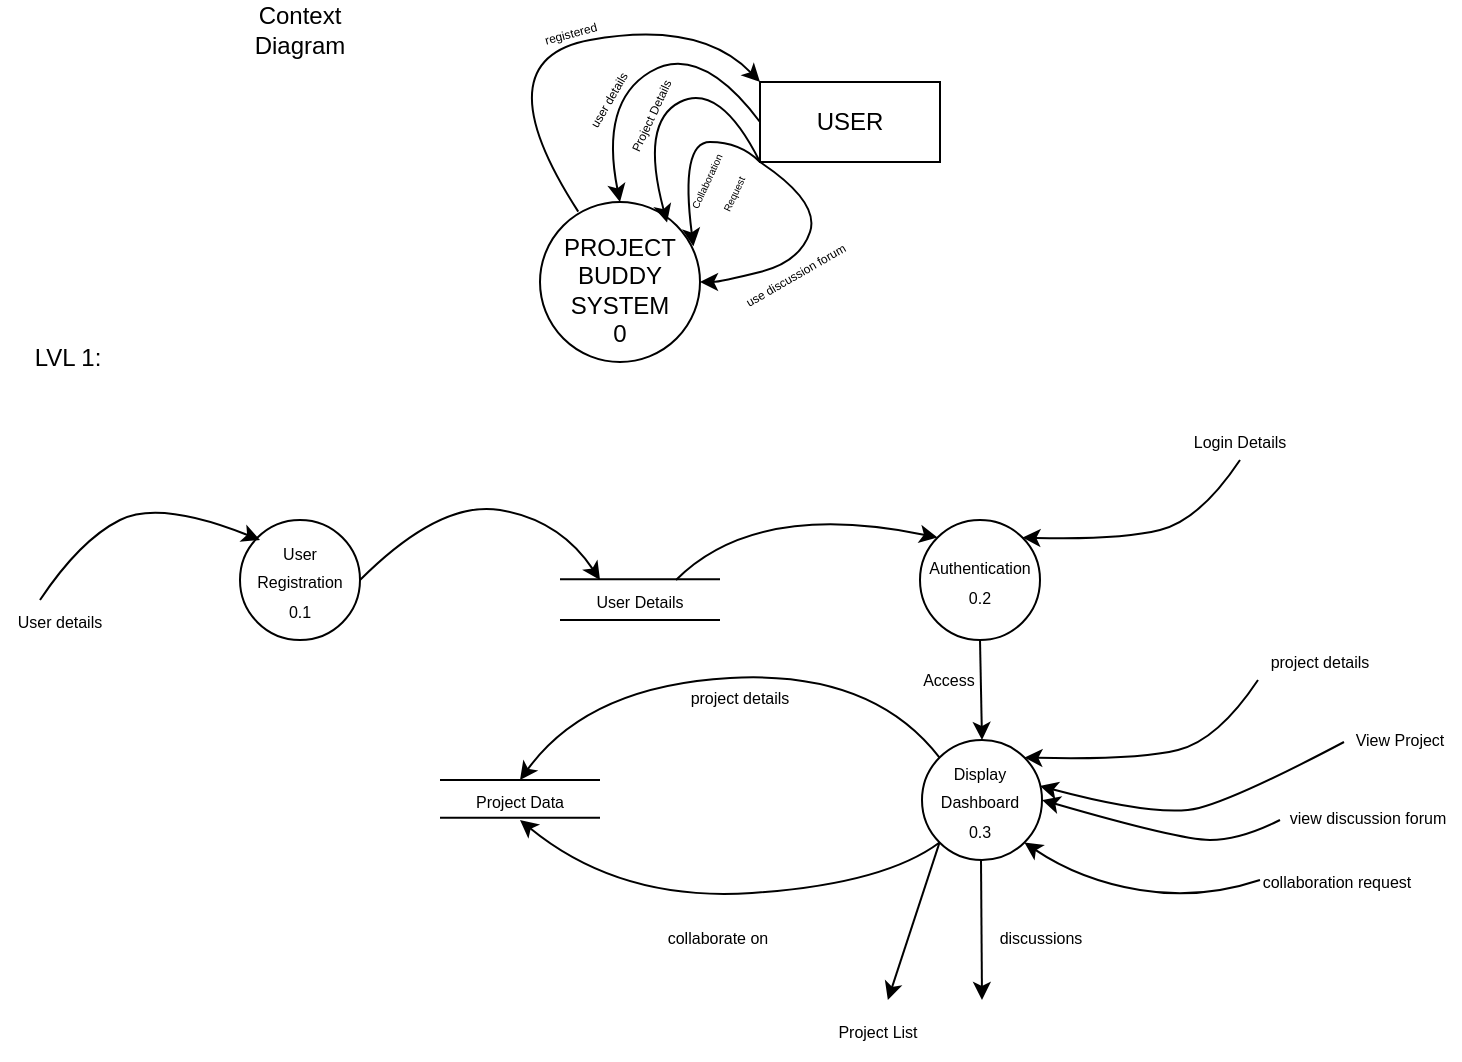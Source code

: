 <mxfile version="22.0.4" type="github" pages="7">
  <diagram name="DFD" id="KFDiwjgnquG4kZcUtKlA">
    <mxGraphModel dx="724" dy="390" grid="0" gridSize="10" guides="1" tooltips="1" connect="1" arrows="1" fold="1" page="0" pageScale="1" pageWidth="850" pageHeight="1100" background="none" math="0" shadow="0">
      <root>
        <mxCell id="0" />
        <mxCell id="1" parent="0" />
        <mxCell id="cpr-SET_LJG-gVqA4TEm-1" value="" style="ellipse;whiteSpace=wrap;html=1;aspect=fixed;" vertex="1" parent="1">
          <mxGeometry x="270" y="111" width="80" height="80" as="geometry" />
        </mxCell>
        <mxCell id="cpr-SET_LJG-gVqA4TEm-2" value="" style="rounded=0;whiteSpace=wrap;html=1;" vertex="1" parent="1">
          <mxGeometry x="380" y="51" width="90" height="40" as="geometry" />
        </mxCell>
        <mxCell id="cpr-SET_LJG-gVqA4TEm-3" value="" style="curved=1;endArrow=classic;html=1;rounded=0;exitX=0.239;exitY=0.06;exitDx=0;exitDy=0;exitPerimeter=0;entryX=0;entryY=0;entryDx=0;entryDy=0;" edge="1" parent="1" source="cpr-SET_LJG-gVqA4TEm-1" target="cpr-SET_LJG-gVqA4TEm-2">
          <mxGeometry width="50" height="50" relative="1" as="geometry">
            <mxPoint x="125" y="150" as="sourcePoint" />
            <mxPoint x="175" y="100" as="targetPoint" />
            <Array as="points">
              <mxPoint x="240" y="40" />
              <mxPoint x="350" y="20" />
            </Array>
          </mxGeometry>
        </mxCell>
        <mxCell id="cpr-SET_LJG-gVqA4TEm-5" value="" style="curved=1;endArrow=classic;html=1;rounded=0;entryX=0.5;entryY=0;entryDx=0;entryDy=0;exitX=0;exitY=0.25;exitDx=0;exitDy=0;" edge="1" parent="1" target="cpr-SET_LJG-gVqA4TEm-1">
          <mxGeometry width="50" height="50" relative="1" as="geometry">
            <mxPoint x="380" y="71" as="sourcePoint" />
            <mxPoint x="310" y="121" as="targetPoint" />
            <Array as="points">
              <mxPoint x="350" y="31" />
              <mxPoint x="300" y="61" />
            </Array>
          </mxGeometry>
        </mxCell>
        <mxCell id="cpr-SET_LJG-gVqA4TEm-6" value="" style="curved=1;endArrow=classic;html=1;rounded=0;entryX=0.794;entryY=0.128;entryDx=0;entryDy=0;entryPerimeter=0;exitX=0;exitY=0.75;exitDx=0;exitDy=0;" edge="1" parent="1" target="cpr-SET_LJG-gVqA4TEm-1">
          <mxGeometry width="50" height="50" relative="1" as="geometry">
            <mxPoint x="380" y="91" as="sourcePoint" />
            <mxPoint x="326.64" y="125.32" as="targetPoint" />
            <Array as="points">
              <mxPoint x="360" y="51" />
              <mxPoint x="320" y="71" />
            </Array>
          </mxGeometry>
        </mxCell>
        <mxCell id="cpr-SET_LJG-gVqA4TEm-7" value="" style="curved=1;endArrow=classic;html=1;rounded=0;entryX=0.959;entryY=0.277;entryDx=0;entryDy=0;entryPerimeter=0;exitX=0;exitY=1;exitDx=0;exitDy=0;" edge="1" parent="1" source="cpr-SET_LJG-gVqA4TEm-2" target="cpr-SET_LJG-gVqA4TEm-1">
          <mxGeometry width="50" height="50" relative="1" as="geometry">
            <mxPoint x="390" y="111" as="sourcePoint" />
            <mxPoint x="344" y="141" as="targetPoint" />
            <Array as="points">
              <mxPoint x="370" y="81" />
              <mxPoint x="340" y="81" />
            </Array>
          </mxGeometry>
        </mxCell>
        <mxCell id="cpr-SET_LJG-gVqA4TEm-8" value="" style="curved=1;endArrow=classic;html=1;rounded=0;exitX=0;exitY=1;exitDx=0;exitDy=0;entryX=1;entryY=0.5;entryDx=0;entryDy=0;" edge="1" parent="1" source="cpr-SET_LJG-gVqA4TEm-2" target="cpr-SET_LJG-gVqA4TEm-1">
          <mxGeometry width="50" height="50" relative="1" as="geometry">
            <mxPoint x="350" y="141" as="sourcePoint" />
            <mxPoint x="380" y="161" as="targetPoint" />
            <Array as="points">
              <mxPoint x="410" y="111" />
              <mxPoint x="400" y="141" />
              <mxPoint x="360" y="151" />
            </Array>
          </mxGeometry>
        </mxCell>
        <mxCell id="cpr-SET_LJG-gVqA4TEm-10" value="USER" style="text;html=1;strokeColor=none;fillColor=none;align=center;verticalAlign=middle;whiteSpace=wrap;rounded=0;" vertex="1" parent="1">
          <mxGeometry x="395" y="56" width="60" height="30" as="geometry" />
        </mxCell>
        <mxCell id="cpr-SET_LJG-gVqA4TEm-11" value="PROJECT&lt;br&gt;BUDDY&lt;br&gt;SYSTEM&lt;br&gt;0" style="text;html=1;strokeColor=none;fillColor=none;align=center;verticalAlign=middle;whiteSpace=wrap;rounded=0;" vertex="1" parent="1">
          <mxGeometry x="280" y="140" width="60" height="30" as="geometry" />
        </mxCell>
        <mxCell id="cpr-SET_LJG-gVqA4TEm-12" value="&lt;font style=&quot;font-size: 6px;&quot;&gt;registered&lt;/font&gt;" style="text;html=1;strokeColor=none;fillColor=none;align=center;verticalAlign=middle;whiteSpace=wrap;rounded=0;rotation=-15;" vertex="1" parent="1">
          <mxGeometry x="260" y="20" width="50" height="10" as="geometry" />
        </mxCell>
        <mxCell id="cpr-SET_LJG-gVqA4TEm-15" value="&lt;font style=&quot;font-size: 6px;&quot;&gt;user details&lt;/font&gt;" style="text;html=1;strokeColor=none;fillColor=none;align=center;verticalAlign=middle;whiteSpace=wrap;rounded=0;rotation=-60;" vertex="1" parent="1">
          <mxGeometry x="273" y="44" width="60" height="30" as="geometry" />
        </mxCell>
        <mxCell id="cpr-SET_LJG-gVqA4TEm-16" value="&lt;span style=&quot;font-size: 6px;&quot;&gt;Project Details&lt;br&gt;&lt;br&gt;&lt;/span&gt;" style="text;html=1;strokeColor=none;fillColor=none;align=center;verticalAlign=middle;whiteSpace=wrap;rounded=0;rotation=-65;" vertex="1" parent="1">
          <mxGeometry x="310" y="68" width="41" height="4" as="geometry" />
        </mxCell>
        <mxCell id="cpr-SET_LJG-gVqA4TEm-21" value="&lt;font style=&quot;font-size: 5px;&quot;&gt;Collaboration Request&lt;/font&gt;" style="text;html=1;strokeColor=none;fillColor=none;align=center;verticalAlign=middle;whiteSpace=wrap;rounded=0;rotation=-65;" vertex="1" parent="1">
          <mxGeometry x="337.36" y="101.86" width="42.27" height="1" as="geometry" />
        </mxCell>
        <mxCell id="cpr-SET_LJG-gVqA4TEm-22" value="&lt;font style=&quot;font-size: 6px;&quot;&gt;use discussion forum&lt;/font&gt;" style="text;html=1;strokeColor=none;fillColor=none;align=center;verticalAlign=middle;whiteSpace=wrap;rounded=0;rotation=-30;" vertex="1" parent="1">
          <mxGeometry x="367" y="131" width="60" height="30" as="geometry" />
        </mxCell>
        <mxCell id="cpr-SET_LJG-gVqA4TEm-29" value="Context Diagram" style="text;html=1;strokeColor=none;fillColor=none;align=center;verticalAlign=middle;whiteSpace=wrap;rounded=0;" vertex="1" parent="1">
          <mxGeometry x="120" y="10" width="60" height="30" as="geometry" />
        </mxCell>
        <mxCell id="cpr-SET_LJG-gVqA4TEm-30" value="LVL 1:" style="text;html=1;strokeColor=none;fillColor=none;align=center;verticalAlign=middle;whiteSpace=wrap;rounded=0;" vertex="1" parent="1">
          <mxGeometry x="4" y="174" width="60" height="30" as="geometry" />
        </mxCell>
        <mxCell id="cpr-SET_LJG-gVqA4TEm-31" value="" style="ellipse;whiteSpace=wrap;html=1;aspect=fixed;" vertex="1" parent="1">
          <mxGeometry x="120" y="270" width="60" height="60" as="geometry" />
        </mxCell>
        <mxCell id="cpr-SET_LJG-gVqA4TEm-32" value="" style="ellipse;whiteSpace=wrap;html=1;aspect=fixed;" vertex="1" parent="1">
          <mxGeometry x="460" y="270" width="60" height="60" as="geometry" />
        </mxCell>
        <mxCell id="cpr-SET_LJG-gVqA4TEm-35" value="" style="ellipse;whiteSpace=wrap;html=1;aspect=fixed;" vertex="1" parent="1">
          <mxGeometry x="461" y="380" width="60" height="60" as="geometry" />
        </mxCell>
        <mxCell id="cpr-SET_LJG-gVqA4TEm-37" value="" style="endArrow=none;html=1;rounded=0;" edge="1" parent="1">
          <mxGeometry width="50" height="50" relative="1" as="geometry">
            <mxPoint x="280" y="299.66" as="sourcePoint" />
            <mxPoint x="360" y="299.66" as="targetPoint" />
          </mxGeometry>
        </mxCell>
        <mxCell id="cpr-SET_LJG-gVqA4TEm-38" value="" style="endArrow=none;html=1;rounded=0;" edge="1" parent="1">
          <mxGeometry width="50" height="50" relative="1" as="geometry">
            <mxPoint x="280" y="320" as="sourcePoint" />
            <mxPoint x="360" y="320" as="targetPoint" />
          </mxGeometry>
        </mxCell>
        <mxCell id="cpr-SET_LJG-gVqA4TEm-39" value="" style="endArrow=none;html=1;rounded=0;" edge="1" parent="1">
          <mxGeometry width="50" height="50" relative="1" as="geometry">
            <mxPoint x="220" y="400" as="sourcePoint" />
            <mxPoint x="300" y="400" as="targetPoint" />
          </mxGeometry>
        </mxCell>
        <mxCell id="cpr-SET_LJG-gVqA4TEm-40" value="" style="endArrow=none;html=1;rounded=0;" edge="1" parent="1">
          <mxGeometry width="50" height="50" relative="1" as="geometry">
            <mxPoint x="220" y="418.82" as="sourcePoint" />
            <mxPoint x="300" y="418.82" as="targetPoint" />
          </mxGeometry>
        </mxCell>
        <mxCell id="cpr-SET_LJG-gVqA4TEm-41" value="" style="curved=1;endArrow=classic;html=1;rounded=0;entryX=1;entryY=0;entryDx=0;entryDy=0;" edge="1" parent="1" target="cpr-SET_LJG-gVqA4TEm-32">
          <mxGeometry width="50" height="50" relative="1" as="geometry">
            <mxPoint x="620" y="240" as="sourcePoint" />
            <mxPoint x="650" y="250" as="targetPoint" />
            <Array as="points">
              <mxPoint x="600" y="270" />
              <mxPoint x="560" y="280" />
            </Array>
          </mxGeometry>
        </mxCell>
        <mxCell id="cpr-SET_LJG-gVqA4TEm-42" value="" style="curved=1;endArrow=classic;html=1;rounded=0;" edge="1" parent="1">
          <mxGeometry width="50" height="50" relative="1" as="geometry">
            <mxPoint x="20" y="310" as="sourcePoint" />
            <mxPoint x="130" y="280" as="targetPoint" />
            <Array as="points">
              <mxPoint x="40" y="280" />
              <mxPoint x="80" y="260" />
            </Array>
          </mxGeometry>
        </mxCell>
        <mxCell id="cpr-SET_LJG-gVqA4TEm-43" value="" style="curved=1;endArrow=classic;html=1;rounded=0;" edge="1" parent="1">
          <mxGeometry width="50" height="50" relative="1" as="geometry">
            <mxPoint x="180" y="300" as="sourcePoint" />
            <mxPoint x="300" y="300" as="targetPoint" />
            <Array as="points">
              <mxPoint x="220" y="260" />
              <mxPoint x="280" y="270" />
            </Array>
          </mxGeometry>
        </mxCell>
        <mxCell id="cpr-SET_LJG-gVqA4TEm-44" value="" style="curved=1;endArrow=classic;html=1;rounded=0;entryX=0;entryY=0;entryDx=0;entryDy=0;" edge="1" parent="1" target="cpr-SET_LJG-gVqA4TEm-32">
          <mxGeometry width="50" height="50" relative="1" as="geometry">
            <mxPoint x="338" y="300" as="sourcePoint" />
            <mxPoint x="438" y="300" as="targetPoint" />
            <Array as="points">
              <mxPoint x="378" y="260" />
            </Array>
          </mxGeometry>
        </mxCell>
        <mxCell id="cpr-SET_LJG-gVqA4TEm-45" value="" style="endArrow=classic;html=1;rounded=0;entryX=0.5;entryY=0;entryDx=0;entryDy=0;exitX=0.5;exitY=1;exitDx=0;exitDy=0;" edge="1" parent="1" source="cpr-SET_LJG-gVqA4TEm-32" target="cpr-SET_LJG-gVqA4TEm-35">
          <mxGeometry width="50" height="50" relative="1" as="geometry">
            <mxPoint x="540" y="350" as="sourcePoint" />
            <mxPoint x="590" y="300" as="targetPoint" />
          </mxGeometry>
        </mxCell>
        <mxCell id="cpr-SET_LJG-gVqA4TEm-46" value="" style="endArrow=classic;html=1;rounded=0;entryX=0.5;entryY=0;entryDx=0;entryDy=0;exitX=0.5;exitY=1;exitDx=0;exitDy=0;" edge="1" parent="1">
          <mxGeometry width="50" height="50" relative="1" as="geometry">
            <mxPoint x="490.5" y="440" as="sourcePoint" />
            <mxPoint x="491" y="510" as="targetPoint" />
          </mxGeometry>
        </mxCell>
        <mxCell id="cpr-SET_LJG-gVqA4TEm-47" value="" style="curved=1;endArrow=classic;html=1;rounded=0;entryX=1;entryY=0.5;entryDx=0;entryDy=0;" edge="1" parent="1" target="cpr-SET_LJG-gVqA4TEm-35">
          <mxGeometry width="50" height="50" relative="1" as="geometry">
            <mxPoint x="640" y="420" as="sourcePoint" />
            <mxPoint x="540" y="419" as="targetPoint" />
            <Array as="points">
              <mxPoint x="620" y="430" />
              <mxPoint x="590" y="430" />
            </Array>
          </mxGeometry>
        </mxCell>
        <mxCell id="cpr-SET_LJG-gVqA4TEm-48" value="" style="curved=1;endArrow=classic;html=1;rounded=0;entryX=1;entryY=1;entryDx=0;entryDy=0;" edge="1" parent="1" target="cpr-SET_LJG-gVqA4TEm-35">
          <mxGeometry width="50" height="50" relative="1" as="geometry">
            <mxPoint x="630" y="450" as="sourcePoint" />
            <mxPoint x="560" y="459" as="targetPoint" />
            <Array as="points">
              <mxPoint x="600" y="460" />
              <mxPoint x="540" y="450" />
            </Array>
          </mxGeometry>
        </mxCell>
        <mxCell id="cpr-SET_LJG-gVqA4TEm-49" value="" style="curved=1;endArrow=classic;html=1;rounded=0;entryX=1;entryY=0;entryDx=0;entryDy=0;" edge="1" parent="1" target="cpr-SET_LJG-gVqA4TEm-35">
          <mxGeometry width="50" height="50" relative="1" as="geometry">
            <mxPoint x="629" y="350" as="sourcePoint" />
            <mxPoint x="520" y="389" as="targetPoint" />
            <Array as="points">
              <mxPoint x="609" y="380" />
              <mxPoint x="569" y="390" />
            </Array>
          </mxGeometry>
        </mxCell>
        <mxCell id="cpr-SET_LJG-gVqA4TEm-59" value="&lt;font style=&quot;font-size: 8px;&quot;&gt;User details&lt;/font&gt;" style="text;html=1;strokeColor=none;fillColor=none;align=center;verticalAlign=middle;whiteSpace=wrap;rounded=0;rotation=0;" vertex="1" parent="1">
          <mxGeometry y="310" width="60" height="20" as="geometry" />
        </mxCell>
        <mxCell id="cpr-SET_LJG-gVqA4TEm-60" value="&lt;font style=&quot;font-size: 8px;&quot;&gt;Login Details&lt;/font&gt;" style="text;html=1;strokeColor=none;fillColor=none;align=center;verticalAlign=middle;whiteSpace=wrap;rounded=0;rotation=0;" vertex="1" parent="1">
          <mxGeometry x="590" y="220" width="60" height="20" as="geometry" />
        </mxCell>
        <mxCell id="cpr-SET_LJG-gVqA4TEm-62" value="&lt;font style=&quot;font-size: 8px;&quot;&gt;collaboration request&lt;/font&gt;" style="text;html=1;strokeColor=none;fillColor=none;align=center;verticalAlign=middle;whiteSpace=wrap;rounded=0;rotation=0;" vertex="1" parent="1">
          <mxGeometry x="627" y="440" width="83" height="20" as="geometry" />
        </mxCell>
        <mxCell id="cpr-SET_LJG-gVqA4TEm-63" value="&lt;font style=&quot;font-size: 8px;&quot;&gt;view discussion forum&lt;/font&gt;" style="text;html=1;strokeColor=none;fillColor=none;align=center;verticalAlign=middle;whiteSpace=wrap;rounded=0;rotation=0;" vertex="1" parent="1">
          <mxGeometry x="638" y="408" width="92" height="20" as="geometry" />
        </mxCell>
        <mxCell id="cpr-SET_LJG-gVqA4TEm-64" value="&lt;font style=&quot;font-size: 8px;&quot;&gt;project details&lt;/font&gt;" style="text;html=1;strokeColor=none;fillColor=none;align=center;verticalAlign=middle;whiteSpace=wrap;rounded=0;rotation=0;" vertex="1" parent="1">
          <mxGeometry x="630" y="330" width="60" height="20" as="geometry" />
        </mxCell>
        <mxCell id="cpr-SET_LJG-gVqA4TEm-67" value="&lt;span style=&quot;font-size: 8px;&quot;&gt;discussions&lt;/span&gt;" style="text;html=1;strokeColor=none;fillColor=none;align=center;verticalAlign=middle;whiteSpace=wrap;rounded=0;rotation=0;" vertex="1" parent="1">
          <mxGeometry x="479" y="468" width="83" height="20" as="geometry" />
        </mxCell>
        <mxCell id="cpr-SET_LJG-gVqA4TEm-68" value="&lt;font style=&quot;font-size: 8px;&quot;&gt;project details&lt;/font&gt;" style="text;html=1;strokeColor=none;fillColor=none;align=center;verticalAlign=middle;whiteSpace=wrap;rounded=0;rotation=0;" vertex="1" parent="1">
          <mxGeometry x="340" y="348" width="60" height="20" as="geometry" />
        </mxCell>
        <mxCell id="cpr-SET_LJG-gVqA4TEm-69" value="&lt;font style=&quot;font-size: 8px;&quot;&gt;collaborate on&lt;/font&gt;" style="text;html=1;strokeColor=none;fillColor=none;align=center;verticalAlign=middle;whiteSpace=wrap;rounded=0;rotation=0;" vertex="1" parent="1">
          <mxGeometry x="328.5" y="468" width="60" height="20" as="geometry" />
        </mxCell>
        <mxCell id="cpr-SET_LJG-gVqA4TEm-71" value="&lt;font style=&quot;font-size: 8px;&quot;&gt;User Details&lt;/font&gt;" style="text;html=1;strokeColor=none;fillColor=none;align=center;verticalAlign=middle;whiteSpace=wrap;rounded=0;rotation=0;" vertex="1" parent="1">
          <mxGeometry x="290" y="300" width="60" height="20" as="geometry" />
        </mxCell>
        <mxCell id="cpr-SET_LJG-gVqA4TEm-73" value="&lt;span style=&quot;font-size: 8px;&quot;&gt;Project Data&lt;/span&gt;" style="text;html=1;strokeColor=none;fillColor=none;align=center;verticalAlign=middle;whiteSpace=wrap;rounded=0;rotation=0;" vertex="1" parent="1">
          <mxGeometry x="230" y="400" width="60" height="20" as="geometry" />
        </mxCell>
        <mxCell id="cpr-SET_LJG-gVqA4TEm-74" value="&lt;span style=&quot;font-size: 8px;&quot;&gt;User Registration&lt;br&gt;0.1&lt;br&gt;&lt;/span&gt;" style="text;html=1;strokeColor=none;fillColor=none;align=center;verticalAlign=middle;whiteSpace=wrap;rounded=0;rotation=0;" vertex="1" parent="1">
          <mxGeometry x="120" y="290" width="60" height="20" as="geometry" />
        </mxCell>
        <mxCell id="cpr-SET_LJG-gVqA4TEm-75" value="&lt;span style=&quot;font-size: 8px;&quot;&gt;Authentication&lt;br&gt;0.2&lt;br&gt;&lt;/span&gt;" style="text;html=1;strokeColor=none;fillColor=none;align=center;verticalAlign=middle;whiteSpace=wrap;rounded=0;rotation=0;" vertex="1" parent="1">
          <mxGeometry x="460" y="290" width="60" height="20" as="geometry" />
        </mxCell>
        <mxCell id="cpr-SET_LJG-gVqA4TEm-76" value="&lt;span style=&quot;font-size: 8px;&quot;&gt;Display Dashboard&lt;br&gt;0.3&lt;br&gt;&lt;/span&gt;" style="text;html=1;strokeColor=none;fillColor=none;align=center;verticalAlign=middle;whiteSpace=wrap;rounded=0;rotation=0;" vertex="1" parent="1">
          <mxGeometry x="460" y="400" width="60" height="20" as="geometry" />
        </mxCell>
        <mxCell id="g6qFNmTCCK4_-90a8rft-1" value="&lt;font style=&quot;font-size: 8px;&quot;&gt;Access&lt;/font&gt;" style="text;html=1;strokeColor=none;fillColor=none;align=center;verticalAlign=middle;whiteSpace=wrap;rounded=0;" vertex="1" parent="1">
          <mxGeometry x="454" y="337" width="41" height="24" as="geometry" />
        </mxCell>
        <mxCell id="g6qFNmTCCK4_-90a8rft-2" value="" style="curved=1;endArrow=classic;html=1;rounded=0;entryX=1;entryY=0;entryDx=0;entryDy=0;" edge="1" parent="1">
          <mxGeometry width="50" height="50" relative="1" as="geometry">
            <mxPoint x="672" y="381" as="sourcePoint" />
            <mxPoint x="520" y="403" as="targetPoint" />
            <Array as="points">
              <mxPoint x="619" y="409" />
              <mxPoint x="580" y="419" />
            </Array>
          </mxGeometry>
        </mxCell>
        <mxCell id="g6qFNmTCCK4_-90a8rft-3" value="&lt;font style=&quot;font-size: 8px;&quot;&gt;View Project&lt;/font&gt;" style="text;html=1;strokeColor=none;fillColor=none;align=center;verticalAlign=middle;whiteSpace=wrap;rounded=0;" vertex="1" parent="1">
          <mxGeometry x="670" y="364" width="60" height="30" as="geometry" />
        </mxCell>
        <mxCell id="g6qFNmTCCK4_-90a8rft-5" value="" style="endArrow=classic;html=1;rounded=0;exitX=0;exitY=1;exitDx=0;exitDy=0;" edge="1" parent="1" source="cpr-SET_LJG-gVqA4TEm-35" target="g6qFNmTCCK4_-90a8rft-6">
          <mxGeometry width="50" height="50" relative="1" as="geometry">
            <mxPoint x="562" y="431" as="sourcePoint" />
            <mxPoint x="439" y="525" as="targetPoint" />
          </mxGeometry>
        </mxCell>
        <mxCell id="g6qFNmTCCK4_-90a8rft-6" value="&lt;font style=&quot;font-size: 8px;&quot;&gt;Project List&lt;/font&gt;" style="text;html=1;strokeColor=none;fillColor=none;align=center;verticalAlign=middle;whiteSpace=wrap;rounded=0;" vertex="1" parent="1">
          <mxGeometry x="409" y="510.0" width="60" height="30" as="geometry" />
        </mxCell>
        <mxCell id="g6qFNmTCCK4_-90a8rft-7" value="" style="curved=1;endArrow=classic;html=1;rounded=0;entryX=0.5;entryY=1;entryDx=0;entryDy=0;exitX=0;exitY=1;exitDx=0;exitDy=0;" edge="1" parent="1" source="cpr-SET_LJG-gVqA4TEm-35" target="cpr-SET_LJG-gVqA4TEm-73">
          <mxGeometry width="50" height="50" relative="1" as="geometry">
            <mxPoint x="562" y="431" as="sourcePoint" />
            <mxPoint x="612" y="381" as="targetPoint" />
            <Array as="points">
              <mxPoint x="442" y="452" />
              <mxPoint x="310" y="461" />
            </Array>
          </mxGeometry>
        </mxCell>
        <mxCell id="g6qFNmTCCK4_-90a8rft-8" value="" style="curved=1;endArrow=classic;html=1;rounded=0;entryX=0.5;entryY=0;entryDx=0;entryDy=0;exitX=0;exitY=0;exitDx=0;exitDy=0;" edge="1" parent="1" source="cpr-SET_LJG-gVqA4TEm-35" target="cpr-SET_LJG-gVqA4TEm-73">
          <mxGeometry width="50" height="50" relative="1" as="geometry">
            <mxPoint x="480" y="441" as="sourcePoint" />
            <mxPoint x="270" y="430" as="targetPoint" />
            <Array as="points">
              <mxPoint x="436" y="345" />
              <mxPoint x="294" y="353" />
            </Array>
          </mxGeometry>
        </mxCell>
      </root>
    </mxGraphModel>
  </diagram>
  <diagram id="zAcE1pOMBUipbtCgCRk4" name="Schematic Diagram">
    <mxGraphModel dx="778" dy="419" grid="0" gridSize="10" guides="1" tooltips="1" connect="1" arrows="1" fold="1" page="0" pageScale="1" pageWidth="850" pageHeight="1100" math="0" shadow="0">
      <root>
        <mxCell id="0" />
        <mxCell id="1" parent="0" />
        <mxCell id="c7slLOBqW4r7M82rct8n-1" value="" style="rounded=0;whiteSpace=wrap;html=1;" vertex="1" parent="1">
          <mxGeometry x="360" y="200" width="160" height="40" as="geometry" />
        </mxCell>
        <mxCell id="c7slLOBqW4r7M82rct8n-2" value="" style="rounded=0;whiteSpace=wrap;html=1;" vertex="1" parent="1">
          <mxGeometry x="360" y="280" width="160" height="40" as="geometry" />
        </mxCell>
        <mxCell id="c7slLOBqW4r7M82rct8n-3" value="" style="rounded=0;whiteSpace=wrap;html=1;" vertex="1" parent="1">
          <mxGeometry x="480" y="400" width="160" height="40" as="geometry" />
        </mxCell>
        <mxCell id="c7slLOBqW4r7M82rct8n-4" value="" style="rounded=0;whiteSpace=wrap;html=1;" vertex="1" parent="1">
          <mxGeometry x="240" y="480" width="160" height="40" as="geometry" />
        </mxCell>
        <mxCell id="c7slLOBqW4r7M82rct8n-5" value="" style="rounded=0;whiteSpace=wrap;html=1;" vertex="1" parent="1">
          <mxGeometry x="240" y="400" width="160" height="40" as="geometry" />
        </mxCell>
        <mxCell id="c7slLOBqW4r7M82rct8n-6" value="" style="rounded=0;whiteSpace=wrap;html=1;" vertex="1" parent="1">
          <mxGeometry x="240" y="560" width="160" height="40" as="geometry" />
        </mxCell>
        <mxCell id="c7slLOBqW4r7M82rct8n-7" value="" style="endArrow=classic;startArrow=classic;html=1;rounded=0;entryX=0.5;entryY=1;entryDx=0;entryDy=0;exitX=0.5;exitY=0;exitDx=0;exitDy=0;" edge="1" parent="1" source="c7slLOBqW4r7M82rct8n-2" target="c7slLOBqW4r7M82rct8n-1">
          <mxGeometry width="50" height="50" relative="1" as="geometry">
            <mxPoint x="420" y="300" as="sourcePoint" />
            <mxPoint x="470" y="250" as="targetPoint" />
          </mxGeometry>
        </mxCell>
        <mxCell id="c7slLOBqW4r7M82rct8n-11" value="" style="endArrow=classic;html=1;rounded=0;exitX=0.5;exitY=1;exitDx=0;exitDy=0;entryX=0.5;entryY=0;entryDx=0;entryDy=0;" edge="1" parent="1" source="c7slLOBqW4r7M82rct8n-5" target="c7slLOBqW4r7M82rct8n-4">
          <mxGeometry width="50" height="50" relative="1" as="geometry">
            <mxPoint x="420" y="420" as="sourcePoint" />
            <mxPoint x="470" y="370" as="targetPoint" />
          </mxGeometry>
        </mxCell>
        <mxCell id="c7slLOBqW4r7M82rct8n-12" value="" style="endArrow=classic;html=1;rounded=0;exitX=0.5;exitY=1;exitDx=0;exitDy=0;entryX=0.5;entryY=0;entryDx=0;entryDy=0;" edge="1" parent="1" source="c7slLOBqW4r7M82rct8n-4" target="c7slLOBqW4r7M82rct8n-6">
          <mxGeometry width="50" height="50" relative="1" as="geometry">
            <mxPoint x="330" y="450" as="sourcePoint" />
            <mxPoint x="330" y="490" as="targetPoint" />
          </mxGeometry>
        </mxCell>
        <mxCell id="c7slLOBqW4r7M82rct8n-13" value="USER&lt;br&gt;" style="text;html=1;strokeColor=none;fillColor=none;align=center;verticalAlign=middle;whiteSpace=wrap;rounded=0;" vertex="1" parent="1">
          <mxGeometry x="410" y="205" width="60" height="30" as="geometry" />
        </mxCell>
        <mxCell id="c7slLOBqW4r7M82rct8n-15" value="PROJECT BUDDY" style="text;html=1;strokeColor=none;fillColor=none;align=center;verticalAlign=middle;whiteSpace=wrap;rounded=0;" vertex="1" parent="1">
          <mxGeometry x="410" y="285" width="60" height="30" as="geometry" />
        </mxCell>
        <mxCell id="c7slLOBqW4r7M82rct8n-16" value="PROJECT LISTING" style="text;html=1;strokeColor=none;fillColor=none;align=center;verticalAlign=middle;whiteSpace=wrap;rounded=0;" vertex="1" parent="1">
          <mxGeometry x="290" y="405" width="60" height="30" as="geometry" />
        </mxCell>
        <mxCell id="c7slLOBqW4r7M82rct8n-17" value="DISCUSSION FOURM" style="text;html=1;strokeColor=none;fillColor=none;align=center;verticalAlign=middle;whiteSpace=wrap;rounded=0;" vertex="1" parent="1">
          <mxGeometry x="530" y="405" width="60" height="30" as="geometry" />
        </mxCell>
        <mxCell id="c7slLOBqW4r7M82rct8n-18" value="TRACK PROGRESS" style="text;html=1;strokeColor=none;fillColor=none;align=center;verticalAlign=middle;whiteSpace=wrap;rounded=0;" vertex="1" parent="1">
          <mxGeometry x="290" y="565" width="60" height="30" as="geometry" />
        </mxCell>
        <mxCell id="c7slLOBqW4r7M82rct8n-19" value="COLLABORATION" style="text;html=1;strokeColor=none;fillColor=none;align=center;verticalAlign=middle;whiteSpace=wrap;rounded=0;" vertex="1" parent="1">
          <mxGeometry x="290" y="485" width="60" height="30" as="geometry" />
        </mxCell>
        <mxCell id="p-wwputETJwnoI51UmFn-1" value="" style="endArrow=classic;html=1;rounded=0;exitX=0.5;exitY=1;exitDx=0;exitDy=0;entryX=0.5;entryY=0;entryDx=0;entryDy=0;" edge="1" parent="1" source="c7slLOBqW4r7M82rct8n-2" target="c7slLOBqW4r7M82rct8n-3">
          <mxGeometry width="50" height="50" relative="1" as="geometry">
            <mxPoint x="402" y="429" as="sourcePoint" />
            <mxPoint x="452" y="379" as="targetPoint" />
          </mxGeometry>
        </mxCell>
        <mxCell id="p-wwputETJwnoI51UmFn-2" value="" style="endArrow=classic;html=1;rounded=0;exitX=0.5;exitY=1;exitDx=0;exitDy=0;entryX=0.5;entryY=0;entryDx=0;entryDy=0;" edge="1" parent="1" source="c7slLOBqW4r7M82rct8n-2" target="c7slLOBqW4r7M82rct8n-5">
          <mxGeometry width="50" height="50" relative="1" as="geometry">
            <mxPoint x="272" y="359" as="sourcePoint" />
            <mxPoint x="322" y="309" as="targetPoint" />
          </mxGeometry>
        </mxCell>
      </root>
    </mxGraphModel>
  </diagram>
  <diagram id="0McOWyr9VJEcnxbk-rk6" name="LVL2 DFD">
    <mxGraphModel dx="2113" dy="1692" grid="0" gridSize="10" guides="1" tooltips="1" connect="1" arrows="1" fold="1" page="0" pageScale="1" pageWidth="850" pageHeight="1100" math="0" shadow="0">
      <root>
        <mxCell id="0" />
        <mxCell id="1" parent="0" />
        <mxCell id="K7GozBwgkOEYihb8h9Jw-1" value="" style="ellipse;whiteSpace=wrap;html=1;aspect=fixed;" vertex="1" parent="1">
          <mxGeometry x="-324" y="-889" width="80" height="80" as="geometry" />
        </mxCell>
        <mxCell id="K7GozBwgkOEYihb8h9Jw-2" value="" style="endArrow=none;html=1;rounded=0;" edge="1" parent="1">
          <mxGeometry width="50" height="50" relative="1" as="geometry">
            <mxPoint y="-890" as="sourcePoint" />
            <mxPoint x="-120" y="-891" as="targetPoint" />
          </mxGeometry>
        </mxCell>
        <mxCell id="K7GozBwgkOEYihb8h9Jw-3" value="" style="endArrow=none;html=1;rounded=0;" edge="1" parent="1">
          <mxGeometry width="50" height="50" relative="1" as="geometry">
            <mxPoint y="-850" as="sourcePoint" />
            <mxPoint x="-120" y="-851" as="targetPoint" />
          </mxGeometry>
        </mxCell>
        <mxCell id="K7GozBwgkOEYihb8h9Jw-4" value="" style="ellipse;whiteSpace=wrap;html=1;aspect=fixed;" vertex="1" parent="1">
          <mxGeometry x="-480" y="-730" width="80" height="80" as="geometry" />
        </mxCell>
        <mxCell id="K7GozBwgkOEYihb8h9Jw-5" value="" style="ellipse;whiteSpace=wrap;html=1;aspect=fixed;" vertex="1" parent="1">
          <mxGeometry x="-200" y="-730" width="80" height="80" as="geometry" />
        </mxCell>
        <mxCell id="K7GozBwgkOEYihb8h9Jw-7" value="" style="curved=1;endArrow=classic;html=1;rounded=0;entryX=0;entryY=0;entryDx=0;entryDy=0;" edge="1" parent="1" target="K7GozBwgkOEYihb8h9Jw-1">
          <mxGeometry width="50" height="50" relative="1" as="geometry">
            <mxPoint x="-440" y="-880" as="sourcePoint" />
            <mxPoint x="-470" y="-940" as="targetPoint" />
            <Array as="points">
              <mxPoint x="-400" y="-870" />
            </Array>
          </mxGeometry>
        </mxCell>
        <mxCell id="K7GozBwgkOEYihb8h9Jw-8" value="" style="endArrow=classic;html=1;rounded=0;entryX=1;entryY=0;entryDx=0;entryDy=0;" edge="1" parent="1" target="K7GozBwgkOEYihb8h9Jw-1">
          <mxGeometry width="50" height="50" relative="1" as="geometry">
            <mxPoint x="-130" y="-877" as="sourcePoint" />
            <mxPoint x="-370" y="-720" as="targetPoint" />
          </mxGeometry>
        </mxCell>
        <mxCell id="K7GozBwgkOEYihb8h9Jw-9" value="" style="endArrow=classic;html=1;rounded=0;exitX=0;exitY=1;exitDx=0;exitDy=0;entryX=1;entryY=0;entryDx=0;entryDy=0;" edge="1" parent="1" source="K7GozBwgkOEYihb8h9Jw-1" target="K7GozBwgkOEYihb8h9Jw-4">
          <mxGeometry width="50" height="50" relative="1" as="geometry">
            <mxPoint x="-350" y="-710" as="sourcePoint" />
            <mxPoint x="-300" y="-760" as="targetPoint" />
          </mxGeometry>
        </mxCell>
        <mxCell id="K7GozBwgkOEYihb8h9Jw-10" value="" style="endArrow=classic;html=1;rounded=0;exitX=1;exitY=1;exitDx=0;exitDy=0;entryX=0;entryY=0;entryDx=0;entryDy=0;" edge="1" parent="1" source="K7GozBwgkOEYihb8h9Jw-1" target="K7GozBwgkOEYihb8h9Jw-5">
          <mxGeometry width="50" height="50" relative="1" as="geometry">
            <mxPoint x="-290" y="-700" as="sourcePoint" />
            <mxPoint x="-240" y="-750" as="targetPoint" />
          </mxGeometry>
        </mxCell>
        <mxCell id="K7GozBwgkOEYihb8h9Jw-11" value="" style="curved=1;endArrow=classic;html=1;rounded=0;exitX=1;exitY=0;exitDx=0;exitDy=0;" edge="1" parent="1" source="K7GozBwgkOEYihb8h9Jw-5">
          <mxGeometry width="50" height="50" relative="1" as="geometry">
            <mxPoint x="-50" y="-620" as="sourcePoint" />
            <mxPoint x="-60" y="-850" as="targetPoint" />
            <Array as="points">
              <mxPoint x="-50" y="-718" />
            </Array>
          </mxGeometry>
        </mxCell>
        <mxCell id="K7GozBwgkOEYihb8h9Jw-12" value="" style="curved=1;endArrow=classic;html=1;rounded=0;exitX=0;exitY=1;exitDx=0;exitDy=0;" edge="1" parent="1" source="K7GozBwgkOEYihb8h9Jw-4">
          <mxGeometry width="50" height="50" relative="1" as="geometry">
            <mxPoint x="-530" y="-510" as="sourcePoint" />
            <mxPoint x="-560" y="-610" as="targetPoint" />
            <Array as="points">
              <mxPoint x="-500" y="-600" />
            </Array>
          </mxGeometry>
        </mxCell>
        <mxCell id="K7GozBwgkOEYihb8h9Jw-13" value="" style="ellipse;whiteSpace=wrap;html=1;aspect=fixed;" vertex="1" parent="1">
          <mxGeometry x="-730" y="-480" width="80" height="80" as="geometry" />
        </mxCell>
        <mxCell id="K7GozBwgkOEYihb8h9Jw-14" value="" style="ellipse;whiteSpace=wrap;html=1;aspect=fixed;" vertex="1" parent="1">
          <mxGeometry x="-294" y="-480" width="80" height="80" as="geometry" />
        </mxCell>
        <mxCell id="K7GozBwgkOEYihb8h9Jw-15" value="" style="ellipse;whiteSpace=wrap;html=1;aspect=fixed;" vertex="1" parent="1">
          <mxGeometry x="-530" y="-280" width="80" height="80" as="geometry" />
        </mxCell>
        <mxCell id="K7GozBwgkOEYihb8h9Jw-16" value="" style="ellipse;whiteSpace=wrap;html=1;aspect=fixed;" vertex="1" parent="1">
          <mxGeometry x="-290" y="-280" width="80" height="80" as="geometry" />
        </mxCell>
        <mxCell id="K7GozBwgkOEYihb8h9Jw-17" value="" style="endArrow=none;html=1;rounded=0;" edge="1" parent="1">
          <mxGeometry width="50" height="50" relative="1" as="geometry">
            <mxPoint x="-530" y="-460" as="sourcePoint" />
            <mxPoint x="-450" y="-460" as="targetPoint" />
          </mxGeometry>
        </mxCell>
        <mxCell id="K7GozBwgkOEYihb8h9Jw-18" value="" style="endArrow=none;html=1;rounded=0;" edge="1" parent="1">
          <mxGeometry width="50" height="50" relative="1" as="geometry">
            <mxPoint x="-530" y="-420" as="sourcePoint" />
            <mxPoint x="-450" y="-420" as="targetPoint" />
          </mxGeometry>
        </mxCell>
        <mxCell id="K7GozBwgkOEYihb8h9Jw-19" value="" style="endArrow=classic;html=1;rounded=0;entryX=0;entryY=0.5;entryDx=0;entryDy=0;" edge="1" parent="1" target="K7GozBwgkOEYihb8h9Jw-13">
          <mxGeometry width="50" height="50" relative="1" as="geometry">
            <mxPoint x="-840" y="-440" as="sourcePoint" />
            <mxPoint x="-790" y="-470" as="targetPoint" />
          </mxGeometry>
        </mxCell>
        <mxCell id="K7GozBwgkOEYihb8h9Jw-20" value="" style="endArrow=classic;html=1;rounded=0;exitX=1;exitY=0.5;exitDx=0;exitDy=0;" edge="1" parent="1" source="K7GozBwgkOEYihb8h9Jw-13">
          <mxGeometry width="50" height="50" relative="1" as="geometry">
            <mxPoint x="-390" y="-200" as="sourcePoint" />
            <mxPoint x="-540" y="-440" as="targetPoint" />
          </mxGeometry>
        </mxCell>
        <mxCell id="K7GozBwgkOEYihb8h9Jw-21" value="" style="endArrow=classic;html=1;rounded=0;entryX=0;entryY=0.5;entryDx=0;entryDy=0;" edge="1" parent="1" target="K7GozBwgkOEYihb8h9Jw-15">
          <mxGeometry width="50" height="50" relative="1" as="geometry">
            <mxPoint x="-650" y="-240" as="sourcePoint" />
            <mxPoint x="-600" y="-250" as="targetPoint" />
          </mxGeometry>
        </mxCell>
        <mxCell id="K7GozBwgkOEYihb8h9Jw-22" value="" style="endArrow=classic;html=1;rounded=0;entryX=0.5;entryY=0;entryDx=0;entryDy=0;" edge="1" parent="1" target="K7GozBwgkOEYihb8h9Jw-15">
          <mxGeometry width="50" height="50" relative="1" as="geometry">
            <mxPoint x="-490" y="-420" as="sourcePoint" />
            <mxPoint x="-450" y="-370" as="targetPoint" />
          </mxGeometry>
        </mxCell>
        <mxCell id="K7GozBwgkOEYihb8h9Jw-23" value="" style="endArrow=classic;html=1;rounded=0;exitX=0.5;exitY=1;exitDx=0;exitDy=0;" edge="1" parent="1" source="K7GozBwgkOEYihb8h9Jw-15">
          <mxGeometry width="50" height="50" relative="1" as="geometry">
            <mxPoint x="-480" y="-60" as="sourcePoint" />
            <mxPoint x="-490" y="-120" as="targetPoint" />
          </mxGeometry>
        </mxCell>
        <mxCell id="K7GozBwgkOEYihb8h9Jw-24" value="" style="curved=1;endArrow=classic;html=1;rounded=0;entryX=1;entryY=0;entryDx=0;entryDy=0;" edge="1" parent="1" target="K7GozBwgkOEYihb8h9Jw-14">
          <mxGeometry width="50" height="50" relative="1" as="geometry">
            <mxPoint x="-100" y="-520" as="sourcePoint" />
            <mxPoint x="-20" y="-490" as="targetPoint" />
            <Array as="points">
              <mxPoint x="-70" y="-490" />
            </Array>
          </mxGeometry>
        </mxCell>
        <mxCell id="K7GozBwgkOEYihb8h9Jw-25" value="" style="endArrow=classic;html=1;rounded=0;" edge="1" parent="1" source="K7GozBwgkOEYihb8h9Jw-14">
          <mxGeometry width="50" height="50" relative="1" as="geometry">
            <mxPoint x="-300" y="-440" as="sourcePoint" />
            <mxPoint x="-440" y="-440" as="targetPoint" />
          </mxGeometry>
        </mxCell>
        <mxCell id="K7GozBwgkOEYihb8h9Jw-26" value="" style="endArrow=classic;html=1;rounded=0;entryX=0;entryY=0;entryDx=0;entryDy=0;" edge="1" parent="1" target="K7GozBwgkOEYihb8h9Jw-16">
          <mxGeometry width="50" height="50" relative="1" as="geometry">
            <mxPoint x="-360" y="-300" as="sourcePoint" />
            <mxPoint x="-370" y="-290" as="targetPoint" />
          </mxGeometry>
        </mxCell>
        <mxCell id="K7GozBwgkOEYihb8h9Jw-27" value="" style="endArrow=classic;html=1;rounded=0;entryX=0.5;entryY=0;entryDx=0;entryDy=0;" edge="1" parent="1" target="K7GozBwgkOEYihb8h9Jw-16">
          <mxGeometry width="50" height="50" relative="1" as="geometry">
            <mxPoint x="-250" y="-330" as="sourcePoint" />
            <mxPoint x="-210" y="-360" as="targetPoint" />
          </mxGeometry>
        </mxCell>
        <mxCell id="K7GozBwgkOEYihb8h9Jw-28" value="" style="endArrow=classic;html=1;rounded=0;exitX=0.5;exitY=1;exitDx=0;exitDy=0;" edge="1" parent="1" source="K7GozBwgkOEYihb8h9Jw-16">
          <mxGeometry width="50" height="50" relative="1" as="geometry">
            <mxPoint x="-240" y="-70" as="sourcePoint" />
            <mxPoint x="-250" y="-120" as="targetPoint" />
          </mxGeometry>
        </mxCell>
        <mxCell id="K7GozBwgkOEYihb8h9Jw-29" value="" style="endArrow=classic;html=1;rounded=0;exitX=1;exitY=0.5;exitDx=0;exitDy=0;" edge="1" parent="1" source="K7GozBwgkOEYihb8h9Jw-16">
          <mxGeometry width="50" height="50" relative="1" as="geometry">
            <mxPoint x="-180" y="-220" as="sourcePoint" />
            <mxPoint x="-130" y="-240" as="targetPoint" />
          </mxGeometry>
        </mxCell>
        <mxCell id="K7GozBwgkOEYihb8h9Jw-30" value="" style="endArrow=none;html=1;rounded=0;" edge="1" parent="1">
          <mxGeometry width="50" height="50" relative="1" as="geometry">
            <mxPoint x="-130" y="-260" as="sourcePoint" />
            <mxPoint x="-50" y="-260" as="targetPoint" />
          </mxGeometry>
        </mxCell>
        <mxCell id="K7GozBwgkOEYihb8h9Jw-31" value="" style="endArrow=none;html=1;rounded=0;" edge="1" parent="1">
          <mxGeometry width="50" height="50" relative="1" as="geometry">
            <mxPoint x="-130" y="-220" as="sourcePoint" />
            <mxPoint x="-50" y="-220" as="targetPoint" />
          </mxGeometry>
        </mxCell>
        <mxCell id="K7GozBwgkOEYihb8h9Jw-32" value="User Details" style="text;html=1;strokeColor=none;fillColor=none;align=center;verticalAlign=middle;whiteSpace=wrap;rounded=0;" vertex="1" parent="1">
          <mxGeometry x="-500" y="-910" width="60" height="30" as="geometry" />
        </mxCell>
        <mxCell id="K7GozBwgkOEYihb8h9Jw-33" value="User Details" style="text;html=1;strokeColor=none;fillColor=none;align=center;verticalAlign=middle;whiteSpace=wrap;rounded=0;" vertex="1" parent="1">
          <mxGeometry x="-107" y="-886" width="90" height="30" as="geometry" />
        </mxCell>
        <mxCell id="K7GozBwgkOEYihb8h9Jw-34" value="User Details" style="text;html=1;strokeColor=none;fillColor=none;align=center;verticalAlign=middle;whiteSpace=wrap;rounded=0;rotation=-60;" vertex="1" parent="1">
          <mxGeometry x="-90" y="-760" width="90" height="30" as="geometry" />
        </mxCell>
        <mxCell id="K7GozBwgkOEYihb8h9Jw-35" value="Already Exists" style="text;html=1;strokeColor=none;fillColor=none;align=center;verticalAlign=middle;whiteSpace=wrap;rounded=0;" vertex="1" parent="1">
          <mxGeometry x="-410" y="-809" width="60" height="30" as="geometry" />
        </mxCell>
        <mxCell id="K7GozBwgkOEYihb8h9Jw-36" value="Does Not Exist" style="text;html=1;strokeColor=none;fillColor=none;align=center;verticalAlign=middle;whiteSpace=wrap;rounded=0;" vertex="1" parent="1">
          <mxGeometry x="-230" y="-809" width="60" height="30" as="geometry" />
        </mxCell>
        <mxCell id="K7GozBwgkOEYihb8h9Jw-37" value="User Already Exists" style="text;html=1;strokeColor=none;fillColor=none;align=center;verticalAlign=middle;whiteSpace=wrap;rounded=0;" vertex="1" parent="1">
          <mxGeometry x="-500" y="-620" width="60" height="30" as="geometry" />
        </mxCell>
        <mxCell id="K7GozBwgkOEYihb8h9Jw-38" value="Check Already Exists&lt;br&gt;0.1.1" style="text;html=1;strokeColor=none;fillColor=none;align=center;verticalAlign=middle;whiteSpace=wrap;rounded=0;" vertex="1" parent="1">
          <mxGeometry x="-314" y="-864" width="60" height="30" as="geometry" />
        </mxCell>
        <mxCell id="K7GozBwgkOEYihb8h9Jw-39" value="Error Message Generation&lt;br&gt;0.1.2&lt;br&gt;" style="text;html=1;strokeColor=none;fillColor=none;align=center;verticalAlign=middle;whiteSpace=wrap;rounded=0;" vertex="1" parent="1">
          <mxGeometry x="-470" y="-705" width="60" height="30" as="geometry" />
        </mxCell>
        <mxCell id="K7GozBwgkOEYihb8h9Jw-40" value="Register User&lt;br&gt;0.1.3" style="text;html=1;strokeColor=none;fillColor=none;align=center;verticalAlign=middle;whiteSpace=wrap;rounded=0;" vertex="1" parent="1">
          <mxGeometry x="-190" y="-705" width="60" height="30" as="geometry" />
        </mxCell>
        <mxCell id="K7GozBwgkOEYihb8h9Jw-41" value="Project Details" style="text;html=1;strokeColor=none;fillColor=none;align=center;verticalAlign=middle;whiteSpace=wrap;rounded=0;" vertex="1" parent="1">
          <mxGeometry x="-830" y="-470" width="60" height="30" as="geometry" />
        </mxCell>
        <mxCell id="K7GozBwgkOEYihb8h9Jw-42" value="Project Data" style="text;html=1;strokeColor=none;fillColor=none;align=center;verticalAlign=middle;whiteSpace=wrap;rounded=0;" vertex="1" parent="1">
          <mxGeometry x="-521" y="-455" width="60" height="30" as="geometry" />
        </mxCell>
        <mxCell id="K7GozBwgkOEYihb8h9Jw-43" value="Collaboration Details" style="text;html=1;strokeColor=none;fillColor=none;align=center;verticalAlign=middle;whiteSpace=wrap;rounded=0;" vertex="1" parent="1">
          <mxGeometry x="-400" y="-470" width="60" height="30" as="geometry" />
        </mxCell>
        <mxCell id="K7GozBwgkOEYihb8h9Jw-44" value="Collaborate On" style="text;html=1;strokeColor=none;fillColor=none;align=center;verticalAlign=middle;whiteSpace=wrap;rounded=0;" vertex="1" parent="1">
          <mxGeometry x="-130" y="-550" width="60" height="30" as="geometry" />
        </mxCell>
        <mxCell id="K7GozBwgkOEYihb8h9Jw-45" value="View Project" style="text;html=1;strokeColor=none;fillColor=none;align=center;verticalAlign=middle;whiteSpace=wrap;rounded=0;" vertex="1" parent="1">
          <mxGeometry x="-640" y="-270" width="60" height="30" as="geometry" />
        </mxCell>
        <mxCell id="K7GozBwgkOEYihb8h9Jw-46" value="Show Project With Details" style="text;html=1;strokeColor=none;fillColor=none;align=center;verticalAlign=middle;whiteSpace=wrap;rounded=0;" vertex="1" parent="1">
          <mxGeometry x="-520" y="-110" width="60" height="30" as="geometry" />
        </mxCell>
        <mxCell id="K7GozBwgkOEYihb8h9Jw-47" value="Project Listing&lt;br&gt;0.3.1" style="text;html=1;strokeColor=none;fillColor=none;align=center;verticalAlign=middle;whiteSpace=wrap;rounded=0;" vertex="1" parent="1">
          <mxGeometry x="-720" y="-455" width="60" height="30" as="geometry" />
        </mxCell>
        <mxCell id="K7GozBwgkOEYihb8h9Jw-48" value="Collaborator Management&lt;br&gt;0.3.2" style="text;html=1;strokeColor=none;fillColor=none;align=center;verticalAlign=middle;whiteSpace=wrap;rounded=0;" vertex="1" parent="1">
          <mxGeometry x="-284" y="-455" width="60" height="30" as="geometry" />
        </mxCell>
        <mxCell id="K7GozBwgkOEYihb8h9Jw-49" value="View Project&lt;br&gt;0.3.3" style="text;html=1;strokeColor=none;fillColor=none;align=center;verticalAlign=middle;whiteSpace=wrap;rounded=0;" vertex="1" parent="1">
          <mxGeometry x="-521" y="-255" width="60" height="30" as="geometry" />
        </mxCell>
        <mxCell id="K7GozBwgkOEYihb8h9Jw-50" value="Message" style="text;html=1;strokeColor=none;fillColor=none;align=center;verticalAlign=middle;whiteSpace=wrap;rounded=0;" vertex="1" parent="1">
          <mxGeometry x="-420" y="-320" width="60" height="30" as="geometry" />
        </mxCell>
        <mxCell id="K7GozBwgkOEYihb8h9Jw-51" value="View Discussion Forum" style="text;html=1;strokeColor=none;fillColor=none;align=center;verticalAlign=middle;whiteSpace=wrap;rounded=0;" vertex="1" parent="1">
          <mxGeometry x="-280" y="-368" width="60" height="30" as="geometry" />
        </mxCell>
        <mxCell id="K7GozBwgkOEYihb8h9Jw-52" value="Discussion" style="text;html=1;strokeColor=none;fillColor=none;align=center;verticalAlign=middle;whiteSpace=wrap;rounded=0;" vertex="1" parent="1">
          <mxGeometry x="-120" y="-256" width="60" height="30" as="geometry" />
        </mxCell>
        <mxCell id="K7GozBwgkOEYihb8h9Jw-53" value="Show Messages" style="text;html=1;strokeColor=none;fillColor=none;align=center;verticalAlign=middle;whiteSpace=wrap;rounded=0;" vertex="1" parent="1">
          <mxGeometry x="-237" y="-170" width="60" height="30" as="geometry" />
        </mxCell>
        <mxCell id="K7GozBwgkOEYihb8h9Jw-54" value="Discussion Forum Tracker&lt;br&gt;0.3.4" style="text;html=1;strokeColor=none;fillColor=none;align=center;verticalAlign=middle;whiteSpace=wrap;rounded=0;" vertex="1" parent="1">
          <mxGeometry x="-280" y="-253" width="60" height="30" as="geometry" />
        </mxCell>
      </root>
    </mxGraphModel>
  </diagram>
  <diagram id="CzkYEe54Dy5R0U4Xg_Zs" name="ER">
    <mxGraphModel dx="1900" dy="1209" grid="0" gridSize="10" guides="1" tooltips="1" connect="1" arrows="1" fold="1" page="0" pageScale="1" pageWidth="850" pageHeight="1100" math="0" shadow="0">
      <root>
        <mxCell id="0" />
        <mxCell id="1" parent="0" />
        <mxCell id="4jKNq6Q--q4MzQR4nOdX-1" value="" style="rhombus;whiteSpace=wrap;html=1;" vertex="1" parent="1">
          <mxGeometry x="-160" y="240" width="80" height="80" as="geometry" />
        </mxCell>
        <mxCell id="4jKNq6Q--q4MzQR4nOdX-2" value="" style="rounded=0;whiteSpace=wrap;html=1;" vertex="1" parent="1">
          <mxGeometry x="-180" width="120" height="60" as="geometry" />
        </mxCell>
        <mxCell id="4jKNq6Q--q4MzQR4nOdX-3" value="" style="rhombus;whiteSpace=wrap;html=1;" vertex="1" parent="1">
          <mxGeometry x="400" y="240" width="80" height="80" as="geometry" />
        </mxCell>
        <mxCell id="4jKNq6Q--q4MzQR4nOdX-4" value="" style="rounded=0;whiteSpace=wrap;html=1;" vertex="1" parent="1">
          <mxGeometry x="380" y="400" width="120" height="60" as="geometry" />
        </mxCell>
        <mxCell id="4jKNq6Q--q4MzQR4nOdX-5" value="" style="rounded=0;whiteSpace=wrap;html=1;" vertex="1" parent="1">
          <mxGeometry x="-180" y="400" width="120" height="60" as="geometry" />
        </mxCell>
        <mxCell id="4jKNq6Q--q4MzQR4nOdX-6" value="" style="ellipse;whiteSpace=wrap;html=1;" vertex="1" parent="1">
          <mxGeometry x="50" y="-160" width="90" height="50" as="geometry" />
        </mxCell>
        <mxCell id="4jKNq6Q--q4MzQR4nOdX-7" value="" style="ellipse;whiteSpace=wrap;html=1;" vertex="1" parent="1">
          <mxGeometry x="20" y="-45" width="90" height="50" as="geometry" />
        </mxCell>
        <mxCell id="4jKNq6Q--q4MzQR4nOdX-9" value="" style="ellipse;whiteSpace=wrap;html=1;" vertex="1" parent="1">
          <mxGeometry x="20" y="10" width="90" height="50" as="geometry" />
        </mxCell>
        <mxCell id="4jKNq6Q--q4MzQR4nOdX-10" value="" style="ellipse;whiteSpace=wrap;html=1;" vertex="1" parent="1">
          <mxGeometry x="10" y="-100" width="90" height="50" as="geometry" />
        </mxCell>
        <mxCell id="4jKNq6Q--q4MzQR4nOdX-11" value="" style="ellipse;whiteSpace=wrap;html=1;" vertex="1" parent="1">
          <mxGeometry x="-60" y="-170" width="90" height="50" as="geometry" />
        </mxCell>
        <mxCell id="4jKNq6Q--q4MzQR4nOdX-12" value="" style="ellipse;whiteSpace=wrap;html=1;" vertex="1" parent="1">
          <mxGeometry x="-160" y="-160" width="90" height="50" as="geometry" />
        </mxCell>
        <mxCell id="4jKNq6Q--q4MzQR4nOdX-13" value="" style="ellipse;whiteSpace=wrap;html=1;" vertex="1" parent="1">
          <mxGeometry x="-260" y="-180" width="90" height="50" as="geometry" />
        </mxCell>
        <mxCell id="4jKNq6Q--q4MzQR4nOdX-14" value="" style="ellipse;whiteSpace=wrap;html=1;" vertex="1" parent="1">
          <mxGeometry x="-300" y="-130" width="90" height="50" as="geometry" />
        </mxCell>
        <mxCell id="4jKNq6Q--q4MzQR4nOdX-15" value="" style="ellipse;whiteSpace=wrap;html=1;" vertex="1" parent="1">
          <mxGeometry x="-320" y="-70" width="90" height="50" as="geometry" />
        </mxCell>
        <mxCell id="4jKNq6Q--q4MzQR4nOdX-16" value="" style="ellipse;whiteSpace=wrap;html=1;" vertex="1" parent="1">
          <mxGeometry x="-320" y="-10" width="90" height="50" as="geometry" />
        </mxCell>
        <mxCell id="4jKNq6Q--q4MzQR4nOdX-17" value="" style="ellipse;whiteSpace=wrap;html=1;" vertex="1" parent="1">
          <mxGeometry x="-300" y="50" width="90" height="50" as="geometry" />
        </mxCell>
        <mxCell id="4jKNq6Q--q4MzQR4nOdX-19" value="" style="ellipse;whiteSpace=wrap;html=1;" vertex="1" parent="1">
          <mxGeometry x="240" y="340" width="100" height="60" as="geometry" />
        </mxCell>
        <mxCell id="4jKNq6Q--q4MzQR4nOdX-20" value="" style="ellipse;whiteSpace=wrap;html=1;" vertex="1" parent="1">
          <mxGeometry x="240" y="420" width="100" height="60" as="geometry" />
        </mxCell>
        <mxCell id="4jKNq6Q--q4MzQR4nOdX-21" value="" style="ellipse;whiteSpace=wrap;html=1;" vertex="1" parent="1">
          <mxGeometry x="-270" y="320" width="100" height="60" as="geometry" />
        </mxCell>
        <mxCell id="4jKNq6Q--q4MzQR4nOdX-22" value="" style="ellipse;whiteSpace=wrap;html=1;" vertex="1" parent="1">
          <mxGeometry x="-200" y="530" width="100" height="60" as="geometry" />
        </mxCell>
        <mxCell id="4jKNq6Q--q4MzQR4nOdX-23" value="" style="ellipse;whiteSpace=wrap;html=1;" vertex="1" parent="1">
          <mxGeometry x="-310" y="500" width="100" height="60" as="geometry" />
        </mxCell>
        <mxCell id="4jKNq6Q--q4MzQR4nOdX-24" value="" style="ellipse;whiteSpace=wrap;html=1;" vertex="1" parent="1">
          <mxGeometry x="-330" y="430" width="100" height="60" as="geometry" />
        </mxCell>
        <mxCell id="4jKNq6Q--q4MzQR4nOdX-25" value="" style="ellipse;whiteSpace=wrap;html=1;" vertex="1" parent="1">
          <mxGeometry x="-370" y="360" width="100" height="60" as="geometry" />
        </mxCell>
        <mxCell id="4jKNq6Q--q4MzQR4nOdX-27" value="" style="endArrow=none;html=1;rounded=0;entryX=0.5;entryY=1;entryDx=0;entryDy=0;exitX=0.5;exitY=0;exitDx=0;exitDy=0;" edge="1" parent="1" source="4jKNq6Q--q4MzQR4nOdX-1" target="4jKNq6Q--q4MzQR4nOdX-2">
          <mxGeometry width="50" height="50" relative="1" as="geometry">
            <mxPoint x="-150" y="170" as="sourcePoint" />
            <mxPoint x="-100" y="120" as="targetPoint" />
          </mxGeometry>
        </mxCell>
        <mxCell id="4jKNq6Q--q4MzQR4nOdX-28" value="" style="endArrow=none;html=1;rounded=0;exitX=0.5;exitY=0;exitDx=0;exitDy=0;" edge="1" parent="1" source="4jKNq6Q--q4MzQR4nOdX-5">
          <mxGeometry width="50" height="50" relative="1" as="geometry">
            <mxPoint x="-110" y="250" as="sourcePoint" />
            <mxPoint x="-120" y="320" as="targetPoint" />
          </mxGeometry>
        </mxCell>
        <mxCell id="4jKNq6Q--q4MzQR4nOdX-29" value="" style="endArrow=none;html=1;rounded=0;entryX=0.5;entryY=1;entryDx=0;entryDy=0;exitX=0.5;exitY=0;exitDx=0;exitDy=0;" edge="1" parent="1" source="4jKNq6Q--q4MzQR4nOdX-4" target="4jKNq6Q--q4MzQR4nOdX-3">
          <mxGeometry width="50" height="50" relative="1" as="geometry">
            <mxPoint x="450" y="380" as="sourcePoint" />
            <mxPoint x="500" y="330" as="targetPoint" />
          </mxGeometry>
        </mxCell>
        <mxCell id="4jKNq6Q--q4MzQR4nOdX-30" value="" style="endArrow=none;html=1;rounded=0;entryX=1;entryY=1;entryDx=0;entryDy=0;exitX=0.5;exitY=0;exitDx=0;exitDy=0;" edge="1" parent="1" source="4jKNq6Q--q4MzQR4nOdX-3" target="4jKNq6Q--q4MzQR4nOdX-2">
          <mxGeometry width="50" height="50" relative="1" as="geometry">
            <mxPoint x="110" y="180" as="sourcePoint" />
            <mxPoint x="160" y="130" as="targetPoint" />
          </mxGeometry>
        </mxCell>
        <mxCell id="4jKNq6Q--q4MzQR4nOdX-31" value="" style="endArrow=none;html=1;rounded=0;entryX=1;entryY=0.5;entryDx=0;entryDy=0;exitX=0;exitY=1;exitDx=0;exitDy=0;" edge="1" parent="1" source="4jKNq6Q--q4MzQR4nOdX-4" target="4jKNq6Q--q4MzQR4nOdX-20">
          <mxGeometry width="50" height="50" relative="1" as="geometry">
            <mxPoint x="330" y="540" as="sourcePoint" />
            <mxPoint x="380" y="490" as="targetPoint" />
          </mxGeometry>
        </mxCell>
        <mxCell id="4jKNq6Q--q4MzQR4nOdX-32" value="" style="endArrow=none;html=1;rounded=0;exitX=1;exitY=0.5;exitDx=0;exitDy=0;entryX=0;entryY=0;entryDx=0;entryDy=0;" edge="1" parent="1" source="4jKNq6Q--q4MzQR4nOdX-19" target="4jKNq6Q--q4MzQR4nOdX-4">
          <mxGeometry width="50" height="50" relative="1" as="geometry">
            <mxPoint x="370" y="390" as="sourcePoint" />
            <mxPoint x="420" y="340" as="targetPoint" />
          </mxGeometry>
        </mxCell>
        <mxCell id="4jKNq6Q--q4MzQR4nOdX-33" value="" style="endArrow=none;html=1;rounded=0;exitX=0.5;exitY=0;exitDx=0;exitDy=0;entryX=0.5;entryY=1;entryDx=0;entryDy=0;" edge="1" parent="1" source="4jKNq6Q--q4MzQR4nOdX-22" target="4jKNq6Q--q4MzQR4nOdX-5">
          <mxGeometry width="50" height="50" relative="1" as="geometry">
            <mxPoint x="-30" y="550" as="sourcePoint" />
            <mxPoint x="20" y="500" as="targetPoint" />
          </mxGeometry>
        </mxCell>
        <mxCell id="4jKNq6Q--q4MzQR4nOdX-34" value="" style="endArrow=none;html=1;rounded=0;exitX=1;exitY=0;exitDx=0;exitDy=0;entryX=0;entryY=1;entryDx=0;entryDy=0;" edge="1" parent="1" source="4jKNq6Q--q4MzQR4nOdX-23" target="4jKNq6Q--q4MzQR4nOdX-5">
          <mxGeometry width="50" height="50" relative="1" as="geometry">
            <mxPoint x="-190" y="520" as="sourcePoint" />
            <mxPoint x="-140" y="470" as="targetPoint" />
          </mxGeometry>
        </mxCell>
        <mxCell id="4jKNq6Q--q4MzQR4nOdX-35" value="" style="endArrow=none;html=1;rounded=0;exitX=1;exitY=0.5;exitDx=0;exitDy=0;entryX=0;entryY=0.75;entryDx=0;entryDy=0;" edge="1" parent="1" source="4jKNq6Q--q4MzQR4nOdX-24" target="4jKNq6Q--q4MzQR4nOdX-5">
          <mxGeometry width="50" height="50" relative="1" as="geometry">
            <mxPoint x="-220" y="470" as="sourcePoint" />
            <mxPoint x="-170" y="420" as="targetPoint" />
          </mxGeometry>
        </mxCell>
        <mxCell id="4jKNq6Q--q4MzQR4nOdX-36" value="" style="endArrow=none;html=1;rounded=0;exitX=1;exitY=0.5;exitDx=0;exitDy=0;entryX=0;entryY=0.5;entryDx=0;entryDy=0;" edge="1" parent="1" source="4jKNq6Q--q4MzQR4nOdX-25" target="4jKNq6Q--q4MzQR4nOdX-5">
          <mxGeometry width="50" height="50" relative="1" as="geometry">
            <mxPoint x="-250" y="440" as="sourcePoint" />
            <mxPoint x="-200" y="390" as="targetPoint" />
          </mxGeometry>
        </mxCell>
        <mxCell id="4jKNq6Q--q4MzQR4nOdX-37" value="" style="endArrow=none;html=1;rounded=0;exitX=1;exitY=1;exitDx=0;exitDy=0;entryX=0.25;entryY=0;entryDx=0;entryDy=0;" edge="1" parent="1" source="4jKNq6Q--q4MzQR4nOdX-21" target="4jKNq6Q--q4MzQR4nOdX-5">
          <mxGeometry width="50" height="50" relative="1" as="geometry">
            <mxPoint x="-60" y="400" as="sourcePoint" />
            <mxPoint x="-10" y="350" as="targetPoint" />
          </mxGeometry>
        </mxCell>
        <mxCell id="4jKNq6Q--q4MzQR4nOdX-38" value="" style="endArrow=none;html=1;rounded=0;exitX=1;exitY=0.5;exitDx=0;exitDy=0;entryX=0;entryY=1;entryDx=0;entryDy=0;" edge="1" parent="1" source="4jKNq6Q--q4MzQR4nOdX-17" target="4jKNq6Q--q4MzQR4nOdX-2">
          <mxGeometry width="50" height="50" relative="1" as="geometry">
            <mxPoint x="-200" y="150" as="sourcePoint" />
            <mxPoint x="-150" y="100" as="targetPoint" />
          </mxGeometry>
        </mxCell>
        <mxCell id="4jKNq6Q--q4MzQR4nOdX-39" value="" style="endArrow=none;html=1;rounded=0;exitX=1;exitY=0.5;exitDx=0;exitDy=0;entryX=0;entryY=0.5;entryDx=0;entryDy=0;" edge="1" parent="1" source="4jKNq6Q--q4MzQR4nOdX-16" target="4jKNq6Q--q4MzQR4nOdX-2">
          <mxGeometry width="50" height="50" relative="1" as="geometry">
            <mxPoint x="-220" y="170" as="sourcePoint" />
            <mxPoint x="-170" y="120" as="targetPoint" />
          </mxGeometry>
        </mxCell>
        <mxCell id="4jKNq6Q--q4MzQR4nOdX-40" value="" style="endArrow=none;html=1;rounded=0;exitX=1;exitY=0.5;exitDx=0;exitDy=0;entryX=0;entryY=0.25;entryDx=0;entryDy=0;" edge="1" parent="1" source="4jKNq6Q--q4MzQR4nOdX-15" target="4jKNq6Q--q4MzQR4nOdX-2">
          <mxGeometry width="50" height="50" relative="1" as="geometry">
            <mxPoint x="-180" y="-20" as="sourcePoint" />
            <mxPoint x="-130" y="-70" as="targetPoint" />
          </mxGeometry>
        </mxCell>
        <mxCell id="4jKNq6Q--q4MzQR4nOdX-41" value="" style="endArrow=none;html=1;rounded=0;exitX=1;exitY=1;exitDx=0;exitDy=0;entryX=0;entryY=0;entryDx=0;entryDy=0;" edge="1" parent="1" source="4jKNq6Q--q4MzQR4nOdX-14" target="4jKNq6Q--q4MzQR4nOdX-2">
          <mxGeometry width="50" height="50" relative="1" as="geometry">
            <mxPoint x="-180" y="-20" as="sourcePoint" />
            <mxPoint x="-130" y="-70" as="targetPoint" />
          </mxGeometry>
        </mxCell>
        <mxCell id="4jKNq6Q--q4MzQR4nOdX-42" value="" style="endArrow=none;html=1;rounded=0;exitX=0.5;exitY=1;exitDx=0;exitDy=0;entryX=0.25;entryY=0;entryDx=0;entryDy=0;" edge="1" parent="1" source="4jKNq6Q--q4MzQR4nOdX-13" target="4jKNq6Q--q4MzQR4nOdX-2">
          <mxGeometry width="50" height="50" relative="1" as="geometry">
            <mxPoint x="-140" y="-50" as="sourcePoint" />
            <mxPoint x="-90" y="-100" as="targetPoint" />
          </mxGeometry>
        </mxCell>
        <mxCell id="4jKNq6Q--q4MzQR4nOdX-43" value="" style="endArrow=none;html=1;rounded=0;entryX=0.5;entryY=1;entryDx=0;entryDy=0;exitX=0.5;exitY=0;exitDx=0;exitDy=0;" edge="1" parent="1" source="4jKNq6Q--q4MzQR4nOdX-2" target="4jKNq6Q--q4MzQR4nOdX-12">
          <mxGeometry width="50" height="50" relative="1" as="geometry">
            <mxPoint x="-130" y="-30" as="sourcePoint" />
            <mxPoint x="-80" y="-80" as="targetPoint" />
          </mxGeometry>
        </mxCell>
        <mxCell id="4jKNq6Q--q4MzQR4nOdX-44" value="" style="endArrow=none;html=1;rounded=0;entryX=0.5;entryY=1;entryDx=0;entryDy=0;exitX=0.75;exitY=0;exitDx=0;exitDy=0;" edge="1" parent="1" source="4jKNq6Q--q4MzQR4nOdX-2" target="4jKNq6Q--q4MzQR4nOdX-11">
          <mxGeometry width="50" height="50" relative="1" as="geometry">
            <mxPoint x="-100" y="-30" as="sourcePoint" />
            <mxPoint x="-50" y="-80" as="targetPoint" />
          </mxGeometry>
        </mxCell>
        <mxCell id="4jKNq6Q--q4MzQR4nOdX-45" value="" style="endArrow=none;html=1;rounded=0;entryX=0;entryY=0.5;entryDx=0;entryDy=0;exitX=0.75;exitY=0;exitDx=0;exitDy=0;" edge="1" parent="1" source="4jKNq6Q--q4MzQR4nOdX-2" target="4jKNq6Q--q4MzQR4nOdX-6">
          <mxGeometry width="50" height="50" relative="1" as="geometry">
            <mxPoint x="-60" y="-10" as="sourcePoint" />
            <mxPoint y="-50" as="targetPoint" />
          </mxGeometry>
        </mxCell>
        <mxCell id="4jKNq6Q--q4MzQR4nOdX-46" value="" style="endArrow=none;html=1;rounded=0;entryX=0;entryY=0.5;entryDx=0;entryDy=0;exitX=1;exitY=0;exitDx=0;exitDy=0;" edge="1" parent="1" source="4jKNq6Q--q4MzQR4nOdX-2" target="4jKNq6Q--q4MzQR4nOdX-10">
          <mxGeometry width="50" height="50" relative="1" as="geometry">
            <mxPoint x="-50" y="10" as="sourcePoint" />
            <mxPoint y="-40" as="targetPoint" />
          </mxGeometry>
        </mxCell>
        <mxCell id="4jKNq6Q--q4MzQR4nOdX-47" value="" style="endArrow=none;html=1;rounded=0;entryX=0;entryY=0.5;entryDx=0;entryDy=0;exitX=1;exitY=0.25;exitDx=0;exitDy=0;" edge="1" parent="1" source="4jKNq6Q--q4MzQR4nOdX-2" target="4jKNq6Q--q4MzQR4nOdX-7">
          <mxGeometry width="50" height="50" relative="1" as="geometry">
            <mxPoint x="-40" y="30" as="sourcePoint" />
            <mxPoint x="10" y="-20" as="targetPoint" />
          </mxGeometry>
        </mxCell>
        <mxCell id="4jKNq6Q--q4MzQR4nOdX-48" value="" style="endArrow=none;html=1;rounded=0;entryX=0;entryY=0.5;entryDx=0;entryDy=0;exitX=1;exitY=0.75;exitDx=0;exitDy=0;" edge="1" parent="1" source="4jKNq6Q--q4MzQR4nOdX-2" target="4jKNq6Q--q4MzQR4nOdX-9">
          <mxGeometry width="50" height="50" relative="1" as="geometry">
            <mxPoint x="-40" y="70" as="sourcePoint" />
            <mxPoint x="10" y="20" as="targetPoint" />
          </mxGeometry>
        </mxCell>
        <mxCell id="4jKNq6Q--q4MzQR4nOdX-49" value="UserID" style="text;html=1;strokeColor=none;fillColor=none;align=center;verticalAlign=middle;whiteSpace=wrap;rounded=0;" vertex="1" parent="1">
          <mxGeometry x="-245" y="-170" width="60" height="30" as="geometry" />
        </mxCell>
        <mxCell id="4jKNq6Q--q4MzQR4nOdX-50" value="Projects" style="text;html=1;strokeColor=none;fillColor=none;align=center;verticalAlign=middle;whiteSpace=wrap;rounded=0;" vertex="1" parent="1">
          <mxGeometry x="-285" y="-120" width="60" height="30" as="geometry" />
        </mxCell>
        <mxCell id="4jKNq6Q--q4MzQR4nOdX-51" value="Email" style="text;html=1;strokeColor=none;fillColor=none;align=center;verticalAlign=middle;whiteSpace=wrap;rounded=0;" vertex="1" parent="1">
          <mxGeometry x="-310" y="-60" width="60" height="30" as="geometry" />
        </mxCell>
        <mxCell id="4jKNq6Q--q4MzQR4nOdX-52" value="Country" style="text;html=1;strokeColor=none;fillColor=none;align=center;verticalAlign=middle;whiteSpace=wrap;rounded=0;" vertex="1" parent="1">
          <mxGeometry x="-305" width="60" height="30" as="geometry" />
        </mxCell>
        <mxCell id="4jKNq6Q--q4MzQR4nOdX-53" value="Collaboration" style="text;html=1;strokeColor=none;fillColor=none;align=center;verticalAlign=middle;whiteSpace=wrap;rounded=0;" vertex="1" parent="1">
          <mxGeometry x="-285" y="60" width="60" height="30" as="geometry" />
        </mxCell>
        <mxCell id="4jKNq6Q--q4MzQR4nOdX-54" value="Name" style="text;html=1;strokeColor=none;fillColor=none;align=center;verticalAlign=middle;whiteSpace=wrap;rounded=0;" vertex="1" parent="1">
          <mxGeometry x="-145" y="-150" width="60" height="30" as="geometry" />
        </mxCell>
        <mxCell id="4jKNq6Q--q4MzQR4nOdX-55" value="Username" style="text;html=1;strokeColor=none;fillColor=none;align=center;verticalAlign=middle;whiteSpace=wrap;rounded=0;" vertex="1" parent="1">
          <mxGeometry x="-45" y="-160" width="60" height="30" as="geometry" />
        </mxCell>
        <mxCell id="4jKNq6Q--q4MzQR4nOdX-56" value="Password" style="text;html=1;strokeColor=none;fillColor=none;align=center;verticalAlign=middle;whiteSpace=wrap;rounded=0;" vertex="1" parent="1">
          <mxGeometry x="65" y="-150" width="60" height="30" as="geometry" />
        </mxCell>
        <mxCell id="4jKNq6Q--q4MzQR4nOdX-57" value="Github" style="text;html=1;strokeColor=none;fillColor=none;align=center;verticalAlign=middle;whiteSpace=wrap;rounded=0;" vertex="1" parent="1">
          <mxGeometry x="25" y="-90" width="60" height="30" as="geometry" />
        </mxCell>
        <mxCell id="4jKNq6Q--q4MzQR4nOdX-58" value="Linkedln" style="text;html=1;strokeColor=none;fillColor=none;align=center;verticalAlign=middle;whiteSpace=wrap;rounded=0;" vertex="1" parent="1">
          <mxGeometry x="35" y="-35" width="60" height="30" as="geometry" />
        </mxCell>
        <mxCell id="4jKNq6Q--q4MzQR4nOdX-59" value="Profile Pic" style="text;html=1;strokeColor=none;fillColor=none;align=center;verticalAlign=middle;whiteSpace=wrap;rounded=0;" vertex="1" parent="1">
          <mxGeometry x="35" y="20" width="60" height="30" as="geometry" />
        </mxCell>
        <mxCell id="4jKNq6Q--q4MzQR4nOdX-60" value="USER" style="text;html=1;strokeColor=none;fillColor=none;align=center;verticalAlign=middle;whiteSpace=wrap;rounded=0;" vertex="1" parent="1">
          <mxGeometry x="-150" y="15" width="60" height="30" as="geometry" />
        </mxCell>
        <mxCell id="4jKNq6Q--q4MzQR4nOdX-61" value="has" style="text;html=1;strokeColor=none;fillColor=none;align=center;verticalAlign=middle;whiteSpace=wrap;rounded=0;" vertex="1" parent="1">
          <mxGeometry x="-150" y="265" width="60" height="30" as="geometry" />
        </mxCell>
        <mxCell id="4jKNq6Q--q4MzQR4nOdX-62" value="participates in" style="text;html=1;strokeColor=none;fillColor=none;align=center;verticalAlign=middle;whiteSpace=wrap;rounded=0;" vertex="1" parent="1">
          <mxGeometry x="410" y="268" width="60" height="30" as="geometry" />
        </mxCell>
        <mxCell id="4jKNq6Q--q4MzQR4nOdX-63" value="PROJECT" style="text;html=1;strokeColor=none;fillColor=none;align=center;verticalAlign=middle;whiteSpace=wrap;rounded=0;" vertex="1" parent="1">
          <mxGeometry x="-150" y="415" width="60" height="30" as="geometry" />
        </mxCell>
        <mxCell id="4jKNq6Q--q4MzQR4nOdX-65" value="DISCUSSIONS" style="text;html=1;strokeColor=none;fillColor=none;align=center;verticalAlign=middle;whiteSpace=wrap;rounded=0;" vertex="1" parent="1">
          <mxGeometry x="410" y="414" width="60" height="30" as="geometry" />
        </mxCell>
        <mxCell id="4jKNq6Q--q4MzQR4nOdX-66" value="Texts" style="text;html=1;strokeColor=none;fillColor=none;align=center;verticalAlign=middle;whiteSpace=wrap;rounded=0;" vertex="1" parent="1">
          <mxGeometry x="260" y="360" width="60" height="30" as="geometry" />
        </mxCell>
        <mxCell id="4jKNq6Q--q4MzQR4nOdX-67" value="Comments" style="text;html=1;strokeColor=none;fillColor=none;align=center;verticalAlign=middle;whiteSpace=wrap;rounded=0;" vertex="1" parent="1">
          <mxGeometry x="260" y="435" width="60" height="30" as="geometry" />
        </mxCell>
        <mxCell id="4jKNq6Q--q4MzQR4nOdX-68" value="ProjectId" style="text;html=1;strokeColor=none;fillColor=none;align=center;verticalAlign=middle;whiteSpace=wrap;rounded=0;" vertex="1" parent="1">
          <mxGeometry x="-250" y="340" width="60" height="30" as="geometry" />
        </mxCell>
        <mxCell id="4jKNq6Q--q4MzQR4nOdX-69" value="Project Name" style="text;html=1;strokeColor=none;fillColor=none;align=center;verticalAlign=middle;whiteSpace=wrap;rounded=0;" vertex="1" parent="1">
          <mxGeometry x="-350" y="375" width="60" height="30" as="geometry" />
        </mxCell>
        <mxCell id="4jKNq6Q--q4MzQR4nOdX-70" value="Github" style="text;html=1;strokeColor=none;fillColor=none;align=center;verticalAlign=middle;whiteSpace=wrap;rounded=0;" vertex="1" parent="1">
          <mxGeometry x="-310" y="445" width="60" height="30" as="geometry" />
        </mxCell>
        <mxCell id="4jKNq6Q--q4MzQR4nOdX-71" value="Details" style="text;html=1;strokeColor=none;fillColor=none;align=center;verticalAlign=middle;whiteSpace=wrap;rounded=0;" vertex="1" parent="1">
          <mxGeometry x="-290" y="515" width="60" height="30" as="geometry" />
        </mxCell>
        <mxCell id="4jKNq6Q--q4MzQR4nOdX-72" value="Collaborators" style="text;html=1;strokeColor=none;fillColor=none;align=center;verticalAlign=middle;whiteSpace=wrap;rounded=0;" vertex="1" parent="1">
          <mxGeometry x="-180" y="545" width="60" height="30" as="geometry" />
        </mxCell>
        <mxCell id="4jKNq6Q--q4MzQR4nOdX-73" value="" style="endArrow=none;html=1;rounded=0;entryX=0.25;entryY=1;entryDx=0;entryDy=0;exitX=0.75;exitY=1;exitDx=0;exitDy=0;" edge="1" parent="1" source="4jKNq6Q--q4MzQR4nOdX-49" target="4jKNq6Q--q4MzQR4nOdX-49">
          <mxGeometry width="50" height="50" relative="1" as="geometry">
            <mxPoint x="-400" y="-90" as="sourcePoint" />
            <mxPoint x="-350" y="-140" as="targetPoint" />
          </mxGeometry>
        </mxCell>
        <mxCell id="4jKNq6Q--q4MzQR4nOdX-74" value="1" style="text;html=1;strokeColor=none;fillColor=none;align=center;verticalAlign=middle;whiteSpace=wrap;rounded=0;" vertex="1" parent="1">
          <mxGeometry x="-138" y="214" width="60" height="30" as="geometry" />
        </mxCell>
        <mxCell id="4jKNq6Q--q4MzQR4nOdX-75" value="M" style="text;html=1;strokeColor=none;fillColor=none;align=center;verticalAlign=middle;whiteSpace=wrap;rounded=0;" vertex="1" parent="1">
          <mxGeometry x="-137" y="316" width="60" height="30" as="geometry" />
        </mxCell>
        <mxCell id="4jKNq6Q--q4MzQR4nOdX-76" value="M" style="text;html=1;strokeColor=none;fillColor=none;align=center;verticalAlign=middle;whiteSpace=wrap;rounded=0;" vertex="1" parent="1">
          <mxGeometry x="423" y="214" width="60" height="30" as="geometry" />
        </mxCell>
        <mxCell id="4jKNq6Q--q4MzQR4nOdX-77" value="M" style="text;html=1;strokeColor=none;fillColor=none;align=center;verticalAlign=middle;whiteSpace=wrap;rounded=0;" vertex="1" parent="1">
          <mxGeometry x="422" y="314" width="60" height="30" as="geometry" />
        </mxCell>
        <mxCell id="4jKNq6Q--q4MzQR4nOdX-78" value="" style="endArrow=none;html=1;rounded=0;exitX=0.25;exitY=1;exitDx=0;exitDy=0;entryX=0.75;entryY=1;entryDx=0;entryDy=0;" edge="1" parent="1" source="4jKNq6Q--q4MzQR4nOdX-68" target="4jKNq6Q--q4MzQR4nOdX-68">
          <mxGeometry width="50" height="50" relative="1" as="geometry">
            <mxPoint x="-30" y="380" as="sourcePoint" />
            <mxPoint x="20" y="330" as="targetPoint" />
          </mxGeometry>
        </mxCell>
        <mxCell id="eapwSJUX0M6UsKpWvzy_-3" value="" style="ellipse;whiteSpace=wrap;html=1;" vertex="1" parent="1">
          <mxGeometry x="-88" y="521" width="100" height="60" as="geometry" />
        </mxCell>
        <mxCell id="eapwSJUX0M6UsKpWvzy_-4" value="Pending Collaboration Request" style="text;html=1;strokeColor=none;fillColor=none;align=center;verticalAlign=middle;whiteSpace=wrap;rounded=0;" vertex="1" parent="1">
          <mxGeometry x="-68" y="536" width="60" height="30" as="geometry" />
        </mxCell>
        <mxCell id="eapwSJUX0M6UsKpWvzy_-5" value="" style="endArrow=none;html=1;rounded=0;entryX=0.75;entryY=1;entryDx=0;entryDy=0;exitX=0.5;exitY=0;exitDx=0;exitDy=0;" edge="1" parent="1" source="eapwSJUX0M6UsKpWvzy_-3" target="4jKNq6Q--q4MzQR4nOdX-5">
          <mxGeometry width="50" height="50" relative="1" as="geometry">
            <mxPoint x="-101" y="451" as="sourcePoint" />
            <mxPoint x="-51" y="401" as="targetPoint" />
          </mxGeometry>
        </mxCell>
      </root>
    </mxGraphModel>
  </diagram>
  <diagram id="7RNqn2PnH-P4vNoIWWUE" name="USE_CASE_Diagram">
    <mxGraphModel dx="1450" dy="966" grid="0" gridSize="10" guides="1" tooltips="1" connect="1" arrows="1" fold="1" page="0" pageScale="1" pageWidth="850" pageHeight="1100" math="0" shadow="0">
      <root>
        <mxCell id="0" />
        <mxCell id="1" parent="0" />
        <mxCell id="TqBh9BJz7hSqgkw0uNk--1" value="" style="rounded=0;whiteSpace=wrap;html=1;" vertex="1" parent="1">
          <mxGeometry y="-40" width="280" height="520" as="geometry" />
        </mxCell>
        <mxCell id="TqBh9BJz7hSqgkw0uNk--2" value="" style="ellipse;whiteSpace=wrap;html=1;" vertex="1" parent="1">
          <mxGeometry x="90" y="-30" width="100" height="50" as="geometry" />
        </mxCell>
        <mxCell id="TqBh9BJz7hSqgkw0uNk--3" value="" style="ellipse;whiteSpace=wrap;html=1;" vertex="1" parent="1">
          <mxGeometry x="40" y="30" width="100" height="50" as="geometry" />
        </mxCell>
        <mxCell id="TqBh9BJz7hSqgkw0uNk--4" value="" style="ellipse;whiteSpace=wrap;html=1;" vertex="1" parent="1">
          <mxGeometry x="130" y="90" width="100" height="50" as="geometry" />
        </mxCell>
        <mxCell id="TqBh9BJz7hSqgkw0uNk--5" value="" style="ellipse;whiteSpace=wrap;html=1;" vertex="1" parent="1">
          <mxGeometry x="70" y="250" width="100" height="50" as="geometry" />
        </mxCell>
        <mxCell id="TqBh9BJz7hSqgkw0uNk--6" value="" style="ellipse;whiteSpace=wrap;html=1;" vertex="1" parent="1">
          <mxGeometry x="30" y="120" width="100" height="50" as="geometry" />
        </mxCell>
        <mxCell id="TqBh9BJz7hSqgkw0uNk--7" value="" style="ellipse;whiteSpace=wrap;html=1;" vertex="1" parent="1">
          <mxGeometry x="70" y="190" width="100" height="50" as="geometry" />
        </mxCell>
        <mxCell id="TqBh9BJz7hSqgkw0uNk--8" value="" style="ellipse;whiteSpace=wrap;html=1;" vertex="1" parent="1">
          <mxGeometry x="70" y="310" width="100" height="50" as="geometry" />
        </mxCell>
        <mxCell id="TqBh9BJz7hSqgkw0uNk--9" value="" style="ellipse;whiteSpace=wrap;html=1;" vertex="1" parent="1">
          <mxGeometry x="70" y="390" width="100" height="50" as="geometry" />
        </mxCell>
        <mxCell id="TqBh9BJz7hSqgkw0uNk--11" value="User" style="shape=umlActor;verticalLabelPosition=bottom;verticalAlign=top;html=1;outlineConnect=0;" vertex="1" parent="1">
          <mxGeometry x="370" y="140" width="30" height="60" as="geometry" />
        </mxCell>
        <mxCell id="TqBh9BJz7hSqgkw0uNk--12" value="Register" style="text;html=1;strokeColor=none;fillColor=none;align=center;verticalAlign=middle;whiteSpace=wrap;rounded=0;" vertex="1" parent="1">
          <mxGeometry x="110" y="-20" width="60" height="30" as="geometry" />
        </mxCell>
        <mxCell id="TqBh9BJz7hSqgkw0uNk--13" value="Login" style="text;html=1;strokeColor=none;fillColor=none;align=center;verticalAlign=middle;whiteSpace=wrap;rounded=0;" vertex="1" parent="1">
          <mxGeometry x="60" y="40" width="60" height="30" as="geometry" />
        </mxCell>
        <mxCell id="TqBh9BJz7hSqgkw0uNk--14" value="Authenticate" style="text;html=1;strokeColor=none;fillColor=none;align=center;verticalAlign=middle;whiteSpace=wrap;rounded=0;" vertex="1" parent="1">
          <mxGeometry x="150" y="100" width="60" height="30" as="geometry" />
        </mxCell>
        <mxCell id="TqBh9BJz7hSqgkw0uNk--15" value="Forget Password" style="text;html=1;strokeColor=none;fillColor=none;align=center;verticalAlign=middle;whiteSpace=wrap;rounded=0;" vertex="1" parent="1">
          <mxGeometry x="50" y="120" width="60" height="40" as="geometry" />
        </mxCell>
        <mxCell id="TqBh9BJz7hSqgkw0uNk--16" value="List Your Project" style="text;html=1;strokeColor=none;fillColor=none;align=center;verticalAlign=middle;whiteSpace=wrap;rounded=0;" vertex="1" parent="1">
          <mxGeometry x="90" y="200" width="60" height="30" as="geometry" />
        </mxCell>
        <mxCell id="TqBh9BJz7hSqgkw0uNk--17" value="Collaborate" style="text;html=1;strokeColor=none;fillColor=none;align=center;verticalAlign=middle;whiteSpace=wrap;rounded=0;" vertex="1" parent="1">
          <mxGeometry x="90" y="260" width="60" height="30" as="geometry" />
        </mxCell>
        <mxCell id="TqBh9BJz7hSqgkw0uNk--18" value="Discuss" style="text;html=1;strokeColor=none;fillColor=none;align=center;verticalAlign=middle;whiteSpace=wrap;rounded=0;" vertex="1" parent="1">
          <mxGeometry x="90" y="320" width="60" height="30" as="geometry" />
        </mxCell>
        <mxCell id="TqBh9BJz7hSqgkw0uNk--19" value="Comments" style="text;html=1;strokeColor=none;fillColor=none;align=center;verticalAlign=middle;whiteSpace=wrap;rounded=0;" vertex="1" parent="1">
          <mxGeometry x="90" y="400" width="60" height="30" as="geometry" />
        </mxCell>
        <mxCell id="TqBh9BJz7hSqgkw0uNk--20" value="Project Buddy System" style="text;html=1;strokeColor=none;fillColor=none;align=center;verticalAlign=middle;whiteSpace=wrap;rounded=0;" vertex="1" parent="1">
          <mxGeometry x="75" y="450" width="130" height="30" as="geometry" />
        </mxCell>
        <mxCell id="TqBh9BJz7hSqgkw0uNk--22" value="" style="endArrow=classic;html=1;rounded=0;entryX=0;entryY=1;entryDx=0;entryDy=0;exitX=0;exitY=0;exitDx=0;exitDy=0;" edge="1" parent="1" source="TqBh9BJz7hSqgkw0uNk--6" target="TqBh9BJz7hSqgkw0uNk--3">
          <mxGeometry width="50" height="50" relative="1" as="geometry">
            <mxPoint x="20" y="140" as="sourcePoint" />
            <mxPoint x="70" y="90" as="targetPoint" />
          </mxGeometry>
        </mxCell>
        <mxCell id="TqBh9BJz7hSqgkw0uNk--23" value="" style="endArrow=classic;html=1;rounded=0;exitX=1;exitY=1;exitDx=0;exitDy=0;entryX=0.5;entryY=0;entryDx=0;entryDy=0;" edge="1" parent="1" source="TqBh9BJz7hSqgkw0uNk--3" target="TqBh9BJz7hSqgkw0uNk--4">
          <mxGeometry width="50" height="50" relative="1" as="geometry">
            <mxPoint x="160" y="90" as="sourcePoint" />
            <mxPoint x="210" y="40" as="targetPoint" />
          </mxGeometry>
        </mxCell>
        <mxCell id="TqBh9BJz7hSqgkw0uNk--24" value="" style="endArrow=classic;html=1;rounded=0;entryX=0.5;entryY=1;entryDx=0;entryDy=0;exitX=0.5;exitY=0;exitDx=0;exitDy=0;" edge="1" parent="1" source="TqBh9BJz7hSqgkw0uNk--9" target="TqBh9BJz7hSqgkw0uNk--8">
          <mxGeometry width="50" height="50" relative="1" as="geometry">
            <mxPoint x="190" y="420" as="sourcePoint" />
            <mxPoint x="240" y="370" as="targetPoint" />
          </mxGeometry>
        </mxCell>
        <mxCell id="TqBh9BJz7hSqgkw0uNk--25" value="&lt;font style=&quot;font-size: 7px;&quot;&gt;&amp;lt;&amp;lt;extend&amp;gt;&amp;gt;&lt;/font&gt;" style="text;html=1;strokeColor=none;fillColor=none;align=center;verticalAlign=middle;whiteSpace=wrap;rounded=0;fontSize=10;" vertex="1" parent="1">
          <mxGeometry x="-3" y="87" width="60" height="30" as="geometry" />
        </mxCell>
        <mxCell id="TqBh9BJz7hSqgkw0uNk--26" value="&lt;font style=&quot;font-size: 8px;&quot;&gt;&amp;lt;&amp;lt;include&amp;gt;&amp;gt;&lt;/font&gt;" style="text;html=1;strokeColor=none;fillColor=none;align=center;verticalAlign=middle;whiteSpace=wrap;rounded=0;" vertex="1" parent="1">
          <mxGeometry x="142" y="58" width="60" height="30" as="geometry" />
        </mxCell>
        <mxCell id="TqBh9BJz7hSqgkw0uNk--27" value="&amp;lt;&amp;lt;extend&amp;gt;&amp;gt;" style="text;html=1;strokeColor=none;fillColor=none;align=center;verticalAlign=middle;whiteSpace=wrap;rounded=0;" vertex="1" parent="1">
          <mxGeometry x="140" y="360" width="60" height="30" as="geometry" />
        </mxCell>
        <mxCell id="TqBh9BJz7hSqgkw0uNk--28" value="" style="endArrow=none;html=1;rounded=0;exitX=1;exitY=0.5;exitDx=0;exitDy=0;entryX=0.25;entryY=0.1;entryDx=0;entryDy=0;entryPerimeter=0;" edge="1" parent="1" source="TqBh9BJz7hSqgkw0uNk--2" target="TqBh9BJz7hSqgkw0uNk--11">
          <mxGeometry width="50" height="50" relative="1" as="geometry">
            <mxPoint x="370" y="50" as="sourcePoint" />
            <mxPoint x="420" as="targetPoint" />
          </mxGeometry>
        </mxCell>
        <mxCell id="TqBh9BJz7hSqgkw0uNk--29" value="" style="endArrow=none;html=1;rounded=0;exitX=1;exitY=0;exitDx=0;exitDy=0;entryX=0.25;entryY=0.1;entryDx=0;entryDy=0;entryPerimeter=0;" edge="1" parent="1" source="TqBh9BJz7hSqgkw0uNk--3" target="TqBh9BJz7hSqgkw0uNk--11">
          <mxGeometry width="50" height="50" relative="1" as="geometry">
            <mxPoint x="380" y="60" as="sourcePoint" />
            <mxPoint x="430" y="10" as="targetPoint" />
          </mxGeometry>
        </mxCell>
        <mxCell id="TqBh9BJz7hSqgkw0uNk--31" value="" style="endArrow=none;html=1;rounded=0;exitX=1;exitY=0;exitDx=0;exitDy=0;entryX=0.25;entryY=0.1;entryDx=0;entryDy=0;entryPerimeter=0;" edge="1" parent="1" source="TqBh9BJz7hSqgkw0uNk--7" target="TqBh9BJz7hSqgkw0uNk--11">
          <mxGeometry width="50" height="50" relative="1" as="geometry">
            <mxPoint x="340" y="320" as="sourcePoint" />
            <mxPoint x="390" y="270" as="targetPoint" />
          </mxGeometry>
        </mxCell>
        <mxCell id="TqBh9BJz7hSqgkw0uNk--32" value="" style="endArrow=none;html=1;rounded=0;exitX=1;exitY=0;exitDx=0;exitDy=0;entryX=0.25;entryY=0.1;entryDx=0;entryDy=0;entryPerimeter=0;" edge="1" parent="1" source="TqBh9BJz7hSqgkw0uNk--5" target="TqBh9BJz7hSqgkw0uNk--11">
          <mxGeometry width="50" height="50" relative="1" as="geometry">
            <mxPoint x="330" y="330" as="sourcePoint" />
            <mxPoint x="380" y="280" as="targetPoint" />
          </mxGeometry>
        </mxCell>
        <mxCell id="TqBh9BJz7hSqgkw0uNk--33" value="" style="endArrow=none;html=1;rounded=0;exitX=1;exitY=0;exitDx=0;exitDy=0;entryX=0.25;entryY=0.1;entryDx=0;entryDy=0;entryPerimeter=0;" edge="1" parent="1" source="TqBh9BJz7hSqgkw0uNk--8" target="TqBh9BJz7hSqgkw0uNk--11">
          <mxGeometry width="50" height="50" relative="1" as="geometry">
            <mxPoint x="350" y="330" as="sourcePoint" />
            <mxPoint x="400" y="280" as="targetPoint" />
          </mxGeometry>
        </mxCell>
      </root>
    </mxGraphModel>
  </diagram>
  <diagram id="WC_346cqw46KYz12jNG8" name="Sequence Diagram">
    <mxGraphModel dx="1275" dy="872" grid="0" gridSize="10" guides="1" tooltips="1" connect="1" arrows="1" fold="1" page="0" pageScale="1" pageWidth="850" pageHeight="1100" math="0" shadow="0">
      <root>
        <mxCell id="0" />
        <mxCell id="1" parent="0" />
        <mxCell id="xxnQwtqcnDcDq5wnZST3-5" value="" style="rounded=0;whiteSpace=wrap;html=1;rotation=90;" vertex="1" parent="1">
          <mxGeometry x="460" y="2840" width="75.16" height="21.75" as="geometry" />
        </mxCell>
        <mxCell id="BwyU6I4A-7bW7PIGsTzX-27" value="" style="rounded=0;whiteSpace=wrap;html=1;rotation=90;" vertex="1" parent="1">
          <mxGeometry x="-270.87" y="251.63" width="345" height="21.75" as="geometry" />
        </mxCell>
        <mxCell id="BwyU6I4A-7bW7PIGsTzX-1" value="Register:" style="text;html=1;strokeColor=none;fillColor=none;align=center;verticalAlign=middle;whiteSpace=wrap;rounded=0;" vertex="1" parent="1">
          <mxGeometry x="-290" y="-130" width="60" height="30" as="geometry" />
        </mxCell>
        <mxCell id="BwyU6I4A-7bW7PIGsTzX-2" value="" style="rounded=0;whiteSpace=wrap;html=1;" vertex="1" parent="1">
          <mxGeometry x="-160" width="120" height="60" as="geometry" />
        </mxCell>
        <mxCell id="BwyU6I4A-7bW7PIGsTzX-3" value="" style="rounded=0;whiteSpace=wrap;html=1;" vertex="1" parent="1">
          <mxGeometry x="120" width="120" height="60" as="geometry" />
        </mxCell>
        <mxCell id="BwyU6I4A-7bW7PIGsTzX-4" value="" style="rounded=0;whiteSpace=wrap;html=1;" vertex="1" parent="1">
          <mxGeometry x="400" width="120" height="60" as="geometry" />
        </mxCell>
        <mxCell id="BwyU6I4A-7bW7PIGsTzX-8" value="" style="endArrow=classic;html=1;rounded=0;" edge="1" parent="1" source="BwyU6I4A-7bW7PIGsTzX-30">
          <mxGeometry width="50" height="50" relative="1" as="geometry">
            <mxPoint x="-100" y="120" as="sourcePoint" />
            <mxPoint x="180" y="120" as="targetPoint" />
          </mxGeometry>
        </mxCell>
        <mxCell id="BwyU6I4A-7bW7PIGsTzX-17" value="Email" style="text;html=1;strokeColor=none;fillColor=none;align=center;verticalAlign=middle;whiteSpace=wrap;rounded=0;" vertex="1" parent="1">
          <mxGeometry x="10" y="85" width="60" height="30" as="geometry" />
        </mxCell>
        <mxCell id="BwyU6I4A-7bW7PIGsTzX-20" value="Check account exists" style="text;html=1;strokeColor=none;fillColor=none;align=center;verticalAlign=middle;whiteSpace=wrap;rounded=0;" vertex="1" parent="1">
          <mxGeometry x="290" y="123" width="60" height="30" as="geometry" />
        </mxCell>
        <mxCell id="BwyU6I4A-7bW7PIGsTzX-21" value="Exist/does not exist" style="text;html=1;strokeColor=none;fillColor=none;align=center;verticalAlign=middle;whiteSpace=wrap;rounded=0;" vertex="1" parent="1">
          <mxGeometry x="290" y="165" width="60" height="30" as="geometry" />
        </mxCell>
        <mxCell id="BwyU6I4A-7bW7PIGsTzX-22" value="Create User" style="text;html=1;strokeColor=none;fillColor=none;align=center;verticalAlign=middle;whiteSpace=wrap;rounded=0;" vertex="1" parent="1">
          <mxGeometry x="290" y="325" width="60" height="30" as="geometry" />
        </mxCell>
        <mxCell id="BwyU6I4A-7bW7PIGsTzX-23" value="Enter Details" style="text;html=1;strokeColor=none;fillColor=none;align=center;verticalAlign=middle;whiteSpace=wrap;rounded=0;" vertex="1" parent="1">
          <mxGeometry x="10" y="205" width="60" height="30" as="geometry" />
        </mxCell>
        <mxCell id="BwyU6I4A-7bW7PIGsTzX-24" value="Details" style="text;html=1;strokeColor=none;fillColor=none;align=center;verticalAlign=middle;whiteSpace=wrap;rounded=0;" vertex="1" parent="1">
          <mxGeometry x="10" y="285" width="60" height="30" as="geometry" />
        </mxCell>
        <mxCell id="BwyU6I4A-7bW7PIGsTzX-25" value="Registered Successfully" style="text;html=1;strokeColor=none;fillColor=none;align=center;verticalAlign=middle;whiteSpace=wrap;rounded=0;" vertex="1" parent="1">
          <mxGeometry x="290" y="405" width="60" height="30" as="geometry" />
        </mxCell>
        <mxCell id="BwyU6I4A-7bW7PIGsTzX-26" value="Registered Successfully" style="text;html=1;strokeColor=none;fillColor=none;align=center;verticalAlign=middle;whiteSpace=wrap;rounded=0;" vertex="1" parent="1">
          <mxGeometry y="375" width="60" height="30" as="geometry" />
        </mxCell>
        <mxCell id="BwyU6I4A-7bW7PIGsTzX-30" value="" style="rounded=0;whiteSpace=wrap;html=1;rotation=90;" vertex="1" parent="1">
          <mxGeometry x="5" y="250" width="345" height="21.75" as="geometry" />
        </mxCell>
        <mxCell id="BwyU6I4A-7bW7PIGsTzX-31" value="" style="endArrow=classic;html=1;rounded=0;" edge="1" parent="1">
          <mxGeometry width="50" height="50" relative="1" as="geometry">
            <mxPoint x="-100" y="120" as="sourcePoint" />
            <mxPoint x="182" y="120" as="targetPoint" />
          </mxGeometry>
        </mxCell>
        <mxCell id="BwyU6I4A-7bW7PIGsTzX-11" value="" style="endArrow=classic;html=1;rounded=0;" edge="1" parent="1">
          <mxGeometry width="50" height="50" relative="1" as="geometry">
            <mxPoint x="180" y="240" as="sourcePoint" />
            <mxPoint x="-100" y="240" as="targetPoint" />
          </mxGeometry>
        </mxCell>
        <mxCell id="BwyU6I4A-7bW7PIGsTzX-12" value="" style="endArrow=classic;html=1;rounded=0;" edge="1" parent="1">
          <mxGeometry width="50" height="50" relative="1" as="geometry">
            <mxPoint x="-100" y="320" as="sourcePoint" />
            <mxPoint x="180" y="320" as="targetPoint" />
          </mxGeometry>
        </mxCell>
        <mxCell id="BwyU6I4A-7bW7PIGsTzX-15" value="" style="endArrow=classic;html=1;rounded=0;" edge="1" parent="1">
          <mxGeometry width="50" height="50" relative="1" as="geometry">
            <mxPoint x="180" y="410" as="sourcePoint" />
            <mxPoint x="-100" y="410" as="targetPoint" />
          </mxGeometry>
        </mxCell>
        <mxCell id="BwyU6I4A-7bW7PIGsTzX-9" value="" style="endArrow=classic;html=1;rounded=0;" edge="1" parent="1" source="BwyU6I4A-7bW7PIGsTzX-29">
          <mxGeometry width="50" height="50" relative="1" as="geometry">
            <mxPoint x="180" y="160" as="sourcePoint" />
            <mxPoint x="460" y="160" as="targetPoint" />
          </mxGeometry>
        </mxCell>
        <mxCell id="BwyU6I4A-7bW7PIGsTzX-29" value="" style="rounded=0;whiteSpace=wrap;html=1;rotation=90;" vertex="1" parent="1">
          <mxGeometry x="399.38" y="165.26" width="121.25" height="21.75" as="geometry" />
        </mxCell>
        <mxCell id="BwyU6I4A-7bW7PIGsTzX-32" value="" style="endArrow=classic;html=1;rounded=0;" edge="1" parent="1">
          <mxGeometry width="50" height="50" relative="1" as="geometry">
            <mxPoint x="180" y="160" as="sourcePoint" />
            <mxPoint x="460" y="160" as="targetPoint" />
          </mxGeometry>
        </mxCell>
        <mxCell id="BwyU6I4A-7bW7PIGsTzX-10" value="" style="endArrow=classic;html=1;rounded=0;" edge="1" parent="1">
          <mxGeometry width="50" height="50" relative="1" as="geometry">
            <mxPoint x="460" y="200" as="sourcePoint" />
            <mxPoint x="180" y="200" as="targetPoint" />
          </mxGeometry>
        </mxCell>
        <mxCell id="BwyU6I4A-7bW7PIGsTzX-33" value="" style="rounded=0;whiteSpace=wrap;html=1;rotation=90;" vertex="1" parent="1">
          <mxGeometry x="398.75" y="355" width="121.25" height="21.75" as="geometry" />
        </mxCell>
        <mxCell id="BwyU6I4A-7bW7PIGsTzX-13" value="" style="endArrow=classic;html=1;rounded=0;" edge="1" parent="1">
          <mxGeometry width="50" height="50" relative="1" as="geometry">
            <mxPoint x="180" y="360" as="sourcePoint" />
            <mxPoint x="460" y="360" as="targetPoint" />
          </mxGeometry>
        </mxCell>
        <mxCell id="BwyU6I4A-7bW7PIGsTzX-14" value="" style="endArrow=classic;html=1;rounded=0;" edge="1" parent="1">
          <mxGeometry width="50" height="50" relative="1" as="geometry">
            <mxPoint x="460" y="400" as="sourcePoint" />
            <mxPoint x="180" y="400" as="targetPoint" />
          </mxGeometry>
        </mxCell>
        <mxCell id="BwyU6I4A-7bW7PIGsTzX-35" value="" style="endArrow=none;dashed=1;html=1;rounded=0;entryX=0.5;entryY=1;entryDx=0;entryDy=0;" edge="1" parent="1" target="BwyU6I4A-7bW7PIGsTzX-2">
          <mxGeometry width="50" height="50" relative="1" as="geometry">
            <mxPoint x="-100" y="460" as="sourcePoint" />
            <mxPoint x="200" y="190" as="targetPoint" />
          </mxGeometry>
        </mxCell>
        <mxCell id="BwyU6I4A-7bW7PIGsTzX-36" value="" style="endArrow=none;dashed=1;html=1;rounded=0;entryX=0.5;entryY=1;entryDx=0;entryDy=0;" edge="1" parent="1" target="BwyU6I4A-7bW7PIGsTzX-3">
          <mxGeometry width="50" height="50" relative="1" as="geometry">
            <mxPoint x="180" y="440" as="sourcePoint" />
            <mxPoint x="-90" y="70" as="targetPoint" />
          </mxGeometry>
        </mxCell>
        <mxCell id="BwyU6I4A-7bW7PIGsTzX-37" value="" style="endArrow=none;dashed=1;html=1;rounded=0;entryX=0.5;entryY=1;entryDx=0;entryDy=0;" edge="1" parent="1" target="BwyU6I4A-7bW7PIGsTzX-4">
          <mxGeometry width="50" height="50" relative="1" as="geometry">
            <mxPoint x="460" y="440" as="sourcePoint" />
            <mxPoint x="-80" y="80" as="targetPoint" />
          </mxGeometry>
        </mxCell>
        <mxCell id="BwyU6I4A-7bW7PIGsTzX-39" value="Register" style="text;html=1;strokeColor=none;fillColor=none;align=center;verticalAlign=middle;whiteSpace=wrap;rounded=0;" vertex="1" parent="1">
          <mxGeometry x="-122" y="4" width="43" height="19" as="geometry" />
        </mxCell>
        <mxCell id="BwyU6I4A-7bW7PIGsTzX-40" value="Boundary" style="text;html=1;strokeColor=none;fillColor=none;align=center;verticalAlign=middle;whiteSpace=wrap;rounded=0;" vertex="1" parent="1">
          <mxGeometry x="-130" y="27" width="60" height="30" as="geometry" />
        </mxCell>
        <mxCell id="BwyU6I4A-7bW7PIGsTzX-43" value="Check" style="text;html=1;strokeColor=none;fillColor=none;align=center;verticalAlign=middle;whiteSpace=wrap;rounded=0;" vertex="1" parent="1">
          <mxGeometry x="158" y="4" width="44" height="20" as="geometry" />
        </mxCell>
        <mxCell id="BwyU6I4A-7bW7PIGsTzX-44" value="Already" style="text;html=1;strokeColor=none;fillColor=none;align=center;verticalAlign=middle;whiteSpace=wrap;rounded=0;" vertex="1" parent="1">
          <mxGeometry x="150" y="15" width="60" height="30" as="geometry" />
        </mxCell>
        <mxCell id="BwyU6I4A-7bW7PIGsTzX-47" value="Exists" style="text;html=1;strokeColor=none;fillColor=none;align=center;verticalAlign=middle;whiteSpace=wrap;rounded=0;" vertex="1" parent="1">
          <mxGeometry x="147" y="32" width="60" height="30" as="geometry" />
        </mxCell>
        <mxCell id="BwyU6I4A-7bW7PIGsTzX-49" value="User" style="text;html=1;strokeColor=none;fillColor=none;align=center;verticalAlign=middle;whiteSpace=wrap;rounded=0;" vertex="1" parent="1">
          <mxGeometry x="430" width="60" height="30" as="geometry" />
        </mxCell>
        <mxCell id="BwyU6I4A-7bW7PIGsTzX-51" value="Details" style="text;html=1;strokeColor=none;fillColor=none;align=center;verticalAlign=middle;whiteSpace=wrap;rounded=0;" vertex="1" parent="1">
          <mxGeometry x="429" y="21" width="60" height="30" as="geometry" />
        </mxCell>
        <mxCell id="BwyU6I4A-7bW7PIGsTzX-53" value="Login" style="text;html=1;strokeColor=none;fillColor=none;align=center;verticalAlign=middle;whiteSpace=wrap;rounded=0;" vertex="1" parent="1">
          <mxGeometry x="-331" y="650" width="60" height="30" as="geometry" />
        </mxCell>
        <mxCell id="BwyU6I4A-7bW7PIGsTzX-54" value="" style="rounded=0;whiteSpace=wrap;html=1;rotation=90;" vertex="1" parent="1">
          <mxGeometry x="-260.87" y="981.63" width="345" height="21.75" as="geometry" />
        </mxCell>
        <mxCell id="BwyU6I4A-7bW7PIGsTzX-55" value="" style="rounded=0;whiteSpace=wrap;html=1;" vertex="1" parent="1">
          <mxGeometry x="-150" y="730" width="120" height="60" as="geometry" />
        </mxCell>
        <mxCell id="BwyU6I4A-7bW7PIGsTzX-56" value="" style="rounded=0;whiteSpace=wrap;html=1;" vertex="1" parent="1">
          <mxGeometry x="130" y="730" width="120" height="60" as="geometry" />
        </mxCell>
        <mxCell id="BwyU6I4A-7bW7PIGsTzX-57" value="" style="rounded=0;whiteSpace=wrap;html=1;" vertex="1" parent="1">
          <mxGeometry x="410" y="730" width="120" height="60" as="geometry" />
        </mxCell>
        <mxCell id="BwyU6I4A-7bW7PIGsTzX-58" value="" style="endArrow=classic;html=1;rounded=0;" edge="1" parent="1" source="BwyU6I4A-7bW7PIGsTzX-67">
          <mxGeometry width="50" height="50" relative="1" as="geometry">
            <mxPoint x="-90" y="850" as="sourcePoint" />
            <mxPoint x="190" y="850" as="targetPoint" />
          </mxGeometry>
        </mxCell>
        <mxCell id="BwyU6I4A-7bW7PIGsTzX-59" value="Email" style="text;html=1;strokeColor=none;fillColor=none;align=center;verticalAlign=middle;whiteSpace=wrap;rounded=0;" vertex="1" parent="1">
          <mxGeometry x="20" y="815" width="60" height="30" as="geometry" />
        </mxCell>
        <mxCell id="BwyU6I4A-7bW7PIGsTzX-60" value="Check account exists" style="text;html=1;strokeColor=none;fillColor=none;align=center;verticalAlign=middle;whiteSpace=wrap;rounded=0;" vertex="1" parent="1">
          <mxGeometry x="300" y="853" width="60" height="30" as="geometry" />
        </mxCell>
        <mxCell id="BwyU6I4A-7bW7PIGsTzX-61" value="[Invalid Email]" style="text;html=1;strokeColor=none;fillColor=none;align=center;verticalAlign=middle;whiteSpace=wrap;rounded=0;" vertex="1" parent="1">
          <mxGeometry x="10" y="923" width="80" height="30" as="geometry" />
        </mxCell>
        <mxCell id="BwyU6I4A-7bW7PIGsTzX-62" value="Check Password" style="text;html=1;strokeColor=none;fillColor=none;align=center;verticalAlign=middle;whiteSpace=wrap;rounded=0;" vertex="1" parent="1">
          <mxGeometry x="300" y="960" width="60" height="30" as="geometry" />
        </mxCell>
        <mxCell id="BwyU6I4A-7bW7PIGsTzX-65" value="[Invalid]" style="text;html=1;strokeColor=none;fillColor=none;align=center;verticalAlign=middle;whiteSpace=wrap;rounded=0;" vertex="1" parent="1">
          <mxGeometry x="10" y="1011.38" width="60" height="30" as="geometry" />
        </mxCell>
        <mxCell id="BwyU6I4A-7bW7PIGsTzX-66" value="Incorrect Password" style="text;html=1;strokeColor=none;fillColor=none;align=center;verticalAlign=middle;whiteSpace=wrap;rounded=0;" vertex="1" parent="1">
          <mxGeometry x="10" y="1044" width="60" height="30" as="geometry" />
        </mxCell>
        <mxCell id="BwyU6I4A-7bW7PIGsTzX-67" value="" style="rounded=0;whiteSpace=wrap;html=1;rotation=90;" vertex="1" parent="1">
          <mxGeometry x="15" y="980" width="345" height="21.75" as="geometry" />
        </mxCell>
        <mxCell id="BwyU6I4A-7bW7PIGsTzX-68" value="" style="endArrow=classic;html=1;rounded=0;" edge="1" parent="1">
          <mxGeometry width="50" height="50" relative="1" as="geometry">
            <mxPoint x="-90" y="850" as="sourcePoint" />
            <mxPoint x="192" y="850" as="targetPoint" />
          </mxGeometry>
        </mxCell>
        <mxCell id="BwyU6I4A-7bW7PIGsTzX-71" value="" style="endArrow=classic;html=1;rounded=0;" edge="1" parent="1">
          <mxGeometry width="50" height="50" relative="1" as="geometry">
            <mxPoint x="190" y="1140" as="sourcePoint" />
            <mxPoint x="-90" y="1140" as="targetPoint" />
          </mxGeometry>
        </mxCell>
        <mxCell id="BwyU6I4A-7bW7PIGsTzX-72" value="" style="endArrow=classic;html=1;rounded=0;" edge="1" parent="1" source="BwyU6I4A-7bW7PIGsTzX-73">
          <mxGeometry width="50" height="50" relative="1" as="geometry">
            <mxPoint x="190" y="890" as="sourcePoint" />
            <mxPoint x="470" y="890" as="targetPoint" />
          </mxGeometry>
        </mxCell>
        <mxCell id="BwyU6I4A-7bW7PIGsTzX-73" value="" style="rounded=0;whiteSpace=wrap;html=1;rotation=90;" vertex="1" parent="1">
          <mxGeometry x="444.85" y="890.1" width="50.32" height="21.75" as="geometry" />
        </mxCell>
        <mxCell id="BwyU6I4A-7bW7PIGsTzX-74" value="" style="endArrow=classic;html=1;rounded=0;" edge="1" parent="1">
          <mxGeometry width="50" height="50" relative="1" as="geometry">
            <mxPoint x="190" y="900" as="sourcePoint" />
            <mxPoint x="470" y="900" as="targetPoint" />
          </mxGeometry>
        </mxCell>
        <mxCell id="BwyU6I4A-7bW7PIGsTzX-75" value="" style="endArrow=classic;html=1;rounded=0;" edge="1" parent="1">
          <mxGeometry width="50" height="50" relative="1" as="geometry">
            <mxPoint x="190" y="950" as="sourcePoint" />
            <mxPoint x="-90" y="950" as="targetPoint" />
          </mxGeometry>
        </mxCell>
        <mxCell id="BwyU6I4A-7bW7PIGsTzX-76" value="" style="rounded=0;whiteSpace=wrap;html=1;rotation=90;" vertex="1" parent="1">
          <mxGeometry x="448.13" y="981.88" width="45" height="21.75" as="geometry" />
        </mxCell>
        <mxCell id="BwyU6I4A-7bW7PIGsTzX-77" value="" style="endArrow=classic;html=1;rounded=0;" edge="1" parent="1">
          <mxGeometry width="50" height="50" relative="1" as="geometry">
            <mxPoint x="190" y="992.01" as="sourcePoint" />
            <mxPoint x="470" y="992.01" as="targetPoint" />
          </mxGeometry>
        </mxCell>
        <mxCell id="BwyU6I4A-7bW7PIGsTzX-78" value="" style="endArrow=classic;html=1;rounded=0;" edge="1" parent="1">
          <mxGeometry width="50" height="50" relative="1" as="geometry">
            <mxPoint x="190" y="1040" as="sourcePoint" />
            <mxPoint x="-90" y="1040" as="targetPoint" />
          </mxGeometry>
        </mxCell>
        <mxCell id="BwyU6I4A-7bW7PIGsTzX-79" value="" style="endArrow=none;dashed=1;html=1;rounded=0;entryX=0.5;entryY=1;entryDx=0;entryDy=0;" edge="1" parent="1" target="BwyU6I4A-7bW7PIGsTzX-55">
          <mxGeometry width="50" height="50" relative="1" as="geometry">
            <mxPoint x="-90" y="1190" as="sourcePoint" />
            <mxPoint x="210" y="920" as="targetPoint" />
          </mxGeometry>
        </mxCell>
        <mxCell id="BwyU6I4A-7bW7PIGsTzX-80" value="" style="endArrow=none;dashed=1;html=1;rounded=0;entryX=0.5;entryY=1;entryDx=0;entryDy=0;" edge="1" parent="1" target="BwyU6I4A-7bW7PIGsTzX-56">
          <mxGeometry width="50" height="50" relative="1" as="geometry">
            <mxPoint x="190" y="1170" as="sourcePoint" />
            <mxPoint x="-80" y="800" as="targetPoint" />
          </mxGeometry>
        </mxCell>
        <mxCell id="BwyU6I4A-7bW7PIGsTzX-81" value="" style="endArrow=none;dashed=1;html=1;rounded=0;entryX=0.5;entryY=1;entryDx=0;entryDy=0;" edge="1" parent="1" target="BwyU6I4A-7bW7PIGsTzX-57">
          <mxGeometry width="50" height="50" relative="1" as="geometry">
            <mxPoint x="470" y="1170" as="sourcePoint" />
            <mxPoint x="-70" y="810" as="targetPoint" />
          </mxGeometry>
        </mxCell>
        <mxCell id="BwyU6I4A-7bW7PIGsTzX-82" value="Login" style="text;html=1;strokeColor=none;fillColor=none;align=center;verticalAlign=middle;whiteSpace=wrap;rounded=0;" vertex="1" parent="1">
          <mxGeometry x="-112" y="734" width="44" height="20" as="geometry" />
        </mxCell>
        <mxCell id="BwyU6I4A-7bW7PIGsTzX-83" value="Boundary" style="text;html=1;strokeColor=none;fillColor=none;align=center;verticalAlign=middle;whiteSpace=wrap;rounded=0;" vertex="1" parent="1">
          <mxGeometry x="-120" y="757" width="60" height="30" as="geometry" />
        </mxCell>
        <mxCell id="BwyU6I4A-7bW7PIGsTzX-86" value="Verification" style="text;html=1;strokeColor=none;fillColor=none;align=center;verticalAlign=middle;whiteSpace=wrap;rounded=0;" vertex="1" parent="1">
          <mxGeometry x="168" y="749" width="44" height="20" as="geometry" />
        </mxCell>
        <mxCell id="BwyU6I4A-7bW7PIGsTzX-92" value="User" style="text;html=1;strokeColor=none;fillColor=none;align=center;verticalAlign=middle;whiteSpace=wrap;rounded=0;" vertex="1" parent="1">
          <mxGeometry x="440" y="730" width="60" height="30" as="geometry" />
        </mxCell>
        <mxCell id="BwyU6I4A-7bW7PIGsTzX-94" value="Details" style="text;html=1;strokeColor=none;fillColor=none;align=center;verticalAlign=middle;whiteSpace=wrap;rounded=0;" vertex="1" parent="1">
          <mxGeometry x="442" y="756" width="57" height="25" as="geometry" />
        </mxCell>
        <mxCell id="BwyU6I4A-7bW7PIGsTzX-96" value="" style="endArrow=classic;html=1;rounded=0;" edge="1" parent="1">
          <mxGeometry width="50" height="50" relative="1" as="geometry">
            <mxPoint x="-90" y="890" as="sourcePoint" />
            <mxPoint x="190" y="890" as="targetPoint" />
          </mxGeometry>
        </mxCell>
        <mxCell id="BwyU6I4A-7bW7PIGsTzX-97" value="Password" style="text;html=1;strokeColor=none;fillColor=none;align=center;verticalAlign=middle;whiteSpace=wrap;rounded=0;" vertex="1" parent="1">
          <mxGeometry x="19" y="865" width="60" height="30" as="geometry" />
        </mxCell>
        <mxCell id="BwyU6I4A-7bW7PIGsTzX-99" value="Account Does Not Exist" style="text;html=1;strokeColor=none;fillColor=none;align=center;verticalAlign=middle;whiteSpace=wrap;rounded=0;" vertex="1" parent="1">
          <mxGeometry x="-19" y="951" width="136" height="30" as="geometry" />
        </mxCell>
        <mxCell id="BwyU6I4A-7bW7PIGsTzX-100" value="[Valid]" style="text;html=1;strokeColor=none;fillColor=none;align=center;verticalAlign=middle;whiteSpace=wrap;rounded=0;" vertex="1" parent="1">
          <mxGeometry x="10" y="1110" width="60" height="30" as="geometry" />
        </mxCell>
        <mxCell id="BwyU6I4A-7bW7PIGsTzX-101" value="Show Dashboard" style="text;html=1;strokeColor=none;fillColor=none;align=center;verticalAlign=middle;whiteSpace=wrap;rounded=0;" vertex="1" parent="1">
          <mxGeometry x="-5" y="1138" width="95" height="30" as="geometry" />
        </mxCell>
        <mxCell id="BwyU6I4A-7bW7PIGsTzX-103" value="List Your Project" style="text;html=1;strokeColor=none;fillColor=none;align=center;verticalAlign=middle;whiteSpace=wrap;rounded=0;" vertex="1" parent="1">
          <mxGeometry x="-220" y="1210" width="60" height="30" as="geometry" />
        </mxCell>
        <mxCell id="BwyU6I4A-7bW7PIGsTzX-104" value="" style="rounded=0;whiteSpace=wrap;html=1;rotation=90;" vertex="1" parent="1">
          <mxGeometry x="-250.87" y="1561.63" width="345" height="21.75" as="geometry" />
        </mxCell>
        <mxCell id="BwyU6I4A-7bW7PIGsTzX-105" value="" style="rounded=0;whiteSpace=wrap;html=1;" vertex="1" parent="1">
          <mxGeometry x="-140" y="1310" width="120" height="60" as="geometry" />
        </mxCell>
        <mxCell id="BwyU6I4A-7bW7PIGsTzX-106" value="" style="rounded=0;whiteSpace=wrap;html=1;" vertex="1" parent="1">
          <mxGeometry x="140" y="1310" width="120" height="60" as="geometry" />
        </mxCell>
        <mxCell id="BwyU6I4A-7bW7PIGsTzX-107" value="" style="rounded=0;whiteSpace=wrap;html=1;" vertex="1" parent="1">
          <mxGeometry x="420" y="1310" width="120" height="60" as="geometry" />
        </mxCell>
        <mxCell id="BwyU6I4A-7bW7PIGsTzX-108" value="" style="endArrow=classic;html=1;rounded=0;" edge="1" parent="1" source="BwyU6I4A-7bW7PIGsTzX-115">
          <mxGeometry width="50" height="50" relative="1" as="geometry">
            <mxPoint x="-80" y="1430" as="sourcePoint" />
            <mxPoint x="200" y="1430" as="targetPoint" />
          </mxGeometry>
        </mxCell>
        <mxCell id="BwyU6I4A-7bW7PIGsTzX-109" value="Create Project" style="text;html=1;strokeColor=none;fillColor=none;align=center;verticalAlign=middle;whiteSpace=wrap;rounded=0;" vertex="1" parent="1">
          <mxGeometry x="30" y="1395" width="60" height="30" as="geometry" />
        </mxCell>
        <mxCell id="BwyU6I4A-7bW7PIGsTzX-112" value="Create Project Record" style="text;html=1;strokeColor=none;fillColor=none;align=center;verticalAlign=middle;whiteSpace=wrap;rounded=0;" vertex="1" parent="1">
          <mxGeometry x="280" y="1540" width="140" height="30" as="geometry" />
        </mxCell>
        <mxCell id="BwyU6I4A-7bW7PIGsTzX-114" value="Acknowledgement Message" style="text;html=1;strokeColor=none;fillColor=none;align=center;verticalAlign=middle;whiteSpace=wrap;rounded=0;" vertex="1" parent="1">
          <mxGeometry x="250" y="1630" width="160" height="30" as="geometry" />
        </mxCell>
        <mxCell id="BwyU6I4A-7bW7PIGsTzX-115" value="" style="rounded=0;whiteSpace=wrap;html=1;rotation=90;" vertex="1" parent="1">
          <mxGeometry x="25" y="1560" width="345" height="21.75" as="geometry" />
        </mxCell>
        <mxCell id="BwyU6I4A-7bW7PIGsTzX-116" value="" style="endArrow=classic;html=1;rounded=0;" edge="1" parent="1">
          <mxGeometry width="50" height="50" relative="1" as="geometry">
            <mxPoint x="-80" y="1430" as="sourcePoint" />
            <mxPoint x="202" y="1430" as="targetPoint" />
          </mxGeometry>
        </mxCell>
        <mxCell id="BwyU6I4A-7bW7PIGsTzX-117" value="" style="endArrow=classic;html=1;rounded=0;" edge="1" parent="1">
          <mxGeometry width="50" height="50" relative="1" as="geometry">
            <mxPoint x="200" y="1720" as="sourcePoint" />
            <mxPoint x="-80" y="1720" as="targetPoint" />
          </mxGeometry>
        </mxCell>
        <mxCell id="BwyU6I4A-7bW7PIGsTzX-120" value="" style="endArrow=classic;html=1;rounded=0;" edge="1" parent="1">
          <mxGeometry width="50" height="50" relative="1" as="geometry">
            <mxPoint x="200" y="1460" as="sourcePoint" />
            <mxPoint x="200" y="1480" as="targetPoint" />
            <Array as="points">
              <mxPoint x="260" y="1460" />
              <mxPoint x="260" y="1480" />
            </Array>
          </mxGeometry>
        </mxCell>
        <mxCell id="BwyU6I4A-7bW7PIGsTzX-122" value="" style="rounded=0;whiteSpace=wrap;html=1;rotation=90;" vertex="1" parent="1">
          <mxGeometry x="429.69" y="1590.32" width="101.87" height="21.75" as="geometry" />
        </mxCell>
        <mxCell id="BwyU6I4A-7bW7PIGsTzX-123" value="" style="endArrow=classic;html=1;rounded=0;" edge="1" parent="1">
          <mxGeometry width="50" height="50" relative="1" as="geometry">
            <mxPoint x="200" y="1572.01" as="sourcePoint" />
            <mxPoint x="480" y="1572.01" as="targetPoint" />
          </mxGeometry>
        </mxCell>
        <mxCell id="BwyU6I4A-7bW7PIGsTzX-124" value="" style="endArrow=classic;html=1;rounded=0;" edge="1" parent="1">
          <mxGeometry width="50" height="50" relative="1" as="geometry">
            <mxPoint x="480" y="1624" as="sourcePoint" />
            <mxPoint x="200" y="1624" as="targetPoint" />
          </mxGeometry>
        </mxCell>
        <mxCell id="BwyU6I4A-7bW7PIGsTzX-125" value="" style="endArrow=none;dashed=1;html=1;rounded=0;entryX=0.5;entryY=1;entryDx=0;entryDy=0;" edge="1" parent="1" target="BwyU6I4A-7bW7PIGsTzX-105">
          <mxGeometry width="50" height="50" relative="1" as="geometry">
            <mxPoint x="-80" y="1770" as="sourcePoint" />
            <mxPoint x="220" y="1500" as="targetPoint" />
          </mxGeometry>
        </mxCell>
        <mxCell id="BwyU6I4A-7bW7PIGsTzX-126" value="" style="endArrow=none;dashed=1;html=1;rounded=0;entryX=0.5;entryY=1;entryDx=0;entryDy=0;" edge="1" parent="1" target="BwyU6I4A-7bW7PIGsTzX-106">
          <mxGeometry width="50" height="50" relative="1" as="geometry">
            <mxPoint x="200" y="1750" as="sourcePoint" />
            <mxPoint x="-70" y="1380" as="targetPoint" />
          </mxGeometry>
        </mxCell>
        <mxCell id="BwyU6I4A-7bW7PIGsTzX-128" value="Create" style="text;html=1;strokeColor=none;fillColor=none;align=center;verticalAlign=middle;whiteSpace=wrap;rounded=0;" vertex="1" parent="1">
          <mxGeometry x="-102" y="1314" width="44" height="20" as="geometry" />
        </mxCell>
        <mxCell id="BwyU6I4A-7bW7PIGsTzX-129" value="Project" style="text;html=1;strokeColor=none;fillColor=none;align=center;verticalAlign=middle;whiteSpace=wrap;rounded=0;" vertex="1" parent="1">
          <mxGeometry x="-110" y="1337" width="60" height="30" as="geometry" />
        </mxCell>
        <mxCell id="BwyU6I4A-7bW7PIGsTzX-130" value="Add&lt;br&gt;Project" style="text;html=1;strokeColor=none;fillColor=none;align=center;verticalAlign=middle;whiteSpace=wrap;rounded=0;" vertex="1" parent="1">
          <mxGeometry x="178" y="1329" width="44" height="20" as="geometry" />
        </mxCell>
        <mxCell id="BwyU6I4A-7bW7PIGsTzX-131" value="Project" style="text;html=1;strokeColor=none;fillColor=none;align=center;verticalAlign=middle;whiteSpace=wrap;rounded=0;" vertex="1" parent="1">
          <mxGeometry x="450" y="1310" width="60" height="30" as="geometry" />
        </mxCell>
        <mxCell id="BwyU6I4A-7bW7PIGsTzX-132" value="Record" style="text;html=1;strokeColor=none;fillColor=none;align=center;verticalAlign=middle;whiteSpace=wrap;rounded=0;" vertex="1" parent="1">
          <mxGeometry x="452" y="1336" width="57" height="25" as="geometry" />
        </mxCell>
        <mxCell id="BwyU6I4A-7bW7PIGsTzX-136" value="Acknowledgement Message" style="text;html=1;strokeColor=none;fillColor=none;align=center;verticalAlign=middle;whiteSpace=wrap;rounded=0;" vertex="1" parent="1">
          <mxGeometry x="-30" y="1690" width="180" height="30" as="geometry" />
        </mxCell>
        <mxCell id="BwyU6I4A-7bW7PIGsTzX-138" value="Generate&lt;br&gt;Project&lt;br&gt;ID" style="text;html=1;strokeColor=none;fillColor=none;align=center;verticalAlign=middle;whiteSpace=wrap;rounded=0;" vertex="1" parent="1">
          <mxGeometry x="260" y="1450" width="60" height="30" as="geometry" />
        </mxCell>
        <mxCell id="BwyU6I4A-7bW7PIGsTzX-139" value="" style="endArrow=classic;html=1;rounded=0;" edge="1" parent="1">
          <mxGeometry width="50" height="50" relative="1" as="geometry">
            <mxPoint x="-80" y="1520" as="sourcePoint" />
            <mxPoint x="200" y="1520" as="targetPoint" />
          </mxGeometry>
        </mxCell>
        <mxCell id="BwyU6I4A-7bW7PIGsTzX-140" value="Enter Project Details" style="text;html=1;strokeColor=none;fillColor=none;align=center;verticalAlign=middle;whiteSpace=wrap;rounded=0;" vertex="1" parent="1">
          <mxGeometry x="7" y="1488" width="115" height="30" as="geometry" />
        </mxCell>
        <mxCell id="BwyU6I4A-7bW7PIGsTzX-142" value="" style="endArrow=none;dashed=1;html=1;rounded=0;entryX=0.5;entryY=1;entryDx=0;entryDy=0;" edge="1" parent="1" target="BwyU6I4A-7bW7PIGsTzX-107">
          <mxGeometry width="50" height="50" relative="1" as="geometry">
            <mxPoint x="480" y="1740" as="sourcePoint" />
            <mxPoint x="510" y="1450" as="targetPoint" />
          </mxGeometry>
        </mxCell>
        <mxCell id="BwyU6I4A-7bW7PIGsTzX-143" value="Collaboraton&lt;br&gt;" style="text;html=1;strokeColor=none;fillColor=none;align=center;verticalAlign=middle;whiteSpace=wrap;rounded=0;" vertex="1" parent="1">
          <mxGeometry x="-220" y="1820" width="60" height="30" as="geometry" />
        </mxCell>
        <mxCell id="BwyU6I4A-7bW7PIGsTzX-144" value="" style="rounded=0;whiteSpace=wrap;html=1;rotation=90;" vertex="1" parent="1">
          <mxGeometry x="-240.87" y="2171.63" width="345" height="21.75" as="geometry" />
        </mxCell>
        <mxCell id="BwyU6I4A-7bW7PIGsTzX-145" value="" style="rounded=0;whiteSpace=wrap;html=1;" vertex="1" parent="1">
          <mxGeometry x="-130" y="1920" width="120" height="60" as="geometry" />
        </mxCell>
        <mxCell id="BwyU6I4A-7bW7PIGsTzX-146" value="" style="rounded=0;whiteSpace=wrap;html=1;" vertex="1" parent="1">
          <mxGeometry x="150" y="1920" width="120" height="60" as="geometry" />
        </mxCell>
        <mxCell id="BwyU6I4A-7bW7PIGsTzX-147" value="" style="rounded=0;whiteSpace=wrap;html=1;" vertex="1" parent="1">
          <mxGeometry x="430" y="1920" width="120" height="60" as="geometry" />
        </mxCell>
        <mxCell id="BwyU6I4A-7bW7PIGsTzX-148" value="" style="endArrow=classic;html=1;rounded=0;" edge="1" parent="1" source="BwyU6I4A-7bW7PIGsTzX-152">
          <mxGeometry width="50" height="50" relative="1" as="geometry">
            <mxPoint x="-70" y="2040" as="sourcePoint" />
            <mxPoint x="210" y="2040" as="targetPoint" />
          </mxGeometry>
        </mxCell>
        <mxCell id="BwyU6I4A-7bW7PIGsTzX-149" value="Collaboration Request" style="text;html=1;strokeColor=none;fillColor=none;align=center;verticalAlign=middle;whiteSpace=wrap;rounded=0;" vertex="1" parent="1">
          <mxGeometry x="40" y="2005" width="60" height="30" as="geometry" />
        </mxCell>
        <mxCell id="BwyU6I4A-7bW7PIGsTzX-150" value="Add Collaborator" style="text;html=1;strokeColor=none;fillColor=none;align=center;verticalAlign=middle;whiteSpace=wrap;rounded=0;" vertex="1" parent="1">
          <mxGeometry x="290" y="2182" width="140" height="30" as="geometry" />
        </mxCell>
        <mxCell id="BwyU6I4A-7bW7PIGsTzX-151" value="Acknowledgement" style="text;html=1;strokeColor=none;fillColor=none;align=center;verticalAlign=middle;whiteSpace=wrap;rounded=0;" vertex="1" parent="1">
          <mxGeometry x="260" y="2240" width="160" height="30" as="geometry" />
        </mxCell>
        <mxCell id="BwyU6I4A-7bW7PIGsTzX-152" value="" style="rounded=0;whiteSpace=wrap;html=1;rotation=90;" vertex="1" parent="1">
          <mxGeometry x="35" y="2170" width="345" height="21.75" as="geometry" />
        </mxCell>
        <mxCell id="BwyU6I4A-7bW7PIGsTzX-153" value="" style="endArrow=classic;html=1;rounded=0;" edge="1" parent="1">
          <mxGeometry width="50" height="50" relative="1" as="geometry">
            <mxPoint x="-70" y="2040" as="sourcePoint" />
            <mxPoint x="212" y="2040" as="targetPoint" />
          </mxGeometry>
        </mxCell>
        <mxCell id="BwyU6I4A-7bW7PIGsTzX-154" value="" style="endArrow=classic;html=1;rounded=0;" edge="1" parent="1">
          <mxGeometry width="50" height="50" relative="1" as="geometry">
            <mxPoint x="210" y="2330" as="sourcePoint" />
            <mxPoint x="-70" y="2330" as="targetPoint" />
          </mxGeometry>
        </mxCell>
        <mxCell id="BwyU6I4A-7bW7PIGsTzX-155" value="" style="endArrow=classic;html=1;rounded=0;" edge="1" parent="1">
          <mxGeometry width="50" height="50" relative="1" as="geometry">
            <mxPoint x="210" y="2070" as="sourcePoint" />
            <mxPoint x="210" y="2090" as="targetPoint" />
            <Array as="points">
              <mxPoint x="270" y="2070" />
              <mxPoint x="270" y="2090" />
            </Array>
          </mxGeometry>
        </mxCell>
        <mxCell id="BwyU6I4A-7bW7PIGsTzX-156" value="" style="rounded=0;whiteSpace=wrap;html=1;rotation=90;" vertex="1" parent="1">
          <mxGeometry x="439.69" y="2200.32" width="101.87" height="21.75" as="geometry" />
        </mxCell>
        <mxCell id="BwyU6I4A-7bW7PIGsTzX-157" value="" style="endArrow=classic;html=1;rounded=0;" edge="1" parent="1">
          <mxGeometry width="50" height="50" relative="1" as="geometry">
            <mxPoint x="210" y="2182.01" as="sourcePoint" />
            <mxPoint x="490" y="2182.01" as="targetPoint" />
          </mxGeometry>
        </mxCell>
        <mxCell id="BwyU6I4A-7bW7PIGsTzX-158" value="" style="endArrow=classic;html=1;rounded=0;" edge="1" parent="1">
          <mxGeometry width="50" height="50" relative="1" as="geometry">
            <mxPoint x="490" y="2234" as="sourcePoint" />
            <mxPoint x="210" y="2234" as="targetPoint" />
          </mxGeometry>
        </mxCell>
        <mxCell id="BwyU6I4A-7bW7PIGsTzX-159" value="" style="endArrow=none;dashed=1;html=1;rounded=0;entryX=0.5;entryY=1;entryDx=0;entryDy=0;" edge="1" parent="1" target="BwyU6I4A-7bW7PIGsTzX-145">
          <mxGeometry width="50" height="50" relative="1" as="geometry">
            <mxPoint x="-70" y="2380" as="sourcePoint" />
            <mxPoint x="230" y="2110" as="targetPoint" />
          </mxGeometry>
        </mxCell>
        <mxCell id="BwyU6I4A-7bW7PIGsTzX-160" value="" style="endArrow=none;dashed=1;html=1;rounded=0;entryX=0.5;entryY=1;entryDx=0;entryDy=0;" edge="1" parent="1" target="BwyU6I4A-7bW7PIGsTzX-146">
          <mxGeometry width="50" height="50" relative="1" as="geometry">
            <mxPoint x="210" y="2360" as="sourcePoint" />
            <mxPoint x="-60" y="1990" as="targetPoint" />
          </mxGeometry>
        </mxCell>
        <mxCell id="BwyU6I4A-7bW7PIGsTzX-161" value="Create" style="text;html=1;strokeColor=none;fillColor=none;align=center;verticalAlign=middle;whiteSpace=wrap;rounded=0;" vertex="1" parent="1">
          <mxGeometry x="-92" y="1924" width="44" height="20" as="geometry" />
        </mxCell>
        <mxCell id="BwyU6I4A-7bW7PIGsTzX-162" value="Collaboration" style="text;html=1;strokeColor=none;fillColor=none;align=center;verticalAlign=middle;whiteSpace=wrap;rounded=0;" vertex="1" parent="1">
          <mxGeometry x="-100" y="1947" width="60" height="30" as="geometry" />
        </mxCell>
        <mxCell id="BwyU6I4A-7bW7PIGsTzX-163" value="Collaboration Controller" style="text;html=1;strokeColor=none;fillColor=none;align=center;verticalAlign=middle;whiteSpace=wrap;rounded=0;" vertex="1" parent="1">
          <mxGeometry x="188" y="1939" width="44" height="20" as="geometry" />
        </mxCell>
        <mxCell id="BwyU6I4A-7bW7PIGsTzX-164" value="Project" style="text;html=1;strokeColor=none;fillColor=none;align=center;verticalAlign=middle;whiteSpace=wrap;rounded=0;" vertex="1" parent="1">
          <mxGeometry x="460" y="1920" width="60" height="30" as="geometry" />
        </mxCell>
        <mxCell id="BwyU6I4A-7bW7PIGsTzX-165" value="Record" style="text;html=1;strokeColor=none;fillColor=none;align=center;verticalAlign=middle;whiteSpace=wrap;rounded=0;" vertex="1" parent="1">
          <mxGeometry x="462" y="1946" width="57" height="25" as="geometry" />
        </mxCell>
        <mxCell id="BwyU6I4A-7bW7PIGsTzX-166" value="Collaborator" style="text;html=1;strokeColor=none;fillColor=none;align=center;verticalAlign=middle;whiteSpace=wrap;rounded=0;" vertex="1" parent="1">
          <mxGeometry x="-20" y="2300" width="180" height="30" as="geometry" />
        </mxCell>
        <mxCell id="BwyU6I4A-7bW7PIGsTzX-167" value="Verify Request" style="text;html=1;strokeColor=none;fillColor=none;align=center;verticalAlign=middle;whiteSpace=wrap;rounded=0;" vertex="1" parent="1">
          <mxGeometry x="270" y="2060" width="60" height="30" as="geometry" />
        </mxCell>
        <mxCell id="BwyU6I4A-7bW7PIGsTzX-168" value="" style="endArrow=classic;html=1;rounded=0;" edge="1" parent="1">
          <mxGeometry width="50" height="50" relative="1" as="geometry">
            <mxPoint x="-70" y="2130" as="sourcePoint" />
            <mxPoint x="210" y="2130" as="targetPoint" />
          </mxGeometry>
        </mxCell>
        <mxCell id="BwyU6I4A-7bW7PIGsTzX-169" value="Request Denied" style="text;html=1;strokeColor=none;fillColor=none;align=center;verticalAlign=middle;whiteSpace=wrap;rounded=0;" vertex="1" parent="1">
          <mxGeometry x="12.5" y="2130" width="115" height="30" as="geometry" />
        </mxCell>
        <mxCell id="BwyU6I4A-7bW7PIGsTzX-170" value="" style="endArrow=none;dashed=1;html=1;rounded=0;entryX=0.5;entryY=1;entryDx=0;entryDy=0;" edge="1" parent="1" target="BwyU6I4A-7bW7PIGsTzX-147">
          <mxGeometry width="50" height="50" relative="1" as="geometry">
            <mxPoint x="490" y="2350" as="sourcePoint" />
            <mxPoint x="520" y="2060" as="targetPoint" />
          </mxGeometry>
        </mxCell>
        <mxCell id="BwyU6I4A-7bW7PIGsTzX-171" value="[invalid]" style="text;html=1;strokeColor=none;fillColor=none;align=center;verticalAlign=middle;whiteSpace=wrap;rounded=0;" vertex="1" parent="1">
          <mxGeometry x="40" y="2100" width="60" height="30" as="geometry" />
        </mxCell>
        <mxCell id="BwyU6I4A-7bW7PIGsTzX-172" value="[Valid]" style="text;html=1;strokeColor=none;fillColor=none;align=center;verticalAlign=middle;whiteSpace=wrap;rounded=0;" vertex="1" parent="1">
          <mxGeometry x="330" y="2150" width="60" height="30" as="geometry" />
        </mxCell>
        <mxCell id="BwyU6I4A-7bW7PIGsTzX-173" value="Added Message" style="text;html=1;strokeColor=none;fillColor=none;align=center;verticalAlign=middle;whiteSpace=wrap;rounded=0;" vertex="1" parent="1">
          <mxGeometry x="19" y="2337" width="102" height="30" as="geometry" />
        </mxCell>
        <mxCell id="1p2WvffCdweuvYEAGvgS-1" value="Discuss" style="text;html=1;strokeColor=none;fillColor=none;align=center;verticalAlign=middle;whiteSpace=wrap;rounded=0;" vertex="1" parent="1">
          <mxGeometry x="-220" y="2400" width="60" height="30" as="geometry" />
        </mxCell>
        <mxCell id="1p2WvffCdweuvYEAGvgS-2" value="" style="rounded=0;whiteSpace=wrap;html=1;rotation=90;" vertex="1" parent="1">
          <mxGeometry x="-230.87" y="2761.63" width="345" height="21.75" as="geometry" />
        </mxCell>
        <mxCell id="1p2WvffCdweuvYEAGvgS-3" value="" style="rounded=0;whiteSpace=wrap;html=1;" vertex="1" parent="1">
          <mxGeometry x="-120" y="2510" width="120" height="60" as="geometry" />
        </mxCell>
        <mxCell id="1p2WvffCdweuvYEAGvgS-4" value="" style="rounded=0;whiteSpace=wrap;html=1;" vertex="1" parent="1">
          <mxGeometry x="160" y="2510" width="120" height="60" as="geometry" />
        </mxCell>
        <mxCell id="1p2WvffCdweuvYEAGvgS-5" value="" style="rounded=0;whiteSpace=wrap;html=1;" vertex="1" parent="1">
          <mxGeometry x="440" y="2510" width="120" height="60" as="geometry" />
        </mxCell>
        <mxCell id="1p2WvffCdweuvYEAGvgS-6" value="" style="endArrow=classic;html=1;rounded=0;" edge="1" parent="1" source="1p2WvffCdweuvYEAGvgS-10">
          <mxGeometry width="50" height="50" relative="1" as="geometry">
            <mxPoint x="-60" y="2630" as="sourcePoint" />
            <mxPoint x="220" y="2630" as="targetPoint" />
          </mxGeometry>
        </mxCell>
        <mxCell id="1p2WvffCdweuvYEAGvgS-7" value="Start Discussion" style="text;html=1;strokeColor=none;fillColor=none;align=center;verticalAlign=middle;whiteSpace=wrap;rounded=0;" vertex="1" parent="1">
          <mxGeometry x="25" y="2600" width="100" height="30" as="geometry" />
        </mxCell>
        <mxCell id="1p2WvffCdweuvYEAGvgS-8" value="Text" style="text;html=1;strokeColor=none;fillColor=none;align=center;verticalAlign=middle;whiteSpace=wrap;rounded=0;" vertex="1" parent="1">
          <mxGeometry y="2800" width="140" height="30" as="geometry" />
        </mxCell>
        <mxCell id="1p2WvffCdweuvYEAGvgS-9" value="Store Message" style="text;html=1;strokeColor=none;fillColor=none;align=center;verticalAlign=middle;whiteSpace=wrap;rounded=0;" vertex="1" parent="1">
          <mxGeometry x="288.13" y="2805" width="160" height="30" as="geometry" />
        </mxCell>
        <mxCell id="1p2WvffCdweuvYEAGvgS-10" value="" style="rounded=0;whiteSpace=wrap;html=1;rotation=90;" vertex="1" parent="1">
          <mxGeometry x="45" y="2760" width="345" height="21.75" as="geometry" />
        </mxCell>
        <mxCell id="1p2WvffCdweuvYEAGvgS-11" value="" style="endArrow=classic;html=1;rounded=0;" edge="1" parent="1">
          <mxGeometry width="50" height="50" relative="1" as="geometry">
            <mxPoint x="-60" y="2630" as="sourcePoint" />
            <mxPoint x="222" y="2630" as="targetPoint" />
          </mxGeometry>
        </mxCell>
        <mxCell id="1p2WvffCdweuvYEAGvgS-12" value="" style="endArrow=classic;html=1;rounded=0;" edge="1" parent="1">
          <mxGeometry width="50" height="50" relative="1" as="geometry">
            <mxPoint x="220" y="2920" as="sourcePoint" />
            <mxPoint x="-60" y="2920" as="targetPoint" />
          </mxGeometry>
        </mxCell>
        <mxCell id="1p2WvffCdweuvYEAGvgS-13" value="" style="endArrow=classic;html=1;rounded=0;" edge="1" parent="1">
          <mxGeometry width="50" height="50" relative="1" as="geometry">
            <mxPoint x="-60" y="2650" as="sourcePoint" />
            <mxPoint x="220" y="2650" as="targetPoint" />
            <Array as="points">
              <mxPoint x="60" y="2650" />
            </Array>
          </mxGeometry>
        </mxCell>
        <mxCell id="1p2WvffCdweuvYEAGvgS-14" value="" style="rounded=0;whiteSpace=wrap;html=1;rotation=90;" vertex="1" parent="1">
          <mxGeometry x="463.04" y="2667.28" width="75.16" height="21.75" as="geometry" />
        </mxCell>
        <mxCell id="1p2WvffCdweuvYEAGvgS-15" value="" style="endArrow=classic;html=1;rounded=0;" edge="1" parent="1">
          <mxGeometry width="50" height="50" relative="1" as="geometry">
            <mxPoint x="-58" y="2800.78" as="sourcePoint" />
            <mxPoint x="222" y="2800.78" as="targetPoint" />
          </mxGeometry>
        </mxCell>
        <mxCell id="1p2WvffCdweuvYEAGvgS-17" value="" style="endArrow=none;dashed=1;html=1;rounded=0;entryX=0.5;entryY=1;entryDx=0;entryDy=0;" edge="1" parent="1" target="1p2WvffCdweuvYEAGvgS-3">
          <mxGeometry width="50" height="50" relative="1" as="geometry">
            <mxPoint x="-60" y="2970" as="sourcePoint" />
            <mxPoint x="240" y="2700" as="targetPoint" />
          </mxGeometry>
        </mxCell>
        <mxCell id="1p2WvffCdweuvYEAGvgS-18" value="" style="endArrow=none;dashed=1;html=1;rounded=0;entryX=0.5;entryY=1;entryDx=0;entryDy=0;" edge="1" parent="1" target="1p2WvffCdweuvYEAGvgS-4">
          <mxGeometry width="50" height="50" relative="1" as="geometry">
            <mxPoint x="220" y="2950" as="sourcePoint" />
            <mxPoint x="-50" y="2580" as="targetPoint" />
          </mxGeometry>
        </mxCell>
        <mxCell id="1p2WvffCdweuvYEAGvgS-19" value="Start" style="text;html=1;strokeColor=none;fillColor=none;align=center;verticalAlign=middle;whiteSpace=wrap;rounded=0;" vertex="1" parent="1">
          <mxGeometry x="-82" y="2514" width="44" height="20" as="geometry" />
        </mxCell>
        <mxCell id="1p2WvffCdweuvYEAGvgS-20" value="Discussion" style="text;html=1;strokeColor=none;fillColor=none;align=center;verticalAlign=middle;whiteSpace=wrap;rounded=0;" vertex="1" parent="1">
          <mxGeometry x="-90" y="2537" width="60" height="30" as="geometry" />
        </mxCell>
        <mxCell id="1p2WvffCdweuvYEAGvgS-21" value="Discussion Controller" style="text;html=1;strokeColor=none;fillColor=none;align=center;verticalAlign=middle;whiteSpace=wrap;rounded=0;" vertex="1" parent="1">
          <mxGeometry x="198" y="2529" width="44" height="20" as="geometry" />
        </mxCell>
        <mxCell id="1p2WvffCdweuvYEAGvgS-22" value="Discussion" style="text;html=1;strokeColor=none;fillColor=none;align=center;verticalAlign=middle;whiteSpace=wrap;rounded=0;" vertex="1" parent="1">
          <mxGeometry x="470" y="2510" width="60" height="30" as="geometry" />
        </mxCell>
        <mxCell id="1p2WvffCdweuvYEAGvgS-23" value="Record" style="text;html=1;strokeColor=none;fillColor=none;align=center;verticalAlign=middle;whiteSpace=wrap;rounded=0;" vertex="1" parent="1">
          <mxGeometry x="472" y="2536" width="57" height="25" as="geometry" />
        </mxCell>
        <mxCell id="1p2WvffCdweuvYEAGvgS-24" value="Show Comment" style="text;html=1;strokeColor=none;fillColor=none;align=center;verticalAlign=middle;whiteSpace=wrap;rounded=0;" vertex="1" parent="1">
          <mxGeometry x="-10" y="2890" width="180" height="30" as="geometry" />
        </mxCell>
        <mxCell id="1p2WvffCdweuvYEAGvgS-25" value="Message" style="text;html=1;strokeColor=none;fillColor=none;align=center;verticalAlign=middle;whiteSpace=wrap;rounded=0;" vertex="1" parent="1">
          <mxGeometry x="44.13" y="2642" width="60" height="30" as="geometry" />
        </mxCell>
        <mxCell id="1p2WvffCdweuvYEAGvgS-26" value="" style="endArrow=classic;html=1;rounded=0;" edge="1" parent="1">
          <mxGeometry width="50" height="50" relative="1" as="geometry">
            <mxPoint x="-60" y="2767" as="sourcePoint" />
            <mxPoint x="220" y="2767" as="targetPoint" />
          </mxGeometry>
        </mxCell>
        <mxCell id="1p2WvffCdweuvYEAGvgS-27" value="Comment" style="text;html=1;strokeColor=none;fillColor=none;align=center;verticalAlign=middle;whiteSpace=wrap;rounded=0;" vertex="1" parent="1">
          <mxGeometry x="22.5" y="2743" width="115" height="30" as="geometry" />
        </mxCell>
        <mxCell id="1p2WvffCdweuvYEAGvgS-28" value="" style="endArrow=none;dashed=1;html=1;rounded=0;entryX=0.5;entryY=1;entryDx=0;entryDy=0;" edge="1" parent="1" target="1p2WvffCdweuvYEAGvgS-5">
          <mxGeometry width="50" height="50" relative="1" as="geometry">
            <mxPoint x="498" y="2940" as="sourcePoint" />
            <mxPoint x="530" y="2650" as="targetPoint" />
          </mxGeometry>
        </mxCell>
        <mxCell id="1p2WvffCdweuvYEAGvgS-32" value="" style="endArrow=classic;html=1;rounded=0;" edge="1" parent="1">
          <mxGeometry width="50" height="50" relative="1" as="geometry">
            <mxPoint x="220" y="2660" as="sourcePoint" />
            <mxPoint x="500" y="2660" as="targetPoint" />
          </mxGeometry>
        </mxCell>
        <mxCell id="1p2WvffCdweuvYEAGvgS-33" value="" style="endArrow=classic;html=1;rounded=0;" edge="1" parent="1">
          <mxGeometry width="50" height="50" relative="1" as="geometry">
            <mxPoint x="500" y="2700" as="sourcePoint" />
            <mxPoint x="220" y="2700" as="targetPoint" />
          </mxGeometry>
        </mxCell>
        <mxCell id="1p2WvffCdweuvYEAGvgS-34" value="Store Message" style="text;html=1;strokeColor=none;fillColor=none;align=center;verticalAlign=middle;whiteSpace=wrap;rounded=0;" vertex="1" parent="1">
          <mxGeometry x="324.5" y="2630" width="91" height="30" as="geometry" />
        </mxCell>
        <mxCell id="1p2WvffCdweuvYEAGvgS-35" value="Show Message" style="text;html=1;strokeColor=none;fillColor=none;align=center;verticalAlign=middle;whiteSpace=wrap;rounded=0;" vertex="1" parent="1">
          <mxGeometry x="323.5" y="2670" width="91" height="30" as="geometry" />
        </mxCell>
        <mxCell id="1p2WvffCdweuvYEAGvgS-36" value="" style="endArrow=classic;html=1;rounded=0;" edge="1" parent="1">
          <mxGeometry width="50" height="50" relative="1" as="geometry">
            <mxPoint x="220" y="2740" as="sourcePoint" />
            <mxPoint x="-60" y="2740" as="targetPoint" />
          </mxGeometry>
        </mxCell>
        <mxCell id="1p2WvffCdweuvYEAGvgS-37" value="Show Message" style="text;html=1;strokeColor=none;fillColor=none;align=center;verticalAlign=middle;whiteSpace=wrap;rounded=0;" vertex="1" parent="1">
          <mxGeometry x="37.5" y="2710" width="90" height="30" as="geometry" />
        </mxCell>
        <mxCell id="xxnQwtqcnDcDq5wnZST3-1" value="" style="endArrow=classic;html=1;rounded=0;" edge="1" parent="1">
          <mxGeometry width="50" height="50" relative="1" as="geometry">
            <mxPoint x="220" y="2830" as="sourcePoint" />
            <mxPoint x="500" y="2830" as="targetPoint" />
          </mxGeometry>
        </mxCell>
        <mxCell id="xxnQwtqcnDcDq5wnZST3-2" value="" style="endArrow=classic;html=1;rounded=0;" edge="1" parent="1">
          <mxGeometry width="50" height="50" relative="1" as="geometry">
            <mxPoint x="500" y="2870" as="sourcePoint" />
            <mxPoint x="220" y="2870" as="targetPoint" />
          </mxGeometry>
        </mxCell>
        <mxCell id="xxnQwtqcnDcDq5wnZST3-3" value="Show Comment" style="text;html=1;strokeColor=none;fillColor=none;align=center;verticalAlign=middle;whiteSpace=wrap;rounded=0;" vertex="1" parent="1">
          <mxGeometry x="330" y="2870" width="60" height="30" as="geometry" />
        </mxCell>
      </root>
    </mxGraphModel>
  </diagram>
  <diagram id="qWPbjUIHk69XQSvT_wQw" name="Collaboration">
    <mxGraphModel dx="1635" dy="1466" grid="0" gridSize="10" guides="1" tooltips="1" connect="1" arrows="1" fold="1" page="0" pageScale="1" pageWidth="850" pageHeight="1100" math="0" shadow="0">
      <root>
        <mxCell id="0" />
        <mxCell id="1" parent="0" />
        <mxCell id="8Tx6SXwO2rZ4uyeSZcDE-1" value="Register&lt;br&gt;" style="text;html=1;strokeColor=none;fillColor=none;align=center;verticalAlign=middle;whiteSpace=wrap;rounded=0;" vertex="1" parent="1">
          <mxGeometry x="-260" y="-540" width="60" height="30" as="geometry" />
        </mxCell>
        <mxCell id="8Tx6SXwO2rZ4uyeSZcDE-2" value="" style="rounded=0;whiteSpace=wrap;html=1;" vertex="1" parent="1">
          <mxGeometry x="-80" y="-360" width="120" height="60" as="geometry" />
        </mxCell>
        <mxCell id="8Tx6SXwO2rZ4uyeSZcDE-3" value="" style="rounded=0;whiteSpace=wrap;html=1;" vertex="1" parent="1">
          <mxGeometry x="240" y="-440" width="120" height="60" as="geometry" />
        </mxCell>
        <mxCell id="8Tx6SXwO2rZ4uyeSZcDE-4" value="" style="rounded=0;whiteSpace=wrap;html=1;" vertex="1" parent="1">
          <mxGeometry x="240" y="-120" width="120" height="60" as="geometry" />
        </mxCell>
        <mxCell id="8Tx6SXwO2rZ4uyeSZcDE-5" value="Register Boundary" style="text;html=1;strokeColor=none;fillColor=none;align=center;verticalAlign=middle;whiteSpace=wrap;rounded=0;" vertex="1" parent="1">
          <mxGeometry x="-50" y="-345" width="60" height="30" as="geometry" />
        </mxCell>
        <mxCell id="8Tx6SXwO2rZ4uyeSZcDE-6" value="Check Already Exists" style="text;html=1;strokeColor=none;fillColor=none;align=center;verticalAlign=middle;whiteSpace=wrap;rounded=0;" vertex="1" parent="1">
          <mxGeometry x="270" y="-425" width="60" height="30" as="geometry" />
        </mxCell>
        <mxCell id="8Tx6SXwO2rZ4uyeSZcDE-7" value="User Details" style="text;html=1;strokeColor=none;fillColor=none;align=center;verticalAlign=middle;whiteSpace=wrap;rounded=0;" vertex="1" parent="1">
          <mxGeometry x="270" y="-105" width="60" height="30" as="geometry" />
        </mxCell>
        <mxCell id="8Tx6SXwO2rZ4uyeSZcDE-8" value="" style="curved=1;endArrow=classic;html=1;rounded=0;exitX=1;exitY=0;exitDx=0;exitDy=0;entryX=0;entryY=0;entryDx=0;entryDy=0;" edge="1" parent="1" source="8Tx6SXwO2rZ4uyeSZcDE-2" target="8Tx6SXwO2rZ4uyeSZcDE-3">
          <mxGeometry width="50" height="50" relative="1" as="geometry">
            <mxPoint x="90" y="-390" as="sourcePoint" />
            <mxPoint x="140" y="-440" as="targetPoint" />
            <Array as="points">
              <mxPoint x="90" y="-440" />
            </Array>
          </mxGeometry>
        </mxCell>
        <mxCell id="8Tx6SXwO2rZ4uyeSZcDE-9" value="" style="curved=1;endArrow=classic;html=1;rounded=0;entryX=1;entryY=0.75;entryDx=0;entryDy=0;exitX=0;exitY=1;exitDx=0;exitDy=0;" edge="1" parent="1" source="8Tx6SXwO2rZ4uyeSZcDE-3" target="8Tx6SXwO2rZ4uyeSZcDE-2">
          <mxGeometry width="50" height="50" relative="1" as="geometry">
            <mxPoint x="130" y="-310" as="sourcePoint" />
            <mxPoint x="180" y="-360" as="targetPoint" />
            <Array as="points">
              <mxPoint x="220" y="-330" />
            </Array>
          </mxGeometry>
        </mxCell>
        <mxCell id="8Tx6SXwO2rZ4uyeSZcDE-10" value="" style="curved=1;endArrow=classic;html=1;rounded=0;entryX=0.25;entryY=0;entryDx=0;entryDy=0;exitX=0.75;exitY=0;exitDx=0;exitDy=0;" edge="1" parent="1" source="8Tx6SXwO2rZ4uyeSZcDE-2" target="8Tx6SXwO2rZ4uyeSZcDE-3">
          <mxGeometry width="50" height="50" relative="1" as="geometry">
            <mxPoint x="70" y="-440" as="sourcePoint" />
            <mxPoint x="120" y="-490" as="targetPoint" />
            <Array as="points">
              <mxPoint x="60" y="-550" />
            </Array>
          </mxGeometry>
        </mxCell>
        <mxCell id="8Tx6SXwO2rZ4uyeSZcDE-11" value="" style="curved=1;endArrow=classic;html=1;rounded=0;exitX=0.25;exitY=1;exitDx=0;exitDy=0;entryX=0.75;entryY=1;entryDx=0;entryDy=0;" edge="1" parent="1" source="8Tx6SXwO2rZ4uyeSZcDE-3" target="8Tx6SXwO2rZ4uyeSZcDE-2">
          <mxGeometry width="50" height="50" relative="1" as="geometry">
            <mxPoint x="280" y="-280" as="sourcePoint" />
            <mxPoint x="330" y="-330" as="targetPoint" />
            <Array as="points">
              <mxPoint x="200" y="-250" />
            </Array>
          </mxGeometry>
        </mxCell>
        <mxCell id="8Tx6SXwO2rZ4uyeSZcDE-12" value="" style="curved=1;endArrow=classic;html=1;rounded=0;exitX=1;exitY=1;exitDx=0;exitDy=0;entryX=1;entryY=0;entryDx=0;entryDy=0;" edge="1" parent="1" source="8Tx6SXwO2rZ4uyeSZcDE-3" target="8Tx6SXwO2rZ4uyeSZcDE-4">
          <mxGeometry width="50" height="50" relative="1" as="geometry">
            <mxPoint x="440" y="-270" as="sourcePoint" />
            <mxPoint x="490" y="-320" as="targetPoint" />
            <Array as="points">
              <mxPoint x="410" y="-360" />
              <mxPoint x="440" y="-320" />
              <mxPoint x="440" y="-280" />
            </Array>
          </mxGeometry>
        </mxCell>
        <mxCell id="8Tx6SXwO2rZ4uyeSZcDE-13" value="" style="curved=1;endArrow=classic;html=1;rounded=0;exitX=1;exitY=0.5;exitDx=0;exitDy=0;entryX=1;entryY=1;entryDx=0;entryDy=0;" edge="1" parent="1" source="8Tx6SXwO2rZ4uyeSZcDE-3" target="8Tx6SXwO2rZ4uyeSZcDE-4">
          <mxGeometry width="50" height="50" relative="1" as="geometry">
            <mxPoint x="500" y="-320" as="sourcePoint" />
            <mxPoint x="550" y="-370" as="targetPoint" />
            <Array as="points">
              <mxPoint x="670" y="-360" />
            </Array>
          </mxGeometry>
        </mxCell>
        <mxCell id="8Tx6SXwO2rZ4uyeSZcDE-14" value="" style="endArrow=classic;html=1;rounded=0;entryX=0.75;entryY=1;entryDx=0;entryDy=0;exitX=0.75;exitY=0;exitDx=0;exitDy=0;" edge="1" parent="1" source="8Tx6SXwO2rZ4uyeSZcDE-4" target="8Tx6SXwO2rZ4uyeSZcDE-3">
          <mxGeometry width="50" height="50" relative="1" as="geometry">
            <mxPoint x="240" y="-180" as="sourcePoint" />
            <mxPoint x="290" y="-230" as="targetPoint" />
          </mxGeometry>
        </mxCell>
        <mxCell id="8Tx6SXwO2rZ4uyeSZcDE-15" value="" style="endArrow=classic;html=1;rounded=0;entryX=0.5;entryY=1;entryDx=0;entryDy=0;exitX=0.5;exitY=0;exitDx=0;exitDy=0;" edge="1" parent="1" source="8Tx6SXwO2rZ4uyeSZcDE-4" target="8Tx6SXwO2rZ4uyeSZcDE-3">
          <mxGeometry width="50" height="50" relative="1" as="geometry">
            <mxPoint x="210" y="-190" as="sourcePoint" />
            <mxPoint x="260" y="-240" as="targetPoint" />
          </mxGeometry>
        </mxCell>
        <mxCell id="8Tx6SXwO2rZ4uyeSZcDE-16" value="1.Email" style="text;html=1;strokeColor=none;fillColor=none;align=center;verticalAlign=middle;whiteSpace=wrap;rounded=0;" vertex="1" parent="1">
          <mxGeometry x="100" y="-510" width="60" height="30" as="geometry" />
        </mxCell>
        <mxCell id="8Tx6SXwO2rZ4uyeSZcDE-17" value="2.Check Account Exists" style="text;html=1;strokeColor=none;fillColor=none;align=center;verticalAlign=middle;whiteSpace=wrap;rounded=0;" vertex="1" parent="1">
          <mxGeometry x="520" y="-310" width="60" height="30" as="geometry" />
        </mxCell>
        <mxCell id="8Tx6SXwO2rZ4uyeSZcDE-20" value="3.Exists/Does not Exist" style="text;html=1;strokeColor=none;fillColor=none;align=center;verticalAlign=middle;whiteSpace=wrap;rounded=0;rotation=0;" vertex="1" parent="1">
          <mxGeometry x="340" y="-291" width="60" height="30" as="geometry" />
        </mxCell>
        <mxCell id="8Tx6SXwO2rZ4uyeSZcDE-21" value="4.Enter Details" style="text;html=1;strokeColor=none;fillColor=none;align=center;verticalAlign=middle;whiteSpace=wrap;rounded=0;" vertex="1" parent="1">
          <mxGeometry x="115" y="-365" width="60" height="30" as="geometry" />
        </mxCell>
        <mxCell id="8Tx6SXwO2rZ4uyeSZcDE-22" value="5.Details" style="text;html=1;strokeColor=none;fillColor=none;align=center;verticalAlign=middle;whiteSpace=wrap;rounded=0;" vertex="1" parent="1">
          <mxGeometry x="110" y="-455" width="60" height="30" as="geometry" />
        </mxCell>
        <mxCell id="8Tx6SXwO2rZ4uyeSZcDE-23" value="6.Create User" style="text;html=1;strokeColor=none;fillColor=none;align=center;verticalAlign=middle;whiteSpace=wrap;rounded=0;" vertex="1" parent="1">
          <mxGeometry x="438" y="-315" width="60" height="30" as="geometry" />
        </mxCell>
        <mxCell id="8Tx6SXwO2rZ4uyeSZcDE-24" value="7.Registered Successfully" style="text;html=1;strokeColor=none;fillColor=none;align=center;verticalAlign=middle;whiteSpace=wrap;rounded=0;" vertex="1" parent="1">
          <mxGeometry x="230" y="-230" width="60" height="30" as="geometry" />
        </mxCell>
        <mxCell id="8Tx6SXwO2rZ4uyeSZcDE-27" value="8.Registered Successfully" style="text;html=1;strokeColor=none;fillColor=none;align=center;verticalAlign=middle;whiteSpace=wrap;rounded=0;" vertex="1" parent="1">
          <mxGeometry x="120" y="-280" width="60" height="30" as="geometry" />
        </mxCell>
        <mxCell id="8Tx6SXwO2rZ4uyeSZcDE-28" value="LOgin" style="text;html=1;strokeColor=none;fillColor=none;align=center;verticalAlign=middle;whiteSpace=wrap;rounded=0;" vertex="1" parent="1">
          <mxGeometry x="-240" y="20" width="60" height="30" as="geometry" />
        </mxCell>
        <mxCell id="8Tx6SXwO2rZ4uyeSZcDE-29" value="" style="rounded=0;whiteSpace=wrap;html=1;" vertex="1" parent="1">
          <mxGeometry x="-70" y="260" width="120" height="60" as="geometry" />
        </mxCell>
        <mxCell id="8Tx6SXwO2rZ4uyeSZcDE-30" value="" style="rounded=0;whiteSpace=wrap;html=1;" vertex="1" parent="1">
          <mxGeometry x="250" y="180" width="120" height="60" as="geometry" />
        </mxCell>
        <mxCell id="8Tx6SXwO2rZ4uyeSZcDE-31" value="" style="rounded=0;whiteSpace=wrap;html=1;" vertex="1" parent="1">
          <mxGeometry x="250" y="500" width="120" height="60" as="geometry" />
        </mxCell>
        <mxCell id="8Tx6SXwO2rZ4uyeSZcDE-32" value="Login Boundary" style="text;html=1;strokeColor=none;fillColor=none;align=center;verticalAlign=middle;whiteSpace=wrap;rounded=0;" vertex="1" parent="1">
          <mxGeometry x="-40" y="275" width="60" height="30" as="geometry" />
        </mxCell>
        <mxCell id="8Tx6SXwO2rZ4uyeSZcDE-33" value="Verification" style="text;html=1;strokeColor=none;fillColor=none;align=center;verticalAlign=middle;whiteSpace=wrap;rounded=0;" vertex="1" parent="1">
          <mxGeometry x="280" y="195" width="60" height="30" as="geometry" />
        </mxCell>
        <mxCell id="8Tx6SXwO2rZ4uyeSZcDE-34" value="User Details" style="text;html=1;strokeColor=none;fillColor=none;align=center;verticalAlign=middle;whiteSpace=wrap;rounded=0;" vertex="1" parent="1">
          <mxGeometry x="280" y="515" width="60" height="30" as="geometry" />
        </mxCell>
        <mxCell id="8Tx6SXwO2rZ4uyeSZcDE-35" value="" style="curved=1;endArrow=classic;html=1;rounded=0;exitX=1;exitY=0;exitDx=0;exitDy=0;entryX=0;entryY=0;entryDx=0;entryDy=0;" edge="1" parent="1" source="8Tx6SXwO2rZ4uyeSZcDE-29" target="8Tx6SXwO2rZ4uyeSZcDE-30">
          <mxGeometry width="50" height="50" relative="1" as="geometry">
            <mxPoint x="100" y="230" as="sourcePoint" />
            <mxPoint x="150" y="180" as="targetPoint" />
            <Array as="points">
              <mxPoint x="100" y="180" />
            </Array>
          </mxGeometry>
        </mxCell>
        <mxCell id="8Tx6SXwO2rZ4uyeSZcDE-36" value="" style="curved=1;endArrow=classic;html=1;rounded=0;entryX=1;entryY=0.75;entryDx=0;entryDy=0;exitX=0;exitY=1;exitDx=0;exitDy=0;" edge="1" parent="1" source="8Tx6SXwO2rZ4uyeSZcDE-30" target="8Tx6SXwO2rZ4uyeSZcDE-29">
          <mxGeometry width="50" height="50" relative="1" as="geometry">
            <mxPoint x="140" y="310" as="sourcePoint" />
            <mxPoint x="190" y="260" as="targetPoint" />
            <Array as="points">
              <mxPoint x="230" y="290" />
            </Array>
          </mxGeometry>
        </mxCell>
        <mxCell id="8Tx6SXwO2rZ4uyeSZcDE-37" value="" style="curved=1;endArrow=classic;html=1;rounded=0;exitX=0.25;exitY=1;exitDx=0;exitDy=0;entryX=0.75;entryY=1;entryDx=0;entryDy=0;" edge="1" parent="1" source="8Tx6SXwO2rZ4uyeSZcDE-30" target="8Tx6SXwO2rZ4uyeSZcDE-29">
          <mxGeometry width="50" height="50" relative="1" as="geometry">
            <mxPoint x="290" y="340" as="sourcePoint" />
            <mxPoint x="340" y="290" as="targetPoint" />
            <Array as="points">
              <mxPoint x="210" y="370" />
            </Array>
          </mxGeometry>
        </mxCell>
        <mxCell id="8Tx6SXwO2rZ4uyeSZcDE-38" value="" style="curved=1;endArrow=classic;html=1;rounded=0;exitX=1;exitY=1;exitDx=0;exitDy=0;entryX=1;entryY=0;entryDx=0;entryDy=0;" edge="1" parent="1" source="8Tx6SXwO2rZ4uyeSZcDE-30" target="8Tx6SXwO2rZ4uyeSZcDE-31">
          <mxGeometry width="50" height="50" relative="1" as="geometry">
            <mxPoint x="450" y="350" as="sourcePoint" />
            <mxPoint x="500" y="300" as="targetPoint" />
            <Array as="points">
              <mxPoint x="420" y="260" />
              <mxPoint x="450" y="300" />
              <mxPoint x="450" y="340" />
            </Array>
          </mxGeometry>
        </mxCell>
        <mxCell id="8Tx6SXwO2rZ4uyeSZcDE-39" value="" style="curved=1;endArrow=classic;html=1;rounded=0;exitX=1;exitY=0.5;exitDx=0;exitDy=0;entryX=1;entryY=1;entryDx=0;entryDy=0;" edge="1" parent="1" source="8Tx6SXwO2rZ4uyeSZcDE-30" target="8Tx6SXwO2rZ4uyeSZcDE-31">
          <mxGeometry width="50" height="50" relative="1" as="geometry">
            <mxPoint x="510" y="300" as="sourcePoint" />
            <mxPoint x="560" y="250" as="targetPoint" />
            <Array as="points">
              <mxPoint x="680" y="260" />
            </Array>
          </mxGeometry>
        </mxCell>
        <mxCell id="8Tx6SXwO2rZ4uyeSZcDE-42" value="1.Email" style="text;html=1;strokeColor=none;fillColor=none;align=center;verticalAlign=middle;whiteSpace=wrap;rounded=0;" vertex="1" parent="1">
          <mxGeometry x="110" y="110" width="60" height="30" as="geometry" />
        </mxCell>
        <mxCell id="8Tx6SXwO2rZ4uyeSZcDE-43" value="3.Check Account Exists" style="text;html=1;strokeColor=none;fillColor=none;align=center;verticalAlign=middle;whiteSpace=wrap;rounded=0;" vertex="1" parent="1">
          <mxGeometry x="530" y="310" width="60" height="30" as="geometry" />
        </mxCell>
        <mxCell id="8Tx6SXwO2rZ4uyeSZcDE-45" value="4.[invalid Email]&lt;br&gt;Acc Does not Exist" style="text;html=1;strokeColor=none;fillColor=none;align=center;verticalAlign=middle;whiteSpace=wrap;rounded=0;rotation=-20;" vertex="1" parent="1">
          <mxGeometry x="120" y="245" width="95" height="30" as="geometry" />
        </mxCell>
        <mxCell id="8Tx6SXwO2rZ4uyeSZcDE-46" value="2.Password" style="text;html=1;strokeColor=none;fillColor=none;align=center;verticalAlign=middle;whiteSpace=wrap;rounded=0;" vertex="1" parent="1">
          <mxGeometry x="115" y="162" width="60" height="30" as="geometry" />
        </mxCell>
        <mxCell id="8Tx6SXwO2rZ4uyeSZcDE-47" value="5.Check Password" style="text;html=1;strokeColor=none;fillColor=none;align=center;verticalAlign=middle;whiteSpace=wrap;rounded=0;" vertex="1" parent="1">
          <mxGeometry x="448" y="305" width="60" height="30" as="geometry" />
        </mxCell>
        <mxCell id="8Tx6SXwO2rZ4uyeSZcDE-49" value="6.[Invalid]&lt;br&gt;Incorrect Password" style="text;html=1;strokeColor=none;fillColor=none;align=center;verticalAlign=middle;whiteSpace=wrap;rounded=0;" vertex="1" parent="1">
          <mxGeometry x="130" y="340" width="60" height="30" as="geometry" />
        </mxCell>
        <mxCell id="8Tx6SXwO2rZ4uyeSZcDE-50" value="" style="curved=1;endArrow=classic;html=1;rounded=0;entryX=0.25;entryY=0;entryDx=0;entryDy=0;exitX=0.75;exitY=0;exitDx=0;exitDy=0;" edge="1" parent="1">
          <mxGeometry width="50" height="50" relative="1" as="geometry">
            <mxPoint x="20" y="260" as="sourcePoint" />
            <mxPoint x="280" y="180" as="targetPoint" />
            <Array as="points">
              <mxPoint x="70" y="70" />
            </Array>
          </mxGeometry>
        </mxCell>
        <mxCell id="8Tx6SXwO2rZ4uyeSZcDE-51" value="" style="curved=1;endArrow=classic;html=1;rounded=0;entryX=0.75;entryY=1;entryDx=0;entryDy=0;exitX=0;exitY=1;exitDx=0;exitDy=0;" edge="1" parent="1" source="8Tx6SXwO2rZ4uyeSZcDE-29" target="8Tx6SXwO2rZ4uyeSZcDE-30">
          <mxGeometry width="50" height="50" relative="1" as="geometry">
            <mxPoint x="230" y="430" as="sourcePoint" />
            <mxPoint x="280" y="380" as="targetPoint" />
            <Array as="points">
              <mxPoint x="270" y="580" />
            </Array>
          </mxGeometry>
        </mxCell>
        <mxCell id="8Tx6SXwO2rZ4uyeSZcDE-52" value="7.[Valid]&lt;br&gt;Show Dashboard" style="text;html=1;strokeColor=none;fillColor=none;align=center;verticalAlign=middle;whiteSpace=wrap;rounded=0;" vertex="1" parent="1">
          <mxGeometry x="104" y="443" width="60" height="30" as="geometry" />
        </mxCell>
        <mxCell id="8Tx6SXwO2rZ4uyeSZcDE-53" value="List Your Project" style="text;html=1;strokeColor=none;fillColor=none;align=center;verticalAlign=middle;whiteSpace=wrap;rounded=0;" vertex="1" parent="1">
          <mxGeometry x="-236" y="652" width="60" height="30" as="geometry" />
        </mxCell>
        <mxCell id="8Tx6SXwO2rZ4uyeSZcDE-54" value="" style="rounded=0;whiteSpace=wrap;html=1;" vertex="1" parent="1">
          <mxGeometry x="-60" y="910" width="120" height="60" as="geometry" />
        </mxCell>
        <mxCell id="8Tx6SXwO2rZ4uyeSZcDE-55" value="" style="rounded=0;whiteSpace=wrap;html=1;" vertex="1" parent="1">
          <mxGeometry x="260" y="830" width="120" height="60" as="geometry" />
        </mxCell>
        <mxCell id="8Tx6SXwO2rZ4uyeSZcDE-56" value="" style="rounded=0;whiteSpace=wrap;html=1;" vertex="1" parent="1">
          <mxGeometry x="260" y="1150" width="120" height="60" as="geometry" />
        </mxCell>
        <mxCell id="8Tx6SXwO2rZ4uyeSZcDE-57" value="Create Project" style="text;html=1;strokeColor=none;fillColor=none;align=center;verticalAlign=middle;whiteSpace=wrap;rounded=0;" vertex="1" parent="1">
          <mxGeometry x="-30" y="925" width="60" height="30" as="geometry" />
        </mxCell>
        <mxCell id="8Tx6SXwO2rZ4uyeSZcDE-58" value="Add Project" style="text;html=1;strokeColor=none;fillColor=none;align=center;verticalAlign=middle;whiteSpace=wrap;rounded=0;" vertex="1" parent="1">
          <mxGeometry x="290" y="845" width="60" height="30" as="geometry" />
        </mxCell>
        <mxCell id="8Tx6SXwO2rZ4uyeSZcDE-59" value="Project Record" style="text;html=1;strokeColor=none;fillColor=none;align=center;verticalAlign=middle;whiteSpace=wrap;rounded=0;" vertex="1" parent="1">
          <mxGeometry x="290" y="1165" width="60" height="30" as="geometry" />
        </mxCell>
        <mxCell id="8Tx6SXwO2rZ4uyeSZcDE-60" value="" style="curved=1;endArrow=classic;html=1;rounded=0;exitX=1;exitY=0;exitDx=0;exitDy=0;entryX=0;entryY=0;entryDx=0;entryDy=0;" edge="1" parent="1" source="8Tx6SXwO2rZ4uyeSZcDE-54" target="8Tx6SXwO2rZ4uyeSZcDE-55">
          <mxGeometry width="50" height="50" relative="1" as="geometry">
            <mxPoint x="110" y="880" as="sourcePoint" />
            <mxPoint x="160" y="830" as="targetPoint" />
            <Array as="points">
              <mxPoint x="110" y="830" />
            </Array>
          </mxGeometry>
        </mxCell>
        <mxCell id="8Tx6SXwO2rZ4uyeSZcDE-62" value="" style="curved=1;endArrow=classic;html=1;rounded=0;exitX=0.25;exitY=1;exitDx=0;exitDy=0;entryX=0.75;entryY=1;entryDx=0;entryDy=0;" edge="1" parent="1" source="8Tx6SXwO2rZ4uyeSZcDE-55" target="8Tx6SXwO2rZ4uyeSZcDE-54">
          <mxGeometry width="50" height="50" relative="1" as="geometry">
            <mxPoint x="300" y="990" as="sourcePoint" />
            <mxPoint x="350" y="940" as="targetPoint" />
            <Array as="points">
              <mxPoint x="220" y="1020" />
            </Array>
          </mxGeometry>
        </mxCell>
        <mxCell id="8Tx6SXwO2rZ4uyeSZcDE-63" value="" style="curved=1;endArrow=classic;html=1;rounded=0;exitX=1;exitY=1;exitDx=0;exitDy=0;entryX=1;entryY=0;entryDx=0;entryDy=0;" edge="1" parent="1" source="8Tx6SXwO2rZ4uyeSZcDE-55" target="8Tx6SXwO2rZ4uyeSZcDE-56">
          <mxGeometry width="50" height="50" relative="1" as="geometry">
            <mxPoint x="460" y="1000" as="sourcePoint" />
            <mxPoint x="510" y="950" as="targetPoint" />
            <Array as="points">
              <mxPoint x="430" y="910" />
              <mxPoint x="460" y="950" />
              <mxPoint x="460" y="990" />
            </Array>
          </mxGeometry>
        </mxCell>
        <mxCell id="8Tx6SXwO2rZ4uyeSZcDE-64" value="1.Create Project" style="text;html=1;strokeColor=none;fillColor=none;align=center;verticalAlign=middle;whiteSpace=wrap;rounded=0;" vertex="1" parent="1">
          <mxGeometry x="120" y="757" width="60" height="30" as="geometry" />
        </mxCell>
        <mxCell id="8Tx6SXwO2rZ4uyeSZcDE-67" value="3.Enter Project Details" style="text;html=1;strokeColor=none;fillColor=none;align=center;verticalAlign=middle;whiteSpace=wrap;rounded=0;" vertex="1" parent="1">
          <mxGeometry x="113" y="805" width="88" height="30" as="geometry" />
        </mxCell>
        <mxCell id="8Tx6SXwO2rZ4uyeSZcDE-68" value="4.Create Project Record" style="text;html=1;strokeColor=none;fillColor=none;align=center;verticalAlign=middle;whiteSpace=wrap;rounded=0;" vertex="1" parent="1">
          <mxGeometry x="458" y="955" width="60" height="30" as="geometry" />
        </mxCell>
        <mxCell id="8Tx6SXwO2rZ4uyeSZcDE-69" value="6.Acknowledgement Message" style="text;html=1;strokeColor=none;fillColor=none;align=center;verticalAlign=middle;whiteSpace=wrap;rounded=0;" vertex="1" parent="1">
          <mxGeometry x="140" y="990" width="60" height="30" as="geometry" />
        </mxCell>
        <mxCell id="8Tx6SXwO2rZ4uyeSZcDE-71" value="" style="curved=1;endArrow=classic;html=1;rounded=0;entryX=0.25;entryY=0;entryDx=0;entryDy=0;exitX=0.75;exitY=0;exitDx=0;exitDy=0;" edge="1" parent="1">
          <mxGeometry width="50" height="50" relative="1" as="geometry">
            <mxPoint x="30" y="910" as="sourcePoint" />
            <mxPoint x="290" y="830" as="targetPoint" />
            <Array as="points">
              <mxPoint x="80" y="720" />
            </Array>
          </mxGeometry>
        </mxCell>
        <mxCell id="8Tx6SXwO2rZ4uyeSZcDE-72" value="" style="curved=1;endArrow=classic;html=1;rounded=0;exitX=0.5;exitY=0;exitDx=0;exitDy=0;entryX=1;entryY=0;entryDx=0;entryDy=0;" edge="1" parent="1" source="8Tx6SXwO2rZ4uyeSZcDE-55" target="8Tx6SXwO2rZ4uyeSZcDE-55">
          <mxGeometry width="50" height="50" relative="1" as="geometry">
            <mxPoint x="430" y="779" as="sourcePoint" />
            <mxPoint x="480" y="729" as="targetPoint" />
            <Array as="points">
              <mxPoint x="288" y="762" />
              <mxPoint x="404" y="759" />
            </Array>
          </mxGeometry>
        </mxCell>
        <mxCell id="8Tx6SXwO2rZ4uyeSZcDE-73" value="2.Generate Project ID" style="text;html=1;strokeColor=none;fillColor=none;align=center;verticalAlign=middle;whiteSpace=wrap;rounded=0;" vertex="1" parent="1">
          <mxGeometry x="390" y="747" width="60" height="30" as="geometry" />
        </mxCell>
        <mxCell id="8Tx6SXwO2rZ4uyeSZcDE-74" value="" style="endArrow=classic;html=1;rounded=0;exitX=0.5;exitY=0;exitDx=0;exitDy=0;entryX=0.5;entryY=1;entryDx=0;entryDy=0;" edge="1" parent="1" source="8Tx6SXwO2rZ4uyeSZcDE-56" target="8Tx6SXwO2rZ4uyeSZcDE-55">
          <mxGeometry width="50" height="50" relative="1" as="geometry">
            <mxPoint x="305" y="1095" as="sourcePoint" />
            <mxPoint x="355" y="1045" as="targetPoint" />
          </mxGeometry>
        </mxCell>
        <mxCell id="8Tx6SXwO2rZ4uyeSZcDE-75" value="5.Acknowledgement Message" style="text;html=1;strokeColor=none;fillColor=none;align=center;verticalAlign=middle;whiteSpace=wrap;rounded=0;" vertex="1" parent="1">
          <mxGeometry x="346" y="985" width="60" height="30" as="geometry" />
        </mxCell>
        <mxCell id="8Tx6SXwO2rZ4uyeSZcDE-76" value="Collaborate" style="text;html=1;strokeColor=none;fillColor=none;align=center;verticalAlign=middle;whiteSpace=wrap;rounded=0;" vertex="1" parent="1">
          <mxGeometry x="-215" y="1440" width="60" height="30" as="geometry" />
        </mxCell>
        <mxCell id="8Tx6SXwO2rZ4uyeSZcDE-77" value="" style="rounded=0;whiteSpace=wrap;html=1;" vertex="1" parent="1">
          <mxGeometry x="-50" y="1670" width="120" height="60" as="geometry" />
        </mxCell>
        <mxCell id="8Tx6SXwO2rZ4uyeSZcDE-78" value="" style="rounded=0;whiteSpace=wrap;html=1;" vertex="1" parent="1">
          <mxGeometry x="270" y="1590" width="120" height="60" as="geometry" />
        </mxCell>
        <mxCell id="8Tx6SXwO2rZ4uyeSZcDE-79" value="" style="rounded=0;whiteSpace=wrap;html=1;" vertex="1" parent="1">
          <mxGeometry x="270" y="1910" width="120" height="60" as="geometry" />
        </mxCell>
        <mxCell id="8Tx6SXwO2rZ4uyeSZcDE-80" value="Create Collaboration" style="text;html=1;strokeColor=none;fillColor=none;align=center;verticalAlign=middle;whiteSpace=wrap;rounded=0;" vertex="1" parent="1">
          <mxGeometry x="-20" y="1685" width="60" height="30" as="geometry" />
        </mxCell>
        <mxCell id="8Tx6SXwO2rZ4uyeSZcDE-81" value="Collaboration Controller" style="text;html=1;strokeColor=none;fillColor=none;align=center;verticalAlign=middle;whiteSpace=wrap;rounded=0;" vertex="1" parent="1">
          <mxGeometry x="300" y="1605" width="60" height="30" as="geometry" />
        </mxCell>
        <mxCell id="8Tx6SXwO2rZ4uyeSZcDE-82" value="Project Record" style="text;html=1;strokeColor=none;fillColor=none;align=center;verticalAlign=middle;whiteSpace=wrap;rounded=0;" vertex="1" parent="1">
          <mxGeometry x="300" y="1925" width="60" height="30" as="geometry" />
        </mxCell>
        <mxCell id="8Tx6SXwO2rZ4uyeSZcDE-84" value="" style="curved=1;endArrow=classic;html=1;rounded=0;exitX=0;exitY=0.5;exitDx=0;exitDy=0;entryX=1;entryY=0.25;entryDx=0;entryDy=0;" edge="1" parent="1" source="8Tx6SXwO2rZ4uyeSZcDE-78" target="8Tx6SXwO2rZ4uyeSZcDE-77">
          <mxGeometry width="50" height="50" relative="1" as="geometry">
            <mxPoint x="310" y="1750" as="sourcePoint" />
            <mxPoint x="360" y="1700" as="targetPoint" />
            <Array as="points">
              <mxPoint x="186" y="1671" />
            </Array>
          </mxGeometry>
        </mxCell>
        <mxCell id="8Tx6SXwO2rZ4uyeSZcDE-85" value="" style="curved=1;endArrow=classic;html=1;rounded=0;exitX=1;exitY=1;exitDx=0;exitDy=0;entryX=1;entryY=0;entryDx=0;entryDy=0;" edge="1" parent="1" source="8Tx6SXwO2rZ4uyeSZcDE-78" target="8Tx6SXwO2rZ4uyeSZcDE-79">
          <mxGeometry width="50" height="50" relative="1" as="geometry">
            <mxPoint x="470" y="1760" as="sourcePoint" />
            <mxPoint x="520" y="1710" as="targetPoint" />
            <Array as="points">
              <mxPoint x="440" y="1670" />
              <mxPoint x="470" y="1710" />
              <mxPoint x="470" y="1750" />
            </Array>
          </mxGeometry>
        </mxCell>
        <mxCell id="8Tx6SXwO2rZ4uyeSZcDE-86" value="1.Collaboration Request" style="text;html=1;strokeColor=none;fillColor=none;align=center;verticalAlign=middle;whiteSpace=wrap;rounded=0;" vertex="1" parent="1">
          <mxGeometry x="130" y="1517" width="60" height="30" as="geometry" />
        </mxCell>
        <mxCell id="8Tx6SXwO2rZ4uyeSZcDE-88" value="4.[Valid]&lt;br&gt;Add Collaborator" style="text;html=1;strokeColor=none;fillColor=none;align=center;verticalAlign=middle;whiteSpace=wrap;rounded=0;" vertex="1" parent="1">
          <mxGeometry x="473" y="1715" width="60" height="30" as="geometry" />
        </mxCell>
        <mxCell id="8Tx6SXwO2rZ4uyeSZcDE-89" value="3.[Invalid]&lt;br&gt;Request Denied" style="text;html=1;strokeColor=none;fillColor=none;align=center;verticalAlign=middle;whiteSpace=wrap;rounded=0;" vertex="1" parent="1">
          <mxGeometry x="137.5" y="1620" width="60" height="30" as="geometry" />
        </mxCell>
        <mxCell id="8Tx6SXwO2rZ4uyeSZcDE-90" value="" style="curved=1;endArrow=classic;html=1;rounded=0;entryX=0.25;entryY=0;entryDx=0;entryDy=0;exitX=0.75;exitY=0;exitDx=0;exitDy=0;" edge="1" parent="1">
          <mxGeometry width="50" height="50" relative="1" as="geometry">
            <mxPoint x="40" y="1670" as="sourcePoint" />
            <mxPoint x="300" y="1590" as="targetPoint" />
            <Array as="points">
              <mxPoint x="90" y="1480" />
            </Array>
          </mxGeometry>
        </mxCell>
        <mxCell id="8Tx6SXwO2rZ4uyeSZcDE-91" value="" style="curved=1;endArrow=classic;html=1;rounded=0;exitX=0.5;exitY=0;exitDx=0;exitDy=0;entryX=1;entryY=0;entryDx=0;entryDy=0;" edge="1" parent="1" source="8Tx6SXwO2rZ4uyeSZcDE-78" target="8Tx6SXwO2rZ4uyeSZcDE-78">
          <mxGeometry width="50" height="50" relative="1" as="geometry">
            <mxPoint x="440" y="1539" as="sourcePoint" />
            <mxPoint x="490" y="1489" as="targetPoint" />
            <Array as="points">
              <mxPoint x="298" y="1522" />
              <mxPoint x="414" y="1519" />
            </Array>
          </mxGeometry>
        </mxCell>
        <mxCell id="8Tx6SXwO2rZ4uyeSZcDE-92" value="2.Verify Request" style="text;html=1;strokeColor=none;fillColor=none;align=center;verticalAlign=middle;whiteSpace=wrap;rounded=0;" vertex="1" parent="1">
          <mxGeometry x="400" y="1507" width="60" height="30" as="geometry" />
        </mxCell>
        <mxCell id="8Tx6SXwO2rZ4uyeSZcDE-93" value="" style="endArrow=classic;html=1;rounded=0;exitX=0.5;exitY=0;exitDx=0;exitDy=0;entryX=0.5;entryY=1;entryDx=0;entryDy=0;" edge="1" parent="1" source="8Tx6SXwO2rZ4uyeSZcDE-79" target="8Tx6SXwO2rZ4uyeSZcDE-78">
          <mxGeometry width="50" height="50" relative="1" as="geometry">
            <mxPoint x="315" y="1855" as="sourcePoint" />
            <mxPoint x="365" y="1805" as="targetPoint" />
          </mxGeometry>
        </mxCell>
        <mxCell id="8Tx6SXwO2rZ4uyeSZcDE-94" value="5.Acknowledgement&amp;nbsp;" style="text;html=1;strokeColor=none;fillColor=none;align=center;verticalAlign=middle;whiteSpace=wrap;rounded=0;" vertex="1" parent="1">
          <mxGeometry x="359" y="1745" width="60" height="30" as="geometry" />
        </mxCell>
        <mxCell id="8Tx6SXwO2rZ4uyeSZcDE-95" value="" style="curved=1;endArrow=classic;html=1;rounded=0;entryX=1;entryY=1;entryDx=0;entryDy=0;exitX=0;exitY=1;exitDx=0;exitDy=0;" edge="1" parent="1" source="8Tx6SXwO2rZ4uyeSZcDE-78" target="8Tx6SXwO2rZ4uyeSZcDE-77">
          <mxGeometry width="50" height="50" relative="1" as="geometry">
            <mxPoint x="-13" y="1897" as="sourcePoint" />
            <mxPoint x="37" y="1847" as="targetPoint" />
            <Array as="points">
              <mxPoint x="262" y="1720" />
              <mxPoint x="174" y="1796" />
            </Array>
          </mxGeometry>
        </mxCell>
        <mxCell id="8Tx6SXwO2rZ4uyeSZcDE-96" value="6.Collaborator Added Message" style="text;html=1;strokeColor=none;fillColor=none;align=center;verticalAlign=middle;whiteSpace=wrap;rounded=0;" vertex="1" parent="1">
          <mxGeometry x="141" y="1720" width="60" height="30" as="geometry" />
        </mxCell>
        <mxCell id="8Tx6SXwO2rZ4uyeSZcDE-97" value="Discuss" style="text;html=1;strokeColor=none;fillColor=none;align=center;verticalAlign=middle;whiteSpace=wrap;rounded=0;" vertex="1" parent="1">
          <mxGeometry x="-200" y="2192" width="60" height="30" as="geometry" />
        </mxCell>
        <mxCell id="8Tx6SXwO2rZ4uyeSZcDE-98" value="" style="rounded=0;whiteSpace=wrap;html=1;" vertex="1" parent="1">
          <mxGeometry x="-40" y="2600" width="120" height="60" as="geometry" />
        </mxCell>
        <mxCell id="8Tx6SXwO2rZ4uyeSZcDE-99" value="" style="rounded=0;whiteSpace=wrap;html=1;" vertex="1" parent="1">
          <mxGeometry x="408" y="2446" width="120" height="60" as="geometry" />
        </mxCell>
        <mxCell id="8Tx6SXwO2rZ4uyeSZcDE-100" value="" style="rounded=0;whiteSpace=wrap;html=1;" vertex="1" parent="1">
          <mxGeometry x="280" y="2840" width="120" height="60" as="geometry" />
        </mxCell>
        <mxCell id="8Tx6SXwO2rZ4uyeSZcDE-101" value="Start&lt;br&gt;Discussion" style="text;html=1;strokeColor=none;fillColor=none;align=center;verticalAlign=middle;whiteSpace=wrap;rounded=0;" vertex="1" parent="1">
          <mxGeometry x="-10" y="2615" width="60" height="30" as="geometry" />
        </mxCell>
        <mxCell id="8Tx6SXwO2rZ4uyeSZcDE-102" value="Discussion Controller" style="text;html=1;strokeColor=none;fillColor=none;align=center;verticalAlign=middle;whiteSpace=wrap;rounded=0;" vertex="1" parent="1">
          <mxGeometry x="438" y="2461" width="60" height="30" as="geometry" />
        </mxCell>
        <mxCell id="8Tx6SXwO2rZ4uyeSZcDE-103" value="Discussion Record" style="text;html=1;strokeColor=none;fillColor=none;align=center;verticalAlign=middle;whiteSpace=wrap;rounded=0;" vertex="1" parent="1">
          <mxGeometry x="310" y="2855" width="60" height="30" as="geometry" />
        </mxCell>
        <mxCell id="8Tx6SXwO2rZ4uyeSZcDE-116" value="" style="curved=1;endArrow=classic;html=1;rounded=0;exitX=0.5;exitY=0;exitDx=0;exitDy=0;entryX=0;entryY=0;entryDx=0;entryDy=0;" edge="1" parent="1" source="8Tx6SXwO2rZ4uyeSZcDE-98" target="8Tx6SXwO2rZ4uyeSZcDE-99">
          <mxGeometry width="50" height="50" relative="1" as="geometry">
            <mxPoint x="128" y="2518" as="sourcePoint" />
            <mxPoint x="178" y="2468" as="targetPoint" />
            <Array as="points">
              <mxPoint x="77" y="2469" />
              <mxPoint x="152" y="2431" />
              <mxPoint x="216" y="2417" />
            </Array>
          </mxGeometry>
        </mxCell>
        <mxCell id="8Tx6SXwO2rZ4uyeSZcDE-117" value="" style="curved=1;endArrow=classic;html=1;rounded=0;exitX=1;exitY=0;exitDx=0;exitDy=0;entryX=0;entryY=0.25;entryDx=0;entryDy=0;" edge="1" parent="1" source="8Tx6SXwO2rZ4uyeSZcDE-98" target="8Tx6SXwO2rZ4uyeSZcDE-99">
          <mxGeometry width="50" height="50" relative="1" as="geometry">
            <mxPoint x="129" y="2621" as="sourcePoint" />
            <mxPoint x="179" y="2571" as="targetPoint" />
            <Array as="points">
              <mxPoint x="136" y="2515" />
              <mxPoint x="228" y="2476" />
            </Array>
          </mxGeometry>
        </mxCell>
        <mxCell id="8Tx6SXwO2rZ4uyeSZcDE-118" value="1.Start Disscussion" style="text;html=1;strokeColor=none;fillColor=none;align=center;verticalAlign=middle;whiteSpace=wrap;rounded=0;" vertex="1" parent="1">
          <mxGeometry x="98" y="2402" width="60" height="30" as="geometry" />
        </mxCell>
        <mxCell id="8Tx6SXwO2rZ4uyeSZcDE-119" value="2.Message" style="text;html=1;strokeColor=none;fillColor=none;align=center;verticalAlign=middle;whiteSpace=wrap;rounded=0;" vertex="1" parent="1">
          <mxGeometry x="145" y="2463" width="60" height="30" as="geometry" />
        </mxCell>
        <mxCell id="8Tx6SXwO2rZ4uyeSZcDE-120" value="" style="curved=1;endArrow=classic;html=1;rounded=0;exitX=0.25;exitY=1;exitDx=0;exitDy=0;entryX=0.25;entryY=0;entryDx=0;entryDy=0;" edge="1" parent="1" source="8Tx6SXwO2rZ4uyeSZcDE-99" target="8Tx6SXwO2rZ4uyeSZcDE-100">
          <mxGeometry width="50" height="50" relative="1" as="geometry">
            <mxPoint x="610" y="2657" as="sourcePoint" />
            <mxPoint x="660" y="2607" as="targetPoint" />
            <Array as="points">
              <mxPoint x="458" y="2634" />
            </Array>
          </mxGeometry>
        </mxCell>
        <mxCell id="8Tx6SXwO2rZ4uyeSZcDE-121" value="3.Store Message" style="text;html=1;strokeColor=none;fillColor=none;align=center;verticalAlign=middle;whiteSpace=wrap;rounded=0;" vertex="1" parent="1">
          <mxGeometry x="348" y="2612" width="60" height="30" as="geometry" />
        </mxCell>
        <mxCell id="8Tx6SXwO2rZ4uyeSZcDE-122" value="" style="curved=1;endArrow=classic;html=1;rounded=0;exitX=0.5;exitY=0;exitDx=0;exitDy=0;entryX=0.75;entryY=1;entryDx=0;entryDy=0;" edge="1" parent="1" source="8Tx6SXwO2rZ4uyeSZcDE-100" target="8Tx6SXwO2rZ4uyeSZcDE-99">
          <mxGeometry width="50" height="50" relative="1" as="geometry">
            <mxPoint x="510" y="2776" as="sourcePoint" />
            <mxPoint x="560" y="2726" as="targetPoint" />
            <Array as="points">
              <mxPoint x="570" y="2731" />
            </Array>
          </mxGeometry>
        </mxCell>
        <mxCell id="8Tx6SXwO2rZ4uyeSZcDE-123" value="4.Show Message" style="text;html=1;strokeColor=none;fillColor=none;align=center;verticalAlign=middle;whiteSpace=wrap;rounded=0;" vertex="1" parent="1">
          <mxGeometry x="450" y="2648" width="60" height="30" as="geometry" />
        </mxCell>
        <mxCell id="8Tx6SXwO2rZ4uyeSZcDE-124" value="" style="curved=1;endArrow=classic;html=1;rounded=0;exitX=0.25;exitY=0;exitDx=0;exitDy=0;entryX=0.25;entryY=0;entryDx=0;entryDy=0;" edge="1" parent="1" source="8Tx6SXwO2rZ4uyeSZcDE-99" target="8Tx6SXwO2rZ4uyeSZcDE-98">
          <mxGeometry width="50" height="50" relative="1" as="geometry">
            <mxPoint x="467" y="2414" as="sourcePoint" />
            <mxPoint x="517" y="2364" as="targetPoint" />
            <Array as="points">
              <mxPoint x="171" y="2318" />
              <mxPoint x="-1" y="2488" />
            </Array>
          </mxGeometry>
        </mxCell>
        <mxCell id="8Tx6SXwO2rZ4uyeSZcDE-125" value="5.Show Message" style="text;html=1;strokeColor=none;fillColor=none;align=center;verticalAlign=middle;whiteSpace=wrap;rounded=0;" vertex="1" parent="1">
          <mxGeometry x="118" y="2336" width="60" height="30" as="geometry" />
        </mxCell>
        <mxCell id="8Tx6SXwO2rZ4uyeSZcDE-126" value="" style="endArrow=classic;html=1;rounded=0;exitX=1;exitY=0.25;exitDx=0;exitDy=0;entryX=0;entryY=0.5;entryDx=0;entryDy=0;" edge="1" parent="1" source="8Tx6SXwO2rZ4uyeSZcDE-98" target="8Tx6SXwO2rZ4uyeSZcDE-99">
          <mxGeometry width="50" height="50" relative="1" as="geometry">
            <mxPoint x="155" y="2619" as="sourcePoint" />
            <mxPoint x="205" y="2569" as="targetPoint" />
          </mxGeometry>
        </mxCell>
        <mxCell id="8Tx6SXwO2rZ4uyeSZcDE-128" value="" style="curved=1;endArrow=classic;html=1;rounded=0;exitX=1;exitY=0.75;exitDx=0;exitDy=0;entryX=0;entryY=1;entryDx=0;entryDy=0;" edge="1" parent="1" source="8Tx6SXwO2rZ4uyeSZcDE-98" target="8Tx6SXwO2rZ4uyeSZcDE-99">
          <mxGeometry width="50" height="50" relative="1" as="geometry">
            <mxPoint x="203" y="2650" as="sourcePoint" />
            <mxPoint x="253" y="2600" as="targetPoint" />
            <Array as="points">
              <mxPoint x="253" y="2650" />
            </Array>
          </mxGeometry>
        </mxCell>
        <mxCell id="8Tx6SXwO2rZ4uyeSZcDE-129" value="6.Comment" style="text;html=1;strokeColor=none;fillColor=none;align=center;verticalAlign=middle;whiteSpace=wrap;rounded=0;" vertex="1" parent="1">
          <mxGeometry x="180" y="2522" width="60" height="30" as="geometry" />
        </mxCell>
        <mxCell id="8Tx6SXwO2rZ4uyeSZcDE-130" value="7.Text" style="text;html=1;strokeColor=none;fillColor=none;align=center;verticalAlign=middle;whiteSpace=wrap;rounded=0;" vertex="1" parent="1">
          <mxGeometry x="208" y="2582" width="60" height="30" as="geometry" />
        </mxCell>
        <mxCell id="8Tx6SXwO2rZ4uyeSZcDE-131" value="" style="curved=1;endArrow=classic;html=1;rounded=0;exitX=1;exitY=1;exitDx=0;exitDy=0;entryX=1;entryY=0;entryDx=0;entryDy=0;" edge="1" parent="1" source="8Tx6SXwO2rZ4uyeSZcDE-99" target="8Tx6SXwO2rZ4uyeSZcDE-100">
          <mxGeometry width="50" height="50" relative="1" as="geometry">
            <mxPoint x="621" y="2594" as="sourcePoint" />
            <mxPoint x="671" y="2544" as="targetPoint" />
            <Array as="points">
              <mxPoint x="671" y="2594" />
              <mxPoint x="599" y="2741" />
            </Array>
          </mxGeometry>
        </mxCell>
        <mxCell id="8Tx6SXwO2rZ4uyeSZcDE-132" value="8.Store Comment" style="text;html=1;strokeColor=none;fillColor=none;align=center;verticalAlign=middle;whiteSpace=wrap;rounded=0;" vertex="1" parent="1">
          <mxGeometry x="574" y="2620" width="60" height="30" as="geometry" />
        </mxCell>
        <mxCell id="8Tx6SXwO2rZ4uyeSZcDE-135" value="" style="curved=1;endArrow=classic;html=1;rounded=0;exitX=0.99;exitY=0.647;exitDx=0;exitDy=0;exitPerimeter=0;entryX=1;entryY=0.25;entryDx=0;entryDy=0;" edge="1" parent="1" source="8Tx6SXwO2rZ4uyeSZcDE-100" target="8Tx6SXwO2rZ4uyeSZcDE-99">
          <mxGeometry width="50" height="50" relative="1" as="geometry">
            <mxPoint x="712" y="2688" as="sourcePoint" />
            <mxPoint x="762" y="2638" as="targetPoint" />
            <Array as="points">
              <mxPoint x="639" y="2800" />
              <mxPoint x="776" y="2693" />
              <mxPoint x="789" y="2573" />
            </Array>
          </mxGeometry>
        </mxCell>
        <mxCell id="8Tx6SXwO2rZ4uyeSZcDE-136" value="9.Show Comment" style="text;html=1;strokeColor=none;fillColor=none;align=center;verticalAlign=middle;whiteSpace=wrap;rounded=0;" vertex="1" parent="1">
          <mxGeometry x="710" y="2620" width="60" height="30" as="geometry" />
        </mxCell>
        <mxCell id="8Tx6SXwO2rZ4uyeSZcDE-137" value="" style="curved=1;endArrow=classic;html=1;rounded=0;exitX=0.5;exitY=0;exitDx=0;exitDy=0;entryX=0;entryY=0;entryDx=0;entryDy=0;" edge="1" parent="1" source="8Tx6SXwO2rZ4uyeSZcDE-99" target="8Tx6SXwO2rZ4uyeSZcDE-98">
          <mxGeometry width="50" height="50" relative="1" as="geometry">
            <mxPoint x="417" y="2344" as="sourcePoint" />
            <mxPoint x="467" y="2294" as="targetPoint" />
            <Array as="points">
              <mxPoint x="467" y="2344" />
              <mxPoint x="174" y="2280" />
              <mxPoint x="-63" y="2409" />
            </Array>
          </mxGeometry>
        </mxCell>
        <mxCell id="8Tx6SXwO2rZ4uyeSZcDE-138" value="10.Show Comment" style="text;html=1;strokeColor=none;fillColor=none;align=center;verticalAlign=middle;whiteSpace=wrap;rounded=0;" vertex="1" parent="1">
          <mxGeometry x="144" y="2263" width="110" height="30" as="geometry" />
        </mxCell>
      </root>
    </mxGraphModel>
  </diagram>
</mxfile>
